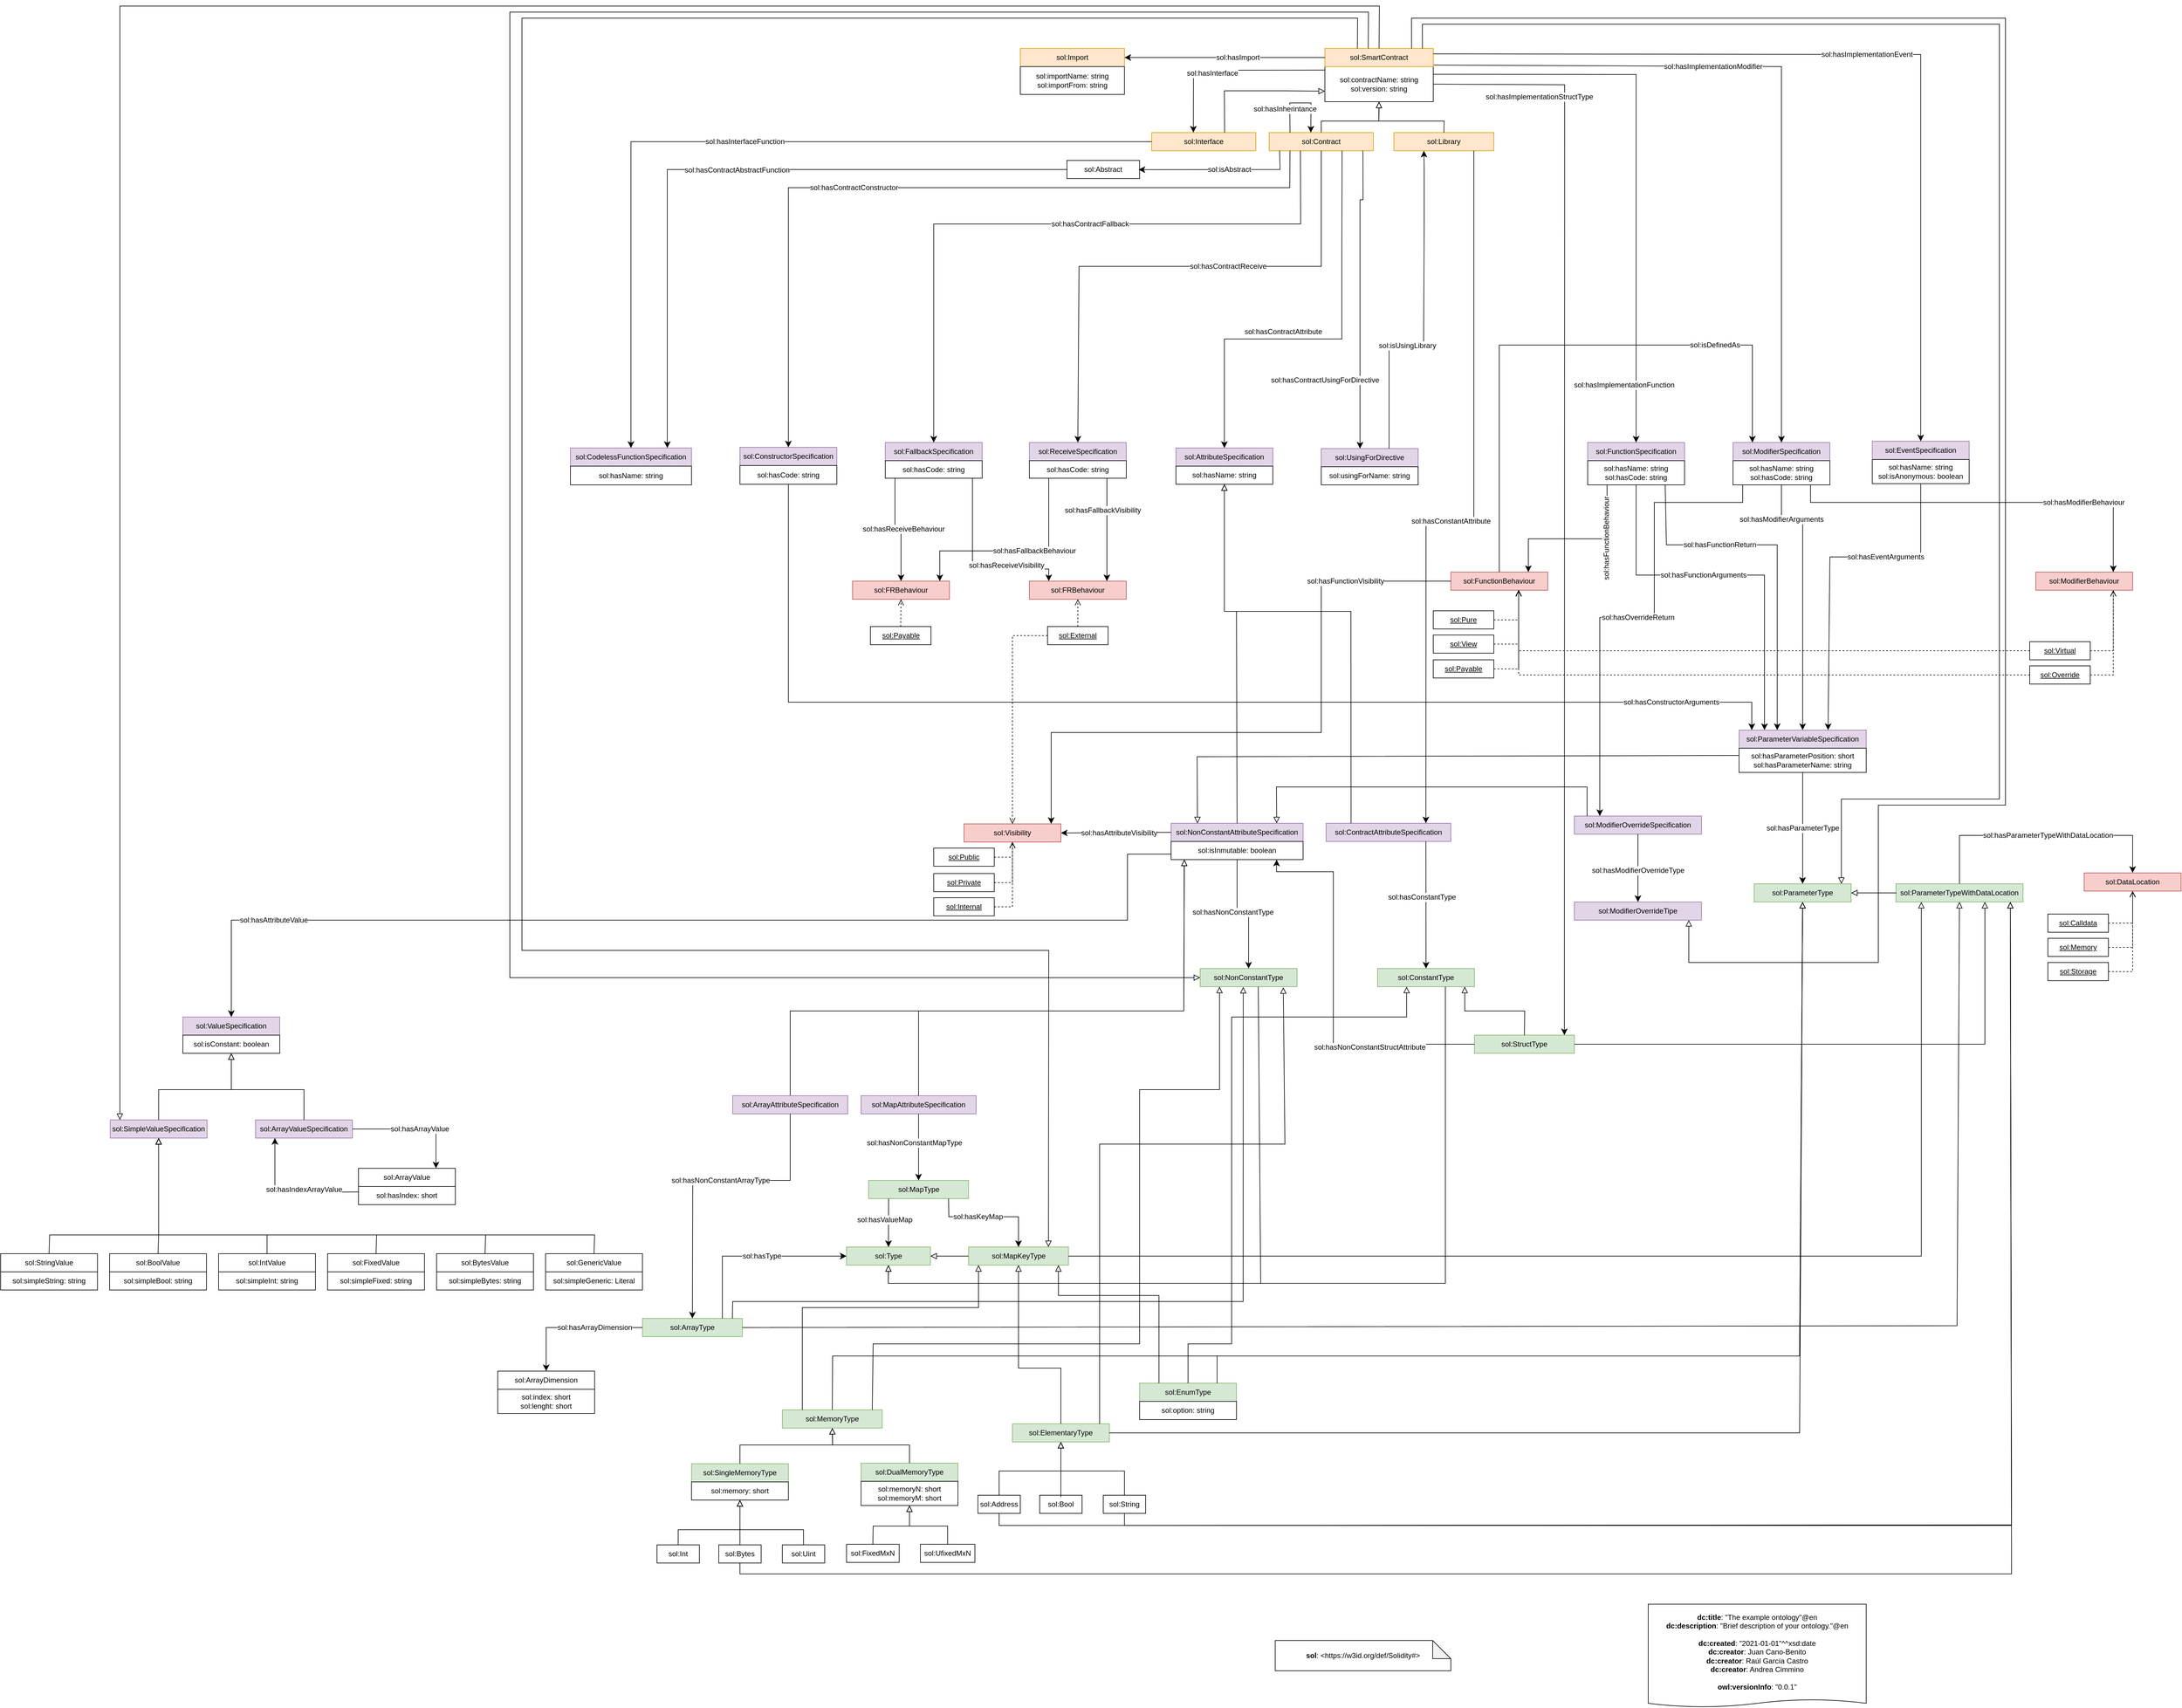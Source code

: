 <mxfile version="22.1.2" type="device">
  <diagram name="Página-1" id="pJHk1jmKi2Voto7qG9wJ">
    <mxGraphModel dx="3773" dy="827" grid="1" gridSize="10" guides="1" tooltips="1" connect="1" arrows="1" fold="1" page="1" pageScale="1" pageWidth="827" pageHeight="1169" math="0" shadow="0">
      <root>
        <mxCell id="0" />
        <mxCell id="1" parent="0" />
        <mxCell id="bmZF7T8KRYOrzVGl7_Tg-1" value="" style="endArrow=block;html=1;fontColor=#000099;exitX=0.5;exitY=0;exitDx=0;exitDy=0;endFill=0;entryX=0.5;entryY=1;entryDx=0;entryDy=0;endSize=8;arcSize=0;rounded=0;" parent="1" source="bmZF7T8KRYOrzVGl7_Tg-3" target="bmZF7T8KRYOrzVGl7_Tg-8" edge="1">
          <mxGeometry width="50" height="50" relative="1" as="geometry">
            <mxPoint x="15" y="340" as="sourcePoint" />
            <mxPoint x="295" y="330" as="targetPoint" />
            <Array as="points">
              <mxPoint x="200" y="360" />
              <mxPoint x="295" y="360" />
            </Array>
          </mxGeometry>
        </mxCell>
        <mxCell id="bmZF7T8KRYOrzVGl7_Tg-3" value="sol:Contract" style="rounded=0;whiteSpace=wrap;html=1;snapToPoint=1;points=[[0.1,0],[0.2,0],[0.3,0],[0.4,0],[0.5,0],[0.6,0],[0.7,0],[0.8,0],[0.9,0],[0,0.1],[0,0.3],[0,0.5],[0,0.7],[0,0.9],[0.1,1],[0.2,1],[0.3,1],[0.4,1],[0.5,1],[0.6,1],[0.7,1],[0.8,1],[0.9,1],[1,0.1],[1,0.3],[1,0.5],[1,0.7],[1,0.9]];fillColor=#ffe6cc;strokeColor=#d79b00;" parent="1" vertex="1">
          <mxGeometry x="114" y="379" width="172" height="30" as="geometry" />
        </mxCell>
        <mxCell id="bmZF7T8KRYOrzVGl7_Tg-4" value="&lt;div&gt;&lt;b&gt;dc:title&lt;/b&gt;: &quot;The example ontology&quot;@en&lt;br&gt;&lt;/div&gt;&lt;div&gt;&lt;b&gt;dc:description&lt;/b&gt;: &quot;Brief description of your ontology.&quot;@en &lt;br&gt;&lt;br&gt;&lt;b&gt;dc:created&lt;/b&gt;: &quot;2021-01-01&quot;^^xsd:date &lt;br&gt;&lt;b&gt;dc:creator&lt;/b&gt;: Juan Cano-Benito&lt;br&gt;&lt;b&gt;dc:creator&lt;/b&gt;: Raúl García Castro&lt;/div&gt;&lt;div&gt;&lt;b style=&quot;border-color: var(--border-color);&quot;&gt;dc:creator&lt;/b&gt;: Andrea Cimmino&lt;br style=&quot;border-color: var(--border-color);&quot;&gt;&lt;br&gt;&lt;/div&gt;&lt;div&gt;&lt;b&gt;owl:versionInfo&lt;/b&gt;: &quot;0.0.1&quot;&lt;br&gt;&lt;/div&gt;" style="shape=document;whiteSpace=wrap;html=1;boundedLbl=1;labelBackgroundColor=#ffffff;strokeColor=#000000;fontSize=12;fontColor=#000000;size=0.074;" parent="1" vertex="1">
          <mxGeometry x="740" y="2810" width="360" height="170" as="geometry" />
        </mxCell>
        <mxCell id="bmZF7T8KRYOrzVGl7_Tg-5" value="sol:Library" style="rounded=0;whiteSpace=wrap;html=1;snapToPoint=1;points=[[0.1,0],[0.2,0],[0.3,0],[0.4,0],[0.5,0],[0.6,0],[0.7,0],[0.8,0],[0.9,0],[0,0.1],[0,0.3],[0,0.5],[0,0.7],[0,0.9],[0.1,1],[0.2,1],[0.3,1],[0.4,1],[0.5,1],[0.6,1],[0.7,1],[0.8,1],[0.9,1],[1,0.1],[1,0.3],[1,0.5],[1,0.7],[1,0.9]];fillColor=#ffe6cc;strokeColor=#d79b00;" parent="1" vertex="1">
          <mxGeometry x="320" y="379" width="165" height="30" as="geometry" />
        </mxCell>
        <mxCell id="bmZF7T8KRYOrzVGl7_Tg-6" value="" style="endArrow=block;html=1;fontColor=#000099;exitX=0.5;exitY=0;exitDx=0;exitDy=0;endFill=0;entryX=0.5;entryY=1;entryDx=0;entryDy=0;endSize=8;arcSize=0;rounded=0;" parent="1" source="bmZF7T8KRYOrzVGl7_Tg-5" target="bmZF7T8KRYOrzVGl7_Tg-8" edge="1">
          <mxGeometry width="50" height="50" relative="1" as="geometry">
            <mxPoint x="211" y="410" as="sourcePoint" />
            <mxPoint x="295" y="330" as="targetPoint" />
            <Array as="points">
              <mxPoint x="403" y="360" />
              <mxPoint x="295" y="360" />
            </Array>
          </mxGeometry>
        </mxCell>
        <mxCell id="bmZF7T8KRYOrzVGl7_Tg-7" value="&lt;div&gt;&lt;b&gt;sol&lt;/b&gt;:&amp;nbsp;&amp;lt;https://w3id.org/def/Solidity#&amp;gt;&lt;/div&gt;" style="shape=note;whiteSpace=wrap;html=1;backgroundOutline=1;darkOpacity=0.05;" parent="1" vertex="1">
          <mxGeometry x="124" y="2870" width="290" height="50" as="geometry" />
        </mxCell>
        <mxCell id="bmZF7T8KRYOrzVGl7_Tg-8" value="sol:contractName: string&lt;br&gt;sol:version: string" style="rounded=0;whiteSpace=wrap;html=1;snapToPoint=1;points=[[0.1,0],[0.2,0],[0.3,0],[0.4,0],[0.5,0],[0.6,0],[0.7,0],[0.8,0],[0.9,0],[0,0.1],[0,0.3],[0,0.5],[0,0.7],[0,0.9],[0.1,1],[0.2,1],[0.3,1],[0.4,1],[0.5,1],[0.6,1],[0.7,1],[0.8,1],[0.9,1],[1,0.1],[1,0.3],[1,0.5],[1,0.7],[1,0.9]];" parent="1" vertex="1">
          <mxGeometry x="206" y="270" width="179" height="58" as="geometry" />
        </mxCell>
        <mxCell id="bmZF7T8KRYOrzVGl7_Tg-9" value="sol:SmartContract" style="rounded=0;whiteSpace=wrap;html=1;snapToPoint=1;points=[[0.1,0],[0.2,0],[0.3,0],[0.4,0],[0.5,0],[0.6,0],[0.7,0],[0.8,0],[0.9,0],[0,0.1],[0,0.3],[0,0.5],[0,0.7],[0,0.9],[0.1,1],[0.2,1],[0.3,1],[0.4,1],[0.5,1],[0.6,1],[0.7,1],[0.8,1],[0.9,1],[1,0.1],[1,0.3],[1,0.5],[1,0.7],[1,0.9]];fillColor=#ffe6cc;strokeColor=#d79b00;" parent="1" vertex="1">
          <mxGeometry x="206" y="240.0" width="179" height="30" as="geometry" />
        </mxCell>
        <mxCell id="bmZF7T8KRYOrzVGl7_Tg-10" value="" style="endArrow=classic;html=1;exitX=1;exitY=0.5;exitDx=0;exitDy=0;endSize=8;arcSize=0;rounded=0;entryX=0.9;entryY=0;entryDx=0;entryDy=0;" parent="1" source="bmZF7T8KRYOrzVGl7_Tg-8" target="bmZF7T8KRYOrzVGl7_Tg-12" edge="1">
          <mxGeometry width="50" height="50" relative="1" as="geometry">
            <mxPoint x="370" y="294.5" as="sourcePoint" />
            <mxPoint x="520" y="293" as="targetPoint" />
            <Array as="points">
              <mxPoint x="602" y="300" />
            </Array>
          </mxGeometry>
        </mxCell>
        <mxCell id="bmZF7T8KRYOrzVGl7_Tg-11" value="sol:hasImplementationStructType" style="text;html=1;align=center;verticalAlign=middle;resizable=0;points=[];labelBackgroundColor=#ffffff;" parent="bmZF7T8KRYOrzVGl7_Tg-10" vertex="1" connectable="0">
          <mxGeometry x="-0.127" relative="1" as="geometry">
            <mxPoint x="-42" y="-543" as="offset" />
          </mxGeometry>
        </mxCell>
        <mxCell id="bmZF7T8KRYOrzVGl7_Tg-12" value="sol:StructType" style="rounded=0;whiteSpace=wrap;html=1;snapToPoint=1;points=[[0.1,0],[0.2,0],[0.3,0],[0.4,0],[0.5,0],[0.6,0],[0.7,0],[0.8,0],[0.9,0],[0,0.1],[0,0.3],[0,0.5],[0,0.7],[0,0.9],[0.1,1],[0.2,1],[0.3,1],[0.4,1],[0.5,1],[0.6,1],[0.7,1],[0.8,1],[0.9,1],[1,0.1],[1,0.3],[1,0.5],[1,0.7],[1,0.9]];fillColor=#d5e8d4;strokeColor=#82b366;" parent="1" vertex="1">
          <mxGeometry x="453" y="1870" width="165" height="30" as="geometry" />
        </mxCell>
        <mxCell id="bmZF7T8KRYOrzVGl7_Tg-14" value="sol:Abstract" style="rounded=0;whiteSpace=wrap;html=1;snapToPoint=1;points=[[0.1,0],[0.2,0],[0.3,0],[0.4,0],[0.5,0],[0.6,0],[0.7,0],[0.8,0],[0.9,0],[0,0.1],[0,0.3],[0,0.5],[0,0.7],[0,0.9],[0.1,1],[0.2,1],[0.3,1],[0.4,1],[0.5,1],[0.6,1],[0.7,1],[0.8,1],[0.9,1],[1,0.1],[1,0.3],[1,0.5],[1,0.7],[1,0.9]];" parent="1" vertex="1">
          <mxGeometry x="-220" y="425.0" width="120" height="30" as="geometry" />
        </mxCell>
        <mxCell id="bmZF7T8KRYOrzVGl7_Tg-16" value="" style="endArrow=classic;html=1;endSize=8;arcSize=0;rounded=0;entryX=0.986;entryY=0.508;entryDx=0;entryDy=0;exitX=0.1;exitY=1;exitDx=0;exitDy=0;entryPerimeter=0;" parent="1" source="bmZF7T8KRYOrzVGl7_Tg-3" target="bmZF7T8KRYOrzVGl7_Tg-14" edge="1">
          <mxGeometry width="50" height="50" relative="1" as="geometry">
            <mxPoint x="133.2" y="409" as="sourcePoint" />
            <mxPoint x="-98" y="435.0" as="targetPoint" />
            <Array as="points">
              <mxPoint x="132" y="440" />
            </Array>
          </mxGeometry>
        </mxCell>
        <mxCell id="bmZF7T8KRYOrzVGl7_Tg-17" value="sol:isAbstract" style="text;html=1;align=center;verticalAlign=middle;resizable=0;points=[];labelBackgroundColor=#ffffff;" parent="bmZF7T8KRYOrzVGl7_Tg-16" vertex="1" connectable="0">
          <mxGeometry x="-0.127" relative="1" as="geometry">
            <mxPoint as="offset" />
          </mxGeometry>
        </mxCell>
        <mxCell id="bmZF7T8KRYOrzVGl7_Tg-18" value="sol:ConstructorSpecification" style="rounded=0;whiteSpace=wrap;html=1;snapToPoint=1;points=[[0.1,0],[0.2,0],[0.3,0],[0.4,0],[0.5,0],[0.6,0],[0.7,0],[0.8,0],[0.9,0],[0,0.1],[0,0.3],[0,0.5],[0,0.7],[0,0.9],[0.1,1],[0.2,1],[0.3,1],[0.4,1],[0.5,1],[0.6,1],[0.7,1],[0.8,1],[0.9,1],[1,0.1],[1,0.3],[1,0.5],[1,0.7],[1,0.9]];fillColor=#e1d5e7;strokeColor=#9673a6;" parent="1" vertex="1">
          <mxGeometry x="-760" y="899" width="160" height="30" as="geometry" />
        </mxCell>
        <mxCell id="bmZF7T8KRYOrzVGl7_Tg-19" value="" style="endArrow=classic;html=1;exitX=0.2;exitY=1;exitDx=0;exitDy=0;endSize=8;arcSize=0;rounded=0;entryX=0.5;entryY=0;entryDx=0;entryDy=0;" parent="1" source="bmZF7T8KRYOrzVGl7_Tg-3" target="bmZF7T8KRYOrzVGl7_Tg-18" edge="1">
          <mxGeometry width="50" height="50" relative="1" as="geometry">
            <mxPoint x="131.2" y="440" as="sourcePoint" />
            <mxPoint x="140" y="338" as="targetPoint" />
            <Array as="points">
              <mxPoint x="148" y="470" />
              <mxPoint x="-680" y="470" />
            </Array>
          </mxGeometry>
        </mxCell>
        <mxCell id="bmZF7T8KRYOrzVGl7_Tg-20" value="sol:hasContractConstructor" style="text;html=1;align=center;verticalAlign=middle;resizable=0;points=[];labelBackgroundColor=#ffffff;" parent="bmZF7T8KRYOrzVGl7_Tg-19" vertex="1" connectable="0">
          <mxGeometry x="-0.127" relative="1" as="geometry">
            <mxPoint x="-206" as="offset" />
          </mxGeometry>
        </mxCell>
        <mxCell id="bmZF7T8KRYOrzVGl7_Tg-21" value="sol:FunctionSpecification" style="rounded=0;whiteSpace=wrap;html=1;snapToPoint=1;points=[[0.1,0],[0.2,0],[0.3,0],[0.4,0],[0.5,0],[0.6,0],[0.7,0],[0.8,0],[0.9,0],[0,0.1],[0,0.3],[0,0.5],[0,0.7],[0,0.9],[0.1,1],[0.2,1],[0.3,1],[0.4,1],[0.5,1],[0.6,1],[0.7,1],[0.8,1],[0.9,1],[1,0.1],[1,0.3],[1,0.5],[1,0.7],[1,0.9]];fillColor=#e1d5e7;strokeColor=#9673a6;" parent="1" vertex="1">
          <mxGeometry x="640" y="891" width="160" height="30" as="geometry" />
        </mxCell>
        <mxCell id="bmZF7T8KRYOrzVGl7_Tg-22" value="sol:hasCode: string" style="rounded=0;whiteSpace=wrap;html=1;snapToPoint=1;points=[[0.1,0],[0.2,0],[0.3,0],[0.4,0],[0.5,0],[0.6,0],[0.7,0],[0.8,0],[0.9,0],[0,0.1],[0,0.3],[0,0.5],[0,0.7],[0,0.9],[0.1,1],[0.2,1],[0.3,1],[0.4,1],[0.5,1],[0.6,1],[0.7,1],[0.8,1],[0.9,1],[1,0.1],[1,0.3],[1,0.5],[1,0.7],[1,0.9]];" parent="1" vertex="1">
          <mxGeometry x="-760" y="929" width="160" height="31" as="geometry" />
        </mxCell>
        <mxCell id="bmZF7T8KRYOrzVGl7_Tg-23" value="sol:hasName: string&lt;br&gt;sol:hasCode: string" style="rounded=0;whiteSpace=wrap;html=1;snapToPoint=1;points=[[0.1,0],[0.2,0],[0.3,0],[0.4,0],[0.5,0],[0.6,0],[0.7,0],[0.8,0],[0.9,0],[0,0.1],[0,0.3],[0,0.5],[0,0.7],[0,0.9],[0.1,1],[0.2,1],[0.3,1],[0.4,1],[0.5,1],[0.6,1],[0.7,1],[0.8,1],[0.9,1],[1,0.1],[1,0.3],[1,0.5],[1,0.7],[1,0.9]];" parent="1" vertex="1">
          <mxGeometry x="640" y="921" width="160" height="40" as="geometry" />
        </mxCell>
        <mxCell id="bmZF7T8KRYOrzVGl7_Tg-25" value="" style="endArrow=classic;html=1;endSize=8;arcSize=0;rounded=0;entryX=0.5;entryY=0;entryDx=0;entryDy=0;exitX=0.999;exitY=0.219;exitDx=0;exitDy=0;exitPerimeter=0;" parent="1" source="bmZF7T8KRYOrzVGl7_Tg-8" target="bmZF7T8KRYOrzVGl7_Tg-21" edge="1">
          <mxGeometry width="50" height="50" relative="1" as="geometry">
            <mxPoint x="780" y="330" as="sourcePoint" />
            <mxPoint x="30" y="600" as="targetPoint" />
            <Array as="points">
              <mxPoint x="720" y="283" />
              <mxPoint x="720" y="510" />
            </Array>
          </mxGeometry>
        </mxCell>
        <mxCell id="bmZF7T8KRYOrzVGl7_Tg-26" value="sol:hasImplementationFunction" style="text;html=1;align=center;verticalAlign=middle;resizable=0;points=[];labelBackgroundColor=#ffffff;" parent="bmZF7T8KRYOrzVGl7_Tg-25" vertex="1" connectable="0">
          <mxGeometry x="-0.127" relative="1" as="geometry">
            <mxPoint x="-20" y="436" as="offset" />
          </mxGeometry>
        </mxCell>
        <mxCell id="bmZF7T8KRYOrzVGl7_Tg-27" value="sol:ModifierSpecification" style="rounded=0;whiteSpace=wrap;html=1;snapToPoint=1;points=[[0.1,0],[0.2,0],[0.3,0],[0.4,0],[0.5,0],[0.6,0],[0.7,0],[0.8,0],[0.9,0],[0,0.1],[0,0.3],[0,0.5],[0,0.7],[0,0.9],[0.1,1],[0.2,1],[0.3,1],[0.4,1],[0.5,1],[0.6,1],[0.7,1],[0.8,1],[0.9,1],[1,0.1],[1,0.3],[1,0.5],[1,0.7],[1,0.9]];fillColor=#e1d5e7;strokeColor=#9673a6;" parent="1" vertex="1">
          <mxGeometry x="880" y="891" width="160" height="30" as="geometry" />
        </mxCell>
        <mxCell id="bmZF7T8KRYOrzVGl7_Tg-28" value="sol:hasName: string&lt;br&gt;sol:hasCode: string" style="rounded=0;whiteSpace=wrap;html=1;snapToPoint=1;points=[[0.1,0],[0.2,0],[0.3,0],[0.4,0],[0.5,0],[0.6,0],[0.7,0],[0.8,0],[0.9,0],[0,0.1],[0,0.3],[0,0.5],[0,0.7],[0,0.9],[0.1,1],[0.2,1],[0.3,1],[0.4,1],[0.5,1],[0.6,1],[0.7,1],[0.8,1],[0.9,1],[1,0.1],[1,0.3],[1,0.5],[1,0.7],[1,0.9]];" parent="1" vertex="1">
          <mxGeometry x="880" y="921" width="160" height="40" as="geometry" />
        </mxCell>
        <mxCell id="bmZF7T8KRYOrzVGl7_Tg-31" value="" style="endArrow=classic;html=1;exitX=1.004;exitY=-0.043;exitDx=0;exitDy=0;endSize=8;arcSize=0;rounded=0;entryX=0.5;entryY=0;entryDx=0;entryDy=0;exitPerimeter=0;" parent="1" source="bmZF7T8KRYOrzVGl7_Tg-8" target="bmZF7T8KRYOrzVGl7_Tg-27" edge="1">
          <mxGeometry width="50" height="50" relative="1" as="geometry">
            <mxPoint x="206" y="498" as="sourcePoint" />
            <mxPoint x="92" y="562" as="targetPoint" />
            <Array as="points">
              <mxPoint x="960" y="270" />
            </Array>
          </mxGeometry>
        </mxCell>
        <mxCell id="bmZF7T8KRYOrzVGl7_Tg-32" value="sol:hasImplementationModifier" style="text;html=1;align=center;verticalAlign=middle;resizable=0;points=[];labelBackgroundColor=#ffffff;" parent="bmZF7T8KRYOrzVGl7_Tg-31" vertex="1" connectable="0">
          <mxGeometry x="-0.127" relative="1" as="geometry">
            <mxPoint x="-60" as="offset" />
          </mxGeometry>
        </mxCell>
        <mxCell id="bmZF7T8KRYOrzVGl7_Tg-33" value="sol:FallbackSpecification" style="rounded=0;whiteSpace=wrap;html=1;snapToPoint=1;points=[[0.1,0],[0.2,0],[0.3,0],[0.4,0],[0.5,0],[0.6,0],[0.7,0],[0.8,0],[0.9,0],[0,0.1],[0,0.3],[0,0.5],[0,0.7],[0,0.9],[0.1,1],[0.2,1],[0.3,1],[0.4,1],[0.5,1],[0.6,1],[0.7,1],[0.8,1],[0.9,1],[1,0.1],[1,0.3],[1,0.5],[1,0.7],[1,0.9]];fillColor=#e1d5e7;strokeColor=#9673a6;" parent="1" vertex="1">
          <mxGeometry x="-520" y="891" width="160" height="30" as="geometry" />
        </mxCell>
        <mxCell id="bmZF7T8KRYOrzVGl7_Tg-34" value="sol:hasCode: string" style="rounded=0;whiteSpace=wrap;html=1;snapToPoint=1;points=[[0.1,0],[0.2,0],[0.3,0],[0.4,0],[0.5,0],[0.6,0],[0.7,0],[0.8,0],[0.9,0],[0,0.1],[0,0.3],[0,0.5],[0,0.7],[0,0.9],[0.1,1],[0.2,1],[0.3,1],[0.4,1],[0.5,1],[0.6,1],[0.7,1],[0.8,1],[0.9,1],[1,0.1],[1,0.3],[1,0.5],[1,0.7],[1,0.9]];" parent="1" vertex="1">
          <mxGeometry x="-520" y="921" width="160" height="29" as="geometry" />
        </mxCell>
        <mxCell id="bmZF7T8KRYOrzVGl7_Tg-35" value="sol:ReceiveSpecification" style="rounded=0;whiteSpace=wrap;html=1;snapToPoint=1;points=[[0.1,0],[0.2,0],[0.3,0],[0.4,0],[0.5,0],[0.6,0],[0.7,0],[0.8,0],[0.9,0],[0,0.1],[0,0.3],[0,0.5],[0,0.7],[0,0.9],[0.1,1],[0.2,1],[0.3,1],[0.4,1],[0.5,1],[0.6,1],[0.7,1],[0.8,1],[0.9,1],[1,0.1],[1,0.3],[1,0.5],[1,0.7],[1,0.9]];fillColor=#e1d5e7;strokeColor=#9673a6;" parent="1" vertex="1">
          <mxGeometry x="-282" y="891" width="160" height="30" as="geometry" />
        </mxCell>
        <mxCell id="bmZF7T8KRYOrzVGl7_Tg-36" value="sol:hasCode: string" style="rounded=0;whiteSpace=wrap;html=1;snapToPoint=1;points=[[0.1,0],[0.2,0],[0.3,0],[0.4,0],[0.5,0],[0.6,0],[0.7,0],[0.8,0],[0.9,0],[0,0.1],[0,0.3],[0,0.5],[0,0.7],[0,0.9],[0.1,1],[0.2,1],[0.3,1],[0.4,1],[0.5,1],[0.6,1],[0.7,1],[0.8,1],[0.9,1],[1,0.1],[1,0.3],[1,0.5],[1,0.7],[1,0.9]];" parent="1" vertex="1">
          <mxGeometry x="-282" y="921" width="160" height="29" as="geometry" />
        </mxCell>
        <mxCell id="bmZF7T8KRYOrzVGl7_Tg-37" value="sol:EventSpecification" style="rounded=0;whiteSpace=wrap;html=1;snapToPoint=1;points=[[0.1,0],[0.2,0],[0.3,0],[0.4,0],[0.5,0],[0.6,0],[0.7,0],[0.8,0],[0.9,0],[0,0.1],[0,0.3],[0,0.5],[0,0.7],[0,0.9],[0.1,1],[0.2,1],[0.3,1],[0.4,1],[0.5,1],[0.6,1],[0.7,1],[0.8,1],[0.9,1],[1,0.1],[1,0.3],[1,0.5],[1,0.7],[1,0.9]];fillColor=#e1d5e7;strokeColor=#9673a6;" parent="1" vertex="1">
          <mxGeometry x="1110" y="889" width="160" height="30" as="geometry" />
        </mxCell>
        <mxCell id="bmZF7T8KRYOrzVGl7_Tg-38" value="sol:hasName: string&lt;br&gt;sol:isAnonymous: boolean" style="rounded=0;whiteSpace=wrap;html=1;snapToPoint=1;points=[[0.1,0],[0.2,0],[0.3,0],[0.4,0],[0.5,0],[0.6,0],[0.7,0],[0.8,0],[0.9,0],[0,0.1],[0,0.3],[0,0.5],[0,0.7],[0,0.9],[0.1,1],[0.2,1],[0.3,1],[0.4,1],[0.5,1],[0.6,1],[0.7,1],[0.8,1],[0.9,1],[1,0.1],[1,0.3],[1,0.5],[1,0.7],[1,0.9]];" parent="1" vertex="1">
          <mxGeometry x="1110" y="919" width="160" height="40" as="geometry" />
        </mxCell>
        <mxCell id="bmZF7T8KRYOrzVGl7_Tg-39" value="" style="endArrow=classic;html=1;endSize=8;arcSize=0;rounded=0;entryX=0.5;entryY=0;entryDx=0;entryDy=0;exitX=0.3;exitY=1;exitDx=0;exitDy=0;" parent="1" source="bmZF7T8KRYOrzVGl7_Tg-3" target="bmZF7T8KRYOrzVGl7_Tg-33" edge="1">
          <mxGeometry width="50" height="50" relative="1" as="geometry">
            <mxPoint x="165.6" y="440" as="sourcePoint" />
            <mxPoint x="94" y="650" as="targetPoint" />
            <Array as="points">
              <mxPoint x="166" y="530" />
              <mxPoint x="-440" y="530" />
            </Array>
          </mxGeometry>
        </mxCell>
        <mxCell id="bmZF7T8KRYOrzVGl7_Tg-40" value="sol:hasContractFallback" style="text;html=1;align=center;verticalAlign=middle;resizable=0;points=[];labelBackgroundColor=#ffffff;rotation=0;" parent="bmZF7T8KRYOrzVGl7_Tg-39" vertex="1" connectable="0">
          <mxGeometry x="-0.127" relative="1" as="geometry">
            <mxPoint x="6" as="offset" />
          </mxGeometry>
        </mxCell>
        <mxCell id="bmZF7T8KRYOrzVGl7_Tg-43" value="" style="endArrow=classic;html=1;exitX=0.5;exitY=1;exitDx=0;exitDy=0;endSize=8;arcSize=0;rounded=0;entryX=0.5;entryY=0;entryDx=0;entryDy=0;" parent="1" source="bmZF7T8KRYOrzVGl7_Tg-3" target="bmZF7T8KRYOrzVGl7_Tg-35" edge="1">
          <mxGeometry width="50" height="50" relative="1" as="geometry">
            <mxPoint x="200" y="440" as="sourcePoint" />
            <mxPoint x="153.5" y="715" as="targetPoint" />
            <Array as="points">
              <mxPoint x="200" y="600" />
              <mxPoint x="-200" y="600" />
            </Array>
          </mxGeometry>
        </mxCell>
        <mxCell id="bmZF7T8KRYOrzVGl7_Tg-44" value="sol:hasContractReceive" style="text;html=1;align=center;verticalAlign=middle;resizable=0;points=[];labelBackgroundColor=#ffffff;rotation=0;" parent="bmZF7T8KRYOrzVGl7_Tg-43" vertex="1" connectable="0">
          <mxGeometry x="-0.127" relative="1" as="geometry">
            <mxPoint x="40" as="offset" />
          </mxGeometry>
        </mxCell>
        <mxCell id="bmZF7T8KRYOrzVGl7_Tg-45" value="" style="endArrow=classic;html=1;exitX=1;exitY=0.3;exitDx=0;exitDy=0;endSize=8;arcSize=0;rounded=0;entryX=0.5;entryY=0;entryDx=0;entryDy=0;" parent="1" source="bmZF7T8KRYOrzVGl7_Tg-9" target="bmZF7T8KRYOrzVGl7_Tg-37" edge="1">
          <mxGeometry width="50" height="50" relative="1" as="geometry">
            <mxPoint x="420" y="440" as="sourcePoint" />
            <mxPoint x="427" y="700" as="targetPoint" />
            <Array as="points">
              <mxPoint x="1190" y="250" />
            </Array>
          </mxGeometry>
        </mxCell>
        <mxCell id="bmZF7T8KRYOrzVGl7_Tg-46" value="sol:hasImplementationEvent" style="text;html=1;align=center;verticalAlign=middle;resizable=0;points=[];labelBackgroundColor=#ffffff;rotation=0;" parent="bmZF7T8KRYOrzVGl7_Tg-45" vertex="1" connectable="0">
          <mxGeometry x="-0.127" relative="1" as="geometry">
            <mxPoint x="85" as="offset" />
          </mxGeometry>
        </mxCell>
        <mxCell id="bmZF7T8KRYOrzVGl7_Tg-47" value="" style="endArrow=classic;html=1;exitX=0.9;exitY=1;exitDx=0;exitDy=0;endSize=8;arcSize=0;rounded=0;entryX=0.4;entryY=0;entryDx=0;entryDy=0;" parent="1" source="bmZF7T8KRYOrzVGl7_Tg-3" target="bmZF7T8KRYOrzVGl7_Tg-50" edge="1">
          <mxGeometry width="50" height="50" relative="1" as="geometry">
            <mxPoint x="268.8" y="440" as="sourcePoint" />
            <mxPoint x="380" y="490" as="targetPoint" />
            <Array as="points">
              <mxPoint x="269" y="490" />
              <mxPoint x="264" y="490" />
            </Array>
          </mxGeometry>
        </mxCell>
        <mxCell id="bmZF7T8KRYOrzVGl7_Tg-48" value="sol:hasContractUsingForDirective" style="text;html=1;align=center;verticalAlign=middle;resizable=0;points=[];labelBackgroundColor=#ffffff;rotation=0;" parent="bmZF7T8KRYOrzVGl7_Tg-47" vertex="1" connectable="0">
          <mxGeometry x="-0.127" relative="1" as="geometry">
            <mxPoint x="-58" y="167" as="offset" />
          </mxGeometry>
        </mxCell>
        <mxCell id="bmZF7T8KRYOrzVGl7_Tg-50" value="sol:UsingForDirective" style="rounded=0;whiteSpace=wrap;html=1;snapToPoint=1;points=[[0.1,0],[0.2,0],[0.3,0],[0.4,0],[0.5,0],[0.6,0],[0.7,0],[0.8,0],[0.9,0],[0,0.1],[0,0.3],[0,0.5],[0,0.7],[0,0.9],[0.1,1],[0.2,1],[0.3,1],[0.4,1],[0.5,1],[0.6,1],[0.7,1],[0.8,1],[0.9,1],[1,0.1],[1,0.3],[1,0.5],[1,0.7],[1,0.9]];fillColor=#e1d5e7;strokeColor=#9673a6;" parent="1" vertex="1">
          <mxGeometry x="200" y="901" width="160" height="30" as="geometry" />
        </mxCell>
        <mxCell id="bmZF7T8KRYOrzVGl7_Tg-51" value="sol:usingForName: string&lt;br&gt;" style="rounded=0;whiteSpace=wrap;html=1;snapToPoint=1;points=[[0.1,0],[0.2,0],[0.3,0],[0.4,0],[0.5,0],[0.6,0],[0.7,0],[0.8,0],[0.9,0],[0,0.1],[0,0.3],[0,0.5],[0,0.7],[0,0.9],[0.1,1],[0.2,1],[0.3,1],[0.4,1],[0.5,1],[0.6,1],[0.7,1],[0.8,1],[0.9,1],[1,0.1],[1,0.3],[1,0.5],[1,0.7],[1,0.9]];" parent="1" vertex="1">
          <mxGeometry x="200" y="931" width="160" height="30" as="geometry" />
        </mxCell>
        <mxCell id="bmZF7T8KRYOrzVGl7_Tg-52" value="" style="endArrow=classic;html=1;exitX=0.7;exitY=0;exitDx=0;exitDy=0;endSize=8;arcSize=0;rounded=0;entryX=0.3;entryY=1;entryDx=0;entryDy=0;" parent="1" source="bmZF7T8KRYOrzVGl7_Tg-50" target="bmZF7T8KRYOrzVGl7_Tg-5" edge="1">
          <mxGeometry width="50" height="50" relative="1" as="geometry">
            <mxPoint x="570" y="448" as="sourcePoint" />
            <mxPoint x="669" y="508" as="targetPoint" />
            <Array as="points">
              <mxPoint x="312" y="730" />
              <mxPoint x="369" y="730" />
              <mxPoint x="370" y="530" />
              <mxPoint x="370" y="440" />
            </Array>
          </mxGeometry>
        </mxCell>
        <mxCell id="bmZF7T8KRYOrzVGl7_Tg-53" value="sol:isUsingLibrary" style="text;html=1;align=center;verticalAlign=middle;resizable=0;points=[];labelBackgroundColor=#ffffff;rotation=0;" parent="bmZF7T8KRYOrzVGl7_Tg-52" vertex="1" connectable="0">
          <mxGeometry x="-0.127" relative="1" as="geometry">
            <mxPoint x="-27" y="12" as="offset" />
          </mxGeometry>
        </mxCell>
        <mxCell id="bmZF7T8KRYOrzVGl7_Tg-54" value="sol:AttributeSpecification" style="rounded=0;whiteSpace=wrap;html=1;snapToPoint=1;points=[[0.1,0],[0.2,0],[0.3,0],[0.4,0],[0.5,0],[0.6,0],[0.7,0],[0.8,0],[0.9,0],[0,0.1],[0,0.3],[0,0.5],[0,0.7],[0,0.9],[0.1,1],[0.2,1],[0.3,1],[0.4,1],[0.5,1],[0.6,1],[0.7,1],[0.8,1],[0.9,1],[1,0.1],[1,0.3],[1,0.5],[1,0.7],[1,0.9]];fillColor=#e1d5e7;strokeColor=#9673a6;" parent="1" vertex="1">
          <mxGeometry x="-40" y="900" width="160" height="30" as="geometry" />
        </mxCell>
        <mxCell id="bmZF7T8KRYOrzVGl7_Tg-55" value="sol:hasName: string" style="rounded=0;whiteSpace=wrap;html=1;snapToPoint=1;points=[[0.1,0],[0.2,0],[0.3,0],[0.4,0],[0.5,0],[0.6,0],[0.7,0],[0.8,0],[0.9,0],[0,0.1],[0,0.3],[0,0.5],[0,0.7],[0,0.9],[0.1,1],[0.2,1],[0.3,1],[0.4,1],[0.5,1],[0.6,1],[0.7,1],[0.8,1],[0.9,1],[1,0.1],[1,0.3],[1,0.5],[1,0.7],[1,0.9]];" parent="1" vertex="1">
          <mxGeometry x="-40" y="930" width="160" height="30" as="geometry" />
        </mxCell>
        <mxCell id="bmZF7T8KRYOrzVGl7_Tg-56" value="" style="endArrow=classic;html=1;exitX=0.7;exitY=1;exitDx=0;exitDy=0;endSize=8;arcSize=0;rounded=0;" parent="1" source="bmZF7T8KRYOrzVGl7_Tg-3" target="bmZF7T8KRYOrzVGl7_Tg-54" edge="1">
          <mxGeometry width="50" height="50" relative="1" as="geometry">
            <mxPoint x="234.4" y="440" as="sourcePoint" />
            <mxPoint x="729" y="611" as="targetPoint" />
            <Array as="points">
              <mxPoint x="234" y="580" />
              <mxPoint x="234" y="720" />
              <mxPoint x="40" y="720" />
            </Array>
          </mxGeometry>
        </mxCell>
        <mxCell id="bmZF7T8KRYOrzVGl7_Tg-57" value="sol:hasContractAttribute" style="text;html=1;align=center;verticalAlign=middle;resizable=0;points=[];labelBackgroundColor=#ffffff;rotation=0;" parent="bmZF7T8KRYOrzVGl7_Tg-56" vertex="1" connectable="0">
          <mxGeometry x="-0.127" relative="1" as="geometry">
            <mxPoint x="-97" as="offset" />
          </mxGeometry>
        </mxCell>
        <mxCell id="7H-r3v3xN0h7ExLqmK3x-1" value="" style="endArrow=classic;html=1;exitX=0.5;exitY=1;exitDx=0;exitDy=0;endSize=8;arcSize=0;rounded=0;entryX=0.1;entryY=0;entryDx=0;entryDy=0;" parent="1" source="bmZF7T8KRYOrzVGl7_Tg-22" target="7H-r3v3xN0h7ExLqmK3x-71" edge="1">
          <mxGeometry width="50" height="50" relative="1" as="geometry">
            <mxPoint x="-256" y="409" as="sourcePoint" />
            <mxPoint x="-680" y="1080" as="targetPoint" />
            <Array as="points">
              <mxPoint x="-680" y="1180" />
              <mxPoint x="-680" y="1320" />
              <mxPoint x="911" y="1320" />
            </Array>
          </mxGeometry>
        </mxCell>
        <mxCell id="7H-r3v3xN0h7ExLqmK3x-2" value="sol:hasConstructorArguments" style="text;html=1;align=center;verticalAlign=middle;resizable=0;points=[];labelBackgroundColor=#ffffff;" parent="7H-r3v3xN0h7ExLqmK3x-1" vertex="1" connectable="0">
          <mxGeometry x="-0.127" relative="1" as="geometry">
            <mxPoint x="946" as="offset" />
          </mxGeometry>
        </mxCell>
        <mxCell id="7H-r3v3xN0h7ExLqmK3x-3" value="sol:CodelessFunctionSpecification" style="rounded=0;whiteSpace=wrap;html=1;snapToPoint=1;points=[[0.1,0],[0.2,0],[0.3,0],[0.4,0],[0.5,0],[0.6,0],[0.7,0],[0.8,0],[0.9,0],[0,0.1],[0,0.3],[0,0.5],[0,0.7],[0,0.9],[0.1,1],[0.2,1],[0.3,1],[0.4,1],[0.5,1],[0.6,1],[0.7,1],[0.8,1],[0.9,1],[1,0.1],[1,0.3],[1,0.5],[1,0.7],[1,0.9]];fillColor=#e1d5e7;strokeColor=#9673a6;" parent="1" vertex="1">
          <mxGeometry x="-1040" y="900" width="200" height="30" as="geometry" />
        </mxCell>
        <mxCell id="7H-r3v3xN0h7ExLqmK3x-4" value="sol:hasName: string" style="rounded=0;whiteSpace=wrap;html=1;snapToPoint=1;points=[[0.1,0],[0.2,0],[0.3,0],[0.4,0],[0.5,0],[0.6,0],[0.7,0],[0.8,0],[0.9,0],[0,0.1],[0,0.3],[0,0.5],[0,0.7],[0,0.9],[0.1,1],[0.2,1],[0.3,1],[0.4,1],[0.5,1],[0.6,1],[0.7,1],[0.8,1],[0.9,1],[1,0.1],[1,0.3],[1,0.5],[1,0.7],[1,0.9]];" parent="1" vertex="1">
          <mxGeometry x="-1040" y="930" width="200" height="31" as="geometry" />
        </mxCell>
        <mxCell id="7H-r3v3xN0h7ExLqmK3x-5" value="" style="endArrow=classic;html=1;exitX=0;exitY=0.5;exitDx=0;exitDy=0;endSize=8;arcSize=0;rounded=0;entryX=0.8;entryY=0;entryDx=0;entryDy=0;" parent="1" source="bmZF7T8KRYOrzVGl7_Tg-14" target="7H-r3v3xN0h7ExLqmK3x-3" edge="1">
          <mxGeometry width="50" height="50" relative="1" as="geometry">
            <mxPoint x="-339" y="370" as="sourcePoint" />
            <mxPoint x="-1150" y="829" as="targetPoint" />
            <Array as="points">
              <mxPoint x="-880" y="440" />
            </Array>
          </mxGeometry>
        </mxCell>
        <mxCell id="7H-r3v3xN0h7ExLqmK3x-6" value="sol:hasContractAbstractFunction" style="text;html=1;align=center;verticalAlign=middle;resizable=0;points=[];labelBackgroundColor=#ffffff;" parent="7H-r3v3xN0h7ExLqmK3x-5" vertex="1" connectable="0">
          <mxGeometry x="-0.127" relative="1" as="geometry">
            <mxPoint x="-56" y="1" as="offset" />
          </mxGeometry>
        </mxCell>
        <mxCell id="7H-r3v3xN0h7ExLqmK3x-7" value="sol:Interface" style="rounded=0;whiteSpace=wrap;html=1;snapToPoint=1;points=[[0.1,0],[0.2,0],[0.3,0],[0.4,0],[0.5,0],[0.6,0],[0.7,0],[0.8,0],[0.9,0],[0,0.1],[0,0.3],[0,0.5],[0,0.7],[0,0.9],[0.1,1],[0.2,1],[0.3,1],[0.4,1],[0.5,1],[0.6,1],[0.7,1],[0.8,1],[0.9,1],[1,0.1],[1,0.3],[1,0.5],[1,0.7],[1,0.9]];fillColor=#ffe6cc;strokeColor=#d79b00;" parent="1" vertex="1">
          <mxGeometry x="-80" y="379" width="172" height="30" as="geometry" />
        </mxCell>
        <mxCell id="7H-r3v3xN0h7ExLqmK3x-8" value="" style="endArrow=classic;html=1;exitX=0;exitY=0.1;exitDx=0;exitDy=0;endSize=8;arcSize=0;rounded=0;entryX=0.4;entryY=0;entryDx=0;entryDy=0;" parent="1" source="bmZF7T8KRYOrzVGl7_Tg-8" target="7H-r3v3xN0h7ExLqmK3x-7" edge="1">
          <mxGeometry width="50" height="50" relative="1" as="geometry">
            <mxPoint x="200" y="268.95" as="sourcePoint" />
            <mxPoint x="-4" y="268.95" as="targetPoint" />
            <Array as="points">
              <mxPoint x="-11" y="276" />
            </Array>
          </mxGeometry>
        </mxCell>
        <mxCell id="7H-r3v3xN0h7ExLqmK3x-9" value="sol:hasInterface" style="text;html=1;align=center;verticalAlign=middle;resizable=0;points=[];labelBackgroundColor=#ffffff;" parent="7H-r3v3xN0h7ExLqmK3x-8" vertex="1" connectable="0">
          <mxGeometry x="-0.127" relative="1" as="geometry">
            <mxPoint x="-47" y="5" as="offset" />
          </mxGeometry>
        </mxCell>
        <mxCell id="7H-r3v3xN0h7ExLqmK3x-11" value="" style="endArrow=classic;html=1;exitX=0;exitY=0.5;exitDx=0;exitDy=0;endSize=8;arcSize=0;rounded=0;entryX=0.5;entryY=0;entryDx=0;entryDy=0;" parent="1" source="7H-r3v3xN0h7ExLqmK3x-7" target="7H-r3v3xN0h7ExLqmK3x-3" edge="1">
          <mxGeometry width="50" height="50" relative="1" as="geometry">
            <mxPoint x="-170" y="250" as="sourcePoint" />
            <mxPoint x="-840" y="756" as="targetPoint" />
            <Array as="points">
              <mxPoint x="-940" y="394" />
            </Array>
          </mxGeometry>
        </mxCell>
        <mxCell id="7H-r3v3xN0h7ExLqmK3x-12" value="sol:hasInterfaceFunction" style="text;html=1;align=center;verticalAlign=middle;resizable=0;points=[];labelBackgroundColor=#ffffff;" parent="7H-r3v3xN0h7ExLqmK3x-11" vertex="1" connectable="0">
          <mxGeometry x="-0.127" relative="1" as="geometry">
            <mxPoint x="-76" as="offset" />
          </mxGeometry>
        </mxCell>
        <mxCell id="7H-r3v3xN0h7ExLqmK3x-13" value="" style="endArrow=classic;html=1;exitX=0.1;exitY=1;exitDx=0;exitDy=0;endSize=8;arcSize=0;rounded=0;entryX=0.5;entryY=0;entryDx=0;entryDy=0;" parent="1" source="bmZF7T8KRYOrzVGl7_Tg-34" target="7H-r3v3xN0h7ExLqmK3x-18" edge="1">
          <mxGeometry width="50" height="50" relative="1" as="geometry">
            <mxPoint x="-440.42" y="980" as="sourcePoint" />
            <mxPoint x="-504" y="1360" as="targetPoint" />
            <Array as="points">
              <mxPoint x="-504" y="1040" />
              <mxPoint x="-494" y="1040" />
            </Array>
          </mxGeometry>
        </mxCell>
        <mxCell id="7H-r3v3xN0h7ExLqmK3x-14" value="sol:hasReceiveBehaviour" style="text;html=1;align=center;verticalAlign=middle;resizable=0;points=[];labelBackgroundColor=#ffffff;" parent="7H-r3v3xN0h7ExLqmK3x-13" vertex="1" connectable="0">
          <mxGeometry x="-0.127" relative="1" as="geometry">
            <mxPoint x="14" y="5" as="offset" />
          </mxGeometry>
        </mxCell>
        <mxCell id="7H-r3v3xN0h7ExLqmK3x-15" value="" style="endArrow=classic;html=1;exitX=0.9;exitY=1;exitDx=0;exitDy=0;endSize=8;arcSize=0;rounded=0;entryX=0.2;entryY=0;entryDx=0;entryDy=0;" parent="1" source="bmZF7T8KRYOrzVGl7_Tg-34" target="7H-r3v3xN0h7ExLqmK3x-24" edge="1">
          <mxGeometry width="50" height="50" relative="1" as="geometry">
            <mxPoint x="-370" y="971" as="sourcePoint" />
            <mxPoint x="-376" y="1360" as="targetPoint" />
            <Array as="points">
              <mxPoint x="-376" y="1100" />
              <mxPoint x="-250" y="1100" />
            </Array>
          </mxGeometry>
        </mxCell>
        <mxCell id="7H-r3v3xN0h7ExLqmK3x-16" value="sol:hasReceiveVisibility" style="text;html=1;align=center;verticalAlign=middle;resizable=0;points=[];labelBackgroundColor=#ffffff;" parent="7H-r3v3xN0h7ExLqmK3x-15" vertex="1" connectable="0">
          <mxGeometry x="-0.127" relative="1" as="geometry">
            <mxPoint x="56" y="15" as="offset" />
          </mxGeometry>
        </mxCell>
        <mxCell id="7H-r3v3xN0h7ExLqmK3x-18" value="sol:FRBehaviour" style="rounded=0;whiteSpace=wrap;html=1;snapToPoint=1;points=[[0.1,0],[0.2,0],[0.3,0],[0.4,0],[0.5,0],[0.6,0],[0.7,0],[0.8,0],[0.9,0],[0,0.1],[0,0.3],[0,0.5],[0,0.7],[0,0.9],[0.1,1],[0.2,1],[0.3,1],[0.4,1],[0.5,1],[0.6,1],[0.7,1],[0.8,1],[0.9,1],[1,0.1],[1,0.3],[1,0.5],[1,0.7],[1,0.9]];fillColor=#f8cecc;strokeColor=#b85450;" parent="1" vertex="1">
          <mxGeometry x="-574" y="1120" width="160" height="30" as="geometry" />
        </mxCell>
        <mxCell id="7H-r3v3xN0h7ExLqmK3x-24" value="sol:FRBehaviour" style="rounded=0;whiteSpace=wrap;html=1;snapToPoint=1;points=[[0.1,0],[0.2,0],[0.3,0],[0.4,0],[0.5,0],[0.6,0],[0.7,0],[0.8,0],[0.9,0],[0,0.1],[0,0.3],[0,0.5],[0,0.7],[0,0.9],[0.1,1],[0.2,1],[0.3,1],[0.4,1],[0.5,1],[0.6,1],[0.7,1],[0.8,1],[0.9,1],[1,0.1],[1,0.3],[1,0.5],[1,0.7],[1,0.9]];fillColor=#f8cecc;strokeColor=#b85450;" parent="1" vertex="1">
          <mxGeometry x="-282" y="1120" width="160" height="30" as="geometry" />
        </mxCell>
        <mxCell id="7H-r3v3xN0h7ExLqmK3x-26" value="" style="endArrow=classic;html=1;exitX=0.2;exitY=1;exitDx=0;exitDy=0;endSize=8;arcSize=0;rounded=0;entryX=0.9;entryY=0;entryDx=0;entryDy=0;" parent="1" source="bmZF7T8KRYOrzVGl7_Tg-36" target="7H-r3v3xN0h7ExLqmK3x-18" edge="1">
          <mxGeometry width="50" height="50" relative="1" as="geometry">
            <mxPoint x="-366" y="971" as="sourcePoint" />
            <mxPoint x="-238" y="1370" as="targetPoint" />
            <Array as="points">
              <mxPoint x="-250" y="1070" />
              <mxPoint x="-430" y="1070" />
              <mxPoint x="-430" y="1110" />
            </Array>
          </mxGeometry>
        </mxCell>
        <mxCell id="7H-r3v3xN0h7ExLqmK3x-27" value="sol:hasFallbackBehaviour" style="text;html=1;align=center;verticalAlign=middle;resizable=0;points=[];labelBackgroundColor=#ffffff;" parent="7H-r3v3xN0h7ExLqmK3x-26" vertex="1" connectable="0">
          <mxGeometry x="-0.127" relative="1" as="geometry">
            <mxPoint x="9" as="offset" />
          </mxGeometry>
        </mxCell>
        <mxCell id="7H-r3v3xN0h7ExLqmK3x-29" value="" style="endArrow=classic;html=1;exitX=0.8;exitY=1;exitDx=0;exitDy=0;endSize=8;arcSize=0;rounded=0;entryX=0.8;entryY=0;entryDx=0;entryDy=0;" parent="1" source="bmZF7T8KRYOrzVGl7_Tg-36" target="7H-r3v3xN0h7ExLqmK3x-24" edge="1">
          <mxGeometry width="50" height="50" relative="1" as="geometry">
            <mxPoint x="-138" y="1010" as="sourcePoint" />
            <mxPoint x="-320" y="1409" as="targetPoint" />
            <Array as="points" />
          </mxGeometry>
        </mxCell>
        <mxCell id="7H-r3v3xN0h7ExLqmK3x-30" value="sol:hasFallbackVisibility" style="text;html=1;align=center;verticalAlign=middle;resizable=0;points=[];labelBackgroundColor=#ffffff;" parent="7H-r3v3xN0h7ExLqmK3x-29" vertex="1" connectable="0">
          <mxGeometry x="-0.127" relative="1" as="geometry">
            <mxPoint x="-7" y="-21" as="offset" />
          </mxGeometry>
        </mxCell>
        <mxCell id="7H-r3v3xN0h7ExLqmK3x-31" value="sol:ContractAttributeSpecification" style="rounded=0;whiteSpace=wrap;html=1;snapToPoint=1;points=[[0.1,0],[0.2,0],[0.3,0],[0.4,0],[0.5,0],[0.6,0],[0.7,0],[0.8,0],[0.9,0],[0,0.1],[0,0.3],[0,0.5],[0,0.7],[0,0.9],[0.1,1],[0.2,1],[0.3,1],[0.4,1],[0.5,1],[0.6,1],[0.7,1],[0.8,1],[0.9,1],[1,0.1],[1,0.3],[1,0.5],[1,0.7],[1,0.9]];fillColor=#e1d5e7;strokeColor=#9673a6;" parent="1" vertex="1">
          <mxGeometry x="208" y="1520" width="206" height="30" as="geometry" />
        </mxCell>
        <mxCell id="7H-r3v3xN0h7ExLqmK3x-32" value="" style="endArrow=classic;html=1;exitX=0.8;exitY=1;exitDx=0;exitDy=0;endSize=8;arcSize=0;rounded=0;entryX=0.8;entryY=0;entryDx=0;entryDy=0;" parent="1" source="bmZF7T8KRYOrzVGl7_Tg-5" target="7H-r3v3xN0h7ExLqmK3x-31" edge="1">
          <mxGeometry width="50" height="50" relative="1" as="geometry">
            <mxPoint x="470" y="1190.5" as="sourcePoint" />
            <mxPoint x="528" y="698.5" as="targetPoint" />
            <Array as="points">
              <mxPoint x="452" y="1020" />
              <mxPoint x="373" y="1020" />
            </Array>
          </mxGeometry>
        </mxCell>
        <mxCell id="7H-r3v3xN0h7ExLqmK3x-33" value="sol:hasConstantAttribute" style="text;html=1;align=center;verticalAlign=middle;resizable=0;points=[];labelBackgroundColor=#ffffff;rotation=0;" parent="7H-r3v3xN0h7ExLqmK3x-32" vertex="1" connectable="0">
          <mxGeometry x="-0.127" relative="1" as="geometry">
            <mxPoint x="-38" y="92" as="offset" />
          </mxGeometry>
        </mxCell>
        <mxCell id="7H-r3v3xN0h7ExLqmK3x-34" value="sol:NonConstantAttributeSpecification" style="rounded=0;whiteSpace=wrap;html=1;snapToPoint=1;points=[[0.1,0],[0.2,0],[0.3,0],[0.4,0],[0.5,0],[0.6,0],[0.7,0],[0.8,0],[0.9,0],[0,0.1],[0,0.3],[0,0.5],[0,0.7],[0,0.9],[0.1,1],[0.2,1],[0.3,1],[0.4,1],[0.5,1],[0.6,1],[0.7,1],[0.8,1],[0.9,1],[1,0.1],[1,0.3],[1,0.5],[1,0.7],[1,0.9]];fillColor=#e1d5e7;strokeColor=#9673a6;" parent="1" vertex="1">
          <mxGeometry x="-48" y="1520" width="218" height="30" as="geometry" />
        </mxCell>
        <mxCell id="7H-r3v3xN0h7ExLqmK3x-35" value="" style="endArrow=block;html=1;fontColor=#000099;exitX=0.5;exitY=0;exitDx=0;exitDy=0;endFill=0;entryX=0.5;entryY=1;entryDx=0;entryDy=0;endSize=8;arcSize=0;rounded=0;" parent="1" source="7H-r3v3xN0h7ExLqmK3x-34" target="bmZF7T8KRYOrzVGl7_Tg-55" edge="1">
          <mxGeometry width="50" height="50" relative="1" as="geometry">
            <mxPoint x="90" y="1180" as="sourcePoint" />
            <mxPoint x="186" y="1129" as="targetPoint" />
            <Array as="points">
              <mxPoint x="60" y="1170" />
              <mxPoint x="40" y="1170" />
            </Array>
          </mxGeometry>
        </mxCell>
        <mxCell id="7H-r3v3xN0h7ExLqmK3x-36" value="" style="endArrow=block;html=1;fontColor=#000099;exitX=0.2;exitY=0;exitDx=0;exitDy=0;endFill=0;entryX=0.5;entryY=1;entryDx=0;entryDy=0;endSize=8;arcSize=0;rounded=0;" parent="1" source="7H-r3v3xN0h7ExLqmK3x-31" target="bmZF7T8KRYOrzVGl7_Tg-55" edge="1">
          <mxGeometry width="50" height="50" relative="1" as="geometry">
            <mxPoint x="70" y="1530" as="sourcePoint" />
            <mxPoint x="50" y="970" as="targetPoint" />
            <Array as="points">
              <mxPoint x="249" y="1170" />
              <mxPoint x="40" y="1170" />
            </Array>
          </mxGeometry>
        </mxCell>
        <mxCell id="7H-r3v3xN0h7ExLqmK3x-37" value="sol:Visibility" style="rounded=0;whiteSpace=wrap;html=1;snapToPoint=1;points=[[0.1,0],[0.2,0],[0.3,0],[0.4,0],[0.5,0],[0.6,0],[0.7,0],[0.8,0],[0.9,0],[0,0.1],[0,0.3],[0,0.5],[0,0.7],[0,0.9],[0.1,1],[0.2,1],[0.3,1],[0.4,1],[0.5,1],[0.6,1],[0.7,1],[0.8,1],[0.9,1],[1,0.1],[1,0.3],[1,0.5],[1,0.7],[1,0.9]];fillColor=#f8cecc;strokeColor=#b85450;" parent="1" vertex="1">
          <mxGeometry x="-390" y="1521" width="160" height="30" as="geometry" />
        </mxCell>
        <mxCell id="7H-r3v3xN0h7ExLqmK3x-39" value="" style="endArrow=classic;html=1;exitX=0;exitY=0.5;exitDx=0;exitDy=0;endSize=8;arcSize=0;rounded=0;entryX=1;entryY=0.5;entryDx=0;entryDy=0;" parent="1" source="7H-r3v3xN0h7ExLqmK3x-34" target="7H-r3v3xN0h7ExLqmK3x-37" edge="1">
          <mxGeometry width="50" height="50" relative="1" as="geometry">
            <mxPoint x="-150" y="1480" as="sourcePoint" />
            <mxPoint x="-150" y="1639" as="targetPoint" />
            <Array as="points" />
          </mxGeometry>
        </mxCell>
        <mxCell id="7H-r3v3xN0h7ExLqmK3x-40" value="sol:hasAttributeVisibility" style="text;html=1;align=center;verticalAlign=middle;resizable=0;points=[];labelBackgroundColor=#ffffff;" parent="7H-r3v3xN0h7ExLqmK3x-39" vertex="1" connectable="0">
          <mxGeometry x="-0.127" relative="1" as="geometry">
            <mxPoint x="-7" as="offset" />
          </mxGeometry>
        </mxCell>
        <mxCell id="7H-r3v3xN0h7ExLqmK3x-41" value="" style="endArrow=classic;html=1;exitX=0.5;exitY=1;exitDx=0;exitDy=0;endSize=8;arcSize=0;rounded=0;entryX=0.5;entryY=0;entryDx=0;entryDy=0;" parent="1" source="NvWkWuXcyiQm78Mj__-v-108" target="7H-r3v3xN0h7ExLqmK3x-46" edge="1">
          <mxGeometry width="50" height="50" relative="1" as="geometry">
            <mxPoint x="52" y="1681" as="sourcePoint" />
            <mxPoint x="60" y="1740" as="targetPoint" />
            <Array as="points">
              <mxPoint x="61" y="1670" />
              <mxPoint x="80" y="1670" />
            </Array>
          </mxGeometry>
        </mxCell>
        <mxCell id="7H-r3v3xN0h7ExLqmK3x-42" value="sol:hasNonConstantType" style="text;html=1;align=center;verticalAlign=middle;resizable=0;points=[];labelBackgroundColor=#ffffff;" parent="7H-r3v3xN0h7ExLqmK3x-41" vertex="1" connectable="0">
          <mxGeometry x="-0.127" relative="1" as="geometry">
            <mxPoint x="-7" as="offset" />
          </mxGeometry>
        </mxCell>
        <mxCell id="7H-r3v3xN0h7ExLqmK3x-43" value="" style="endArrow=classic;html=1;exitX=0.8;exitY=1;exitDx=0;exitDy=0;endSize=8;arcSize=0;rounded=0;" parent="1" source="7H-r3v3xN0h7ExLqmK3x-31" target="7H-r3v3xN0h7ExLqmK3x-45" edge="1">
          <mxGeometry width="50" height="50" relative="1" as="geometry">
            <mxPoint x="310.41" y="1580" as="sourcePoint" />
            <mxPoint x="311" y="1740" as="targetPoint" />
            <Array as="points" />
          </mxGeometry>
        </mxCell>
        <mxCell id="7H-r3v3xN0h7ExLqmK3x-44" value="sol:hasConstantType" style="text;html=1;align=center;verticalAlign=middle;resizable=0;points=[];labelBackgroundColor=#ffffff;" parent="7H-r3v3xN0h7ExLqmK3x-43" vertex="1" connectable="0">
          <mxGeometry x="-0.127" relative="1" as="geometry">
            <mxPoint x="-7" as="offset" />
          </mxGeometry>
        </mxCell>
        <mxCell id="7H-r3v3xN0h7ExLqmK3x-45" value="sol:ConstantType" style="rounded=0;whiteSpace=wrap;html=1;snapToPoint=1;points=[[0.1,0],[0.2,0],[0.3,0],[0.4,0],[0.5,0],[0.6,0],[0.7,0],[0.8,0],[0.9,0],[0,0.1],[0,0.3],[0,0.5],[0,0.7],[0,0.9],[0.1,1],[0.2,1],[0.3,1],[0.4,1],[0.5,1],[0.6,1],[0.7,1],[0.8,1],[0.9,1],[1,0.1],[1,0.3],[1,0.5],[1,0.7],[1,0.9]];fillColor=#d5e8d4;strokeColor=#82b366;" parent="1" vertex="1">
          <mxGeometry x="293" y="1760" width="160" height="30" as="geometry" />
        </mxCell>
        <mxCell id="7H-r3v3xN0h7ExLqmK3x-46" value="sol:NonConstantType" style="rounded=0;whiteSpace=wrap;html=1;snapToPoint=1;points=[[0.1,0],[0.2,0],[0.3,0],[0.4,0],[0.5,0],[0.6,0],[0.7,0],[0.8,0],[0.9,0],[0,0.1],[0,0.3],[0,0.5],[0,0.7],[0,0.9],[0.1,1],[0.2,1],[0.3,1],[0.4,1],[0.5,1],[0.6,1],[0.7,1],[0.8,1],[0.9,1],[1,0.1],[1,0.3],[1,0.5],[1,0.7],[1,0.9]];fillColor=#d5e8d4;strokeColor=#82b366;" parent="1" vertex="1">
          <mxGeometry y="1760" width="160" height="30" as="geometry" />
        </mxCell>
        <mxCell id="7H-r3v3xN0h7ExLqmK3x-49" value="" style="endArrow=block;html=1;fontColor=#000099;endFill=0;endSize=8;arcSize=0;rounded=0;entryX=0.9;entryY=1;entryDx=0;entryDy=0;exitX=0.5;exitY=0;exitDx=0;exitDy=0;" parent="1" source="bmZF7T8KRYOrzVGl7_Tg-12" target="7H-r3v3xN0h7ExLqmK3x-45" edge="1">
          <mxGeometry width="50" height="50" relative="1" as="geometry">
            <mxPoint x="507" y="2000" as="sourcePoint" />
            <mxPoint x="298" y="1900" as="targetPoint" />
            <Array as="points">
              <mxPoint x="536" y="1830" />
              <mxPoint x="437" y="1830" />
            </Array>
          </mxGeometry>
        </mxCell>
        <mxCell id="7H-r3v3xN0h7ExLqmK3x-52" value="" style="endArrow=classic;html=1;exitX=0;exitY=0.5;exitDx=0;exitDy=0;endSize=8;arcSize=0;rounded=0;entryX=0.8;entryY=1;entryDx=0;entryDy=0;" parent="1" source="bmZF7T8KRYOrzVGl7_Tg-12" target="NvWkWuXcyiQm78Mj__-v-108" edge="1">
          <mxGeometry width="50" height="50" relative="1" as="geometry">
            <mxPoint x="165" y="1753" as="sourcePoint" />
            <mxPoint x="165" y="1963" as="targetPoint" />
            <Array as="points">
              <mxPoint x="220" y="1885" />
              <mxPoint x="220" y="1600" />
              <mxPoint x="126" y="1600" />
            </Array>
          </mxGeometry>
        </mxCell>
        <mxCell id="7H-r3v3xN0h7ExLqmK3x-53" value="sol:hasNonConstantStructAttribute" style="text;html=1;align=center;verticalAlign=middle;resizable=0;points=[];labelBackgroundColor=#ffffff;" parent="7H-r3v3xN0h7ExLqmK3x-52" vertex="1" connectable="0">
          <mxGeometry x="-0.127" relative="1" as="geometry">
            <mxPoint x="60" y="48" as="offset" />
          </mxGeometry>
        </mxCell>
        <mxCell id="7H-r3v3xN0h7ExLqmK3x-54" value="" style="endArrow=block;html=1;fontColor=#000099;endFill=0;endSize=8;arcSize=0;rounded=0;entryX=0.1;entryY=1;entryDx=0;entryDy=0;exitX=0.5;exitY=0;exitDx=0;exitDy=0;" parent="1" source="7H-r3v3xN0h7ExLqmK3x-55" target="NvWkWuXcyiQm78Mj__-v-108" edge="1">
          <mxGeometry width="50" height="50" relative="1" as="geometry">
            <mxPoint x="-190" y="1990" as="sourcePoint" />
            <mxPoint x="-151" y="1810" as="targetPoint" />
            <Array as="points">
              <mxPoint x="-677" y="1830" />
              <mxPoint x="-27" y="1830" />
            </Array>
          </mxGeometry>
        </mxCell>
        <mxCell id="7H-r3v3xN0h7ExLqmK3x-55" value="sol:ArrayAttributeSpecification" style="rounded=0;whiteSpace=wrap;html=1;snapToPoint=1;points=[[0.1,0],[0.2,0],[0.3,0],[0.4,0],[0.5,0],[0.6,0],[0.7,0],[0.8,0],[0.9,0],[0,0.1],[0,0.3],[0,0.5],[0,0.7],[0,0.9],[0.1,1],[0.2,1],[0.3,1],[0.4,1],[0.5,1],[0.6,1],[0.7,1],[0.8,1],[0.9,1],[1,0.1],[1,0.3],[1,0.5],[1,0.7],[1,0.9]];fillColor=#e1d5e7;strokeColor=#9673a6;" parent="1" vertex="1">
          <mxGeometry x="-772" y="1970" width="190" height="30" as="geometry" />
        </mxCell>
        <mxCell id="7H-r3v3xN0h7ExLqmK3x-56" value="sol:MapAttributeSpecification" style="rounded=0;whiteSpace=wrap;html=1;snapToPoint=1;points=[[0.1,0],[0.2,0],[0.3,0],[0.4,0],[0.5,0],[0.6,0],[0.7,0],[0.8,0],[0.9,0],[0,0.1],[0,0.3],[0,0.5],[0,0.7],[0,0.9],[0.1,1],[0.2,1],[0.3,1],[0.4,1],[0.5,1],[0.6,1],[0.7,1],[0.8,1],[0.9,1],[1,0.1],[1,0.3],[1,0.5],[1,0.7],[1,0.9]];fillColor=#e1d5e7;strokeColor=#9673a6;" parent="1" vertex="1">
          <mxGeometry x="-560" y="1970" width="190" height="30" as="geometry" />
        </mxCell>
        <mxCell id="7H-r3v3xN0h7ExLqmK3x-57" value="" style="endArrow=block;html=1;fontColor=#000099;endFill=0;endSize=8;arcSize=0;rounded=0;entryX=0.1;entryY=1;entryDx=0;entryDy=0;exitX=0.5;exitY=0;exitDx=0;exitDy=0;" parent="1" source="7H-r3v3xN0h7ExLqmK3x-56" target="NvWkWuXcyiQm78Mj__-v-108" edge="1">
          <mxGeometry width="50" height="50" relative="1" as="geometry">
            <mxPoint x="-177" y="1980" as="sourcePoint" />
            <mxPoint x="-17" y="1560" as="targetPoint" />
            <Array as="points">
              <mxPoint x="-465" y="1830" />
              <mxPoint x="-27" y="1830" />
            </Array>
          </mxGeometry>
        </mxCell>
        <mxCell id="7H-r3v3xN0h7ExLqmK3x-58" value="sol:ArrayType" style="rounded=0;whiteSpace=wrap;html=1;snapToPoint=1;points=[[0.1,0],[0.2,0],[0.3,0],[0.4,0],[0.5,0],[0.6,0],[0.7,0],[0.8,0],[0.9,0],[0,0.1],[0,0.3],[0,0.5],[0,0.7],[0,0.9],[0.1,1],[0.2,1],[0.3,1],[0.4,1],[0.5,1],[0.6,1],[0.7,1],[0.8,1],[0.9,1],[1,0.1],[1,0.3],[1,0.5],[1,0.7],[1,0.9]];fillColor=#d5e8d4;strokeColor=#82b366;" parent="1" vertex="1">
          <mxGeometry x="-921" y="2338" width="165" height="30" as="geometry" />
        </mxCell>
        <mxCell id="7H-r3v3xN0h7ExLqmK3x-59" value="sol:MapType" style="rounded=0;whiteSpace=wrap;html=1;snapToPoint=1;points=[[0.1,0],[0.2,0],[0.3,0],[0.4,0],[0.5,0],[0.6,0],[0.7,0],[0.8,0],[0.9,0],[0,0.1],[0,0.3],[0,0.5],[0,0.7],[0,0.9],[0.1,1],[0.2,1],[0.3,1],[0.4,1],[0.5,1],[0.6,1],[0.7,1],[0.8,1],[0.9,1],[1,0.1],[1,0.3],[1,0.5],[1,0.7],[1,0.9]];fillColor=#d5e8d4;strokeColor=#82b366;" parent="1" vertex="1">
          <mxGeometry x="-547.5" y="2110" width="165" height="30" as="geometry" />
        </mxCell>
        <mxCell id="7H-r3v3xN0h7ExLqmK3x-60" value="sol:Type" style="rounded=0;whiteSpace=wrap;html=1;snapToPoint=1;points=[[0.1,0],[0.2,0],[0.3,0],[0.4,0],[0.5,0],[0.6,0],[0.7,0],[0.8,0],[0.9,0],[0,0.1],[0,0.3],[0,0.5],[0,0.7],[0,0.9],[0.1,1],[0.2,1],[0.3,1],[0.4,1],[0.5,1],[0.6,1],[0.7,1],[0.8,1],[0.9,1],[1,0.1],[1,0.3],[1,0.5],[1,0.7],[1,0.9]];fillColor=#d5e8d4;strokeColor=#82b366;" parent="1" vertex="1">
          <mxGeometry x="-584" y="2220" width="138.5" height="30" as="geometry" />
        </mxCell>
        <mxCell id="7H-r3v3xN0h7ExLqmK3x-61" value="sol:MapKeyType" style="rounded=0;whiteSpace=wrap;html=1;snapToPoint=1;points=[[0.1,0],[0.2,0],[0.3,0],[0.4,0],[0.5,0],[0.6,0],[0.7,0],[0.8,0],[0.9,0],[0,0.1],[0,0.3],[0,0.5],[0,0.7],[0,0.9],[0.1,1],[0.2,1],[0.3,1],[0.4,1],[0.5,1],[0.6,1],[0.7,1],[0.8,1],[0.9,1],[1,0.1],[1,0.3],[1,0.5],[1,0.7],[1,0.9]];fillColor=#d5e8d4;strokeColor=#82b366;" parent="1" vertex="1">
          <mxGeometry x="-382.5" y="2220" width="165" height="30" as="geometry" />
        </mxCell>
        <mxCell id="7H-r3v3xN0h7ExLqmK3x-62" value="" style="endArrow=classic;html=1;exitX=0.5;exitY=1;exitDx=0;exitDy=0;endSize=8;arcSize=0;rounded=0;entryX=0.5;entryY=0;entryDx=0;entryDy=0;" parent="1" source="7H-r3v3xN0h7ExLqmK3x-55" target="7H-r3v3xN0h7ExLqmK3x-58" edge="1">
          <mxGeometry width="50" height="50" relative="1" as="geometry">
            <mxPoint x="-730" y="2160" as="sourcePoint" />
            <mxPoint x="-730" y="2370" as="targetPoint" />
            <Array as="points">
              <mxPoint x="-677" y="2110" />
              <mxPoint x="-838" y="2110" />
            </Array>
          </mxGeometry>
        </mxCell>
        <mxCell id="7H-r3v3xN0h7ExLqmK3x-63" value="sol:hasNonConstantArrayType" style="text;html=1;align=center;verticalAlign=middle;resizable=0;points=[];labelBackgroundColor=#ffffff;" parent="7H-r3v3xN0h7ExLqmK3x-62" vertex="1" connectable="0">
          <mxGeometry x="-0.127" relative="1" as="geometry">
            <mxPoint x="-7" as="offset" />
          </mxGeometry>
        </mxCell>
        <mxCell id="7H-r3v3xN0h7ExLqmK3x-64" value="" style="endArrow=classic;html=1;exitX=0.5;exitY=1;exitDx=0;exitDy=0;endSize=8;arcSize=0;rounded=0;entryX=0.5;entryY=0;entryDx=0;entryDy=0;" parent="1" source="7H-r3v3xN0h7ExLqmK3x-56" target="7H-r3v3xN0h7ExLqmK3x-59" edge="1">
          <mxGeometry width="50" height="50" relative="1" as="geometry">
            <mxPoint x="-450" y="2020" as="sourcePoint" />
            <mxPoint x="-450.53" y="2190" as="targetPoint" />
            <Array as="points" />
          </mxGeometry>
        </mxCell>
        <mxCell id="7H-r3v3xN0h7ExLqmK3x-65" value="sol:hasNonConstantMapType" style="text;html=1;align=center;verticalAlign=middle;resizable=0;points=[];labelBackgroundColor=#ffffff;" parent="7H-r3v3xN0h7ExLqmK3x-64" vertex="1" connectable="0">
          <mxGeometry x="-0.127" relative="1" as="geometry">
            <mxPoint x="-7" as="offset" />
          </mxGeometry>
        </mxCell>
        <mxCell id="7H-r3v3xN0h7ExLqmK3x-67" value="" style="endArrow=classic;html=1;exitX=0.2;exitY=1;exitDx=0;exitDy=0;endSize=8;arcSize=0;rounded=0;entryX=0.5;entryY=0;entryDx=0;entryDy=0;" parent="1" source="7H-r3v3xN0h7ExLqmK3x-59" target="7H-r3v3xN0h7ExLqmK3x-60" edge="1">
          <mxGeometry width="50" height="50" relative="1" as="geometry">
            <mxPoint x="-455" y="2010" as="sourcePoint" />
            <mxPoint x="-455" y="2120" as="targetPoint" />
            <Array as="points" />
          </mxGeometry>
        </mxCell>
        <mxCell id="7H-r3v3xN0h7ExLqmK3x-68" value="sol:hasValueMap" style="text;html=1;align=center;verticalAlign=middle;resizable=0;points=[];labelBackgroundColor=#ffffff;" parent="7H-r3v3xN0h7ExLqmK3x-67" vertex="1" connectable="0">
          <mxGeometry x="-0.127" relative="1" as="geometry">
            <mxPoint x="-7" as="offset" />
          </mxGeometry>
        </mxCell>
        <mxCell id="7H-r3v3xN0h7ExLqmK3x-69" value="" style="endArrow=classic;html=1;exitX=0.8;exitY=1;exitDx=0;exitDy=0;endSize=8;arcSize=0;rounded=0;entryX=0.5;entryY=0;entryDx=0;entryDy=0;" parent="1" source="7H-r3v3xN0h7ExLqmK3x-59" target="7H-r3v3xN0h7ExLqmK3x-61" edge="1">
          <mxGeometry width="50" height="50" relative="1" as="geometry">
            <mxPoint x="-445" y="2020" as="sourcePoint" />
            <mxPoint x="-445" y="2130" as="targetPoint" />
            <Array as="points">
              <mxPoint x="-415" y="2170" />
              <mxPoint x="-300" y="2170" />
            </Array>
          </mxGeometry>
        </mxCell>
        <mxCell id="7H-r3v3xN0h7ExLqmK3x-70" value="sol:hasKeyMap" style="text;html=1;align=center;verticalAlign=middle;resizable=0;points=[];labelBackgroundColor=#ffffff;" parent="7H-r3v3xN0h7ExLqmK3x-69" vertex="1" connectable="0">
          <mxGeometry x="-0.127" relative="1" as="geometry">
            <mxPoint x="-7" as="offset" />
          </mxGeometry>
        </mxCell>
        <mxCell id="7H-r3v3xN0h7ExLqmK3x-71" value="sol:ParameterVariableSpecification" style="rounded=0;whiteSpace=wrap;html=1;snapToPoint=1;points=[[0.1,0],[0.2,0],[0.3,0],[0.4,0],[0.5,0],[0.6,0],[0.7,0],[0.8,0],[0.9,0],[0,0.1],[0,0.3],[0,0.5],[0,0.7],[0,0.9],[0.1,1],[0.2,1],[0.3,1],[0.4,1],[0.5,1],[0.6,1],[0.7,1],[0.8,1],[0.9,1],[1,0.1],[1,0.3],[1,0.5],[1,0.7],[1,0.9]];fillColor=#e1d5e7;strokeColor=#9673a6;" parent="1" vertex="1">
          <mxGeometry x="890" y="1366" width="210" height="30" as="geometry" />
        </mxCell>
        <mxCell id="7H-r3v3xN0h7ExLqmK3x-72" value="sol:hasParameterPosition: short&lt;br&gt;sol:hasParameterName: string" style="rounded=0;whiteSpace=wrap;html=1;snapToPoint=1;points=[[0.1,0],[0.2,0],[0.3,0],[0.4,0],[0.5,0],[0.6,0],[0.7,0],[0.8,0],[0.9,0],[0,0.1],[0,0.3],[0,0.5],[0,0.7],[0,0.9],[0.1,1],[0.2,1],[0.3,1],[0.4,1],[0.5,1],[0.6,1],[0.7,1],[0.8,1],[0.9,1],[1,0.1],[1,0.3],[1,0.5],[1,0.7],[1,0.9]];" parent="1" vertex="1">
          <mxGeometry x="890" y="1396" width="210" height="40" as="geometry" />
        </mxCell>
        <mxCell id="NvWkWuXcyiQm78Mj__-v-1" value="" style="endArrow=classic;html=1;exitX=0.8;exitY=0;exitDx=0;exitDy=0;endSize=8;arcSize=0;rounded=0;entryX=0;entryY=0.5;entryDx=0;entryDy=0;" parent="1" source="7H-r3v3xN0h7ExLqmK3x-58" target="7H-r3v3xN0h7ExLqmK3x-60" edge="1">
          <mxGeometry width="50" height="50" relative="1" as="geometry">
            <mxPoint x="-599" y="2380" as="sourcePoint" />
            <mxPoint x="-760" y="2718" as="targetPoint" />
            <Array as="points">
              <mxPoint x="-789" y="2235" />
            </Array>
          </mxGeometry>
        </mxCell>
        <mxCell id="NvWkWuXcyiQm78Mj__-v-2" value="sol:hasType" style="text;html=1;align=center;verticalAlign=middle;resizable=0;points=[];labelBackgroundColor=#ffffff;" parent="NvWkWuXcyiQm78Mj__-v-1" vertex="1" connectable="0">
          <mxGeometry x="-0.127" relative="1" as="geometry">
            <mxPoint x="33" as="offset" />
          </mxGeometry>
        </mxCell>
        <mxCell id="NvWkWuXcyiQm78Mj__-v-3" value="sol:ArrayDimension" style="rounded=0;whiteSpace=wrap;html=1;snapToPoint=1;points=[[0.1,0],[0.2,0],[0.3,0],[0.4,0],[0.5,0],[0.6,0],[0.7,0],[0.8,0],[0.9,0],[0,0.1],[0,0.3],[0,0.5],[0,0.7],[0,0.9],[0.1,1],[0.2,1],[0.3,1],[0.4,1],[0.5,1],[0.6,1],[0.7,1],[0.8,1],[0.9,1],[1,0.1],[1,0.3],[1,0.5],[1,0.7],[1,0.9]];" parent="1" vertex="1">
          <mxGeometry x="-1160" y="2425" width="160" height="30" as="geometry" />
        </mxCell>
        <mxCell id="NvWkWuXcyiQm78Mj__-v-4" value="sol:index: short&lt;br&gt;sol:lenght: short" style="rounded=0;whiteSpace=wrap;html=1;snapToPoint=1;points=[[0.1,0],[0.2,0],[0.3,0],[0.4,0],[0.5,0],[0.6,0],[0.7,0],[0.8,0],[0.9,0],[0,0.1],[0,0.3],[0,0.5],[0,0.7],[0,0.9],[0.1,1],[0.2,1],[0.3,1],[0.4,1],[0.5,1],[0.6,1],[0.7,1],[0.8,1],[0.9,1],[1,0.1],[1,0.3],[1,0.5],[1,0.7],[1,0.9]];" parent="1" vertex="1">
          <mxGeometry x="-1160" y="2455" width="160" height="40" as="geometry" />
        </mxCell>
        <mxCell id="NvWkWuXcyiQm78Mj__-v-5" value="" style="endArrow=classic;html=1;exitX=0;exitY=0.5;exitDx=0;exitDy=0;endSize=8;arcSize=0;rounded=0;" parent="1" source="7H-r3v3xN0h7ExLqmK3x-58" target="NvWkWuXcyiQm78Mj__-v-3" edge="1">
          <mxGeometry width="50" height="50" relative="1" as="geometry">
            <mxPoint x="-1180" y="2383" as="sourcePoint" />
            <mxPoint x="-987" y="2280" as="targetPoint" />
            <Array as="points">
              <mxPoint x="-1080" y="2353" />
            </Array>
          </mxGeometry>
        </mxCell>
        <mxCell id="NvWkWuXcyiQm78Mj__-v-6" value="sol:hasArrayDimension" style="text;html=1;align=center;verticalAlign=middle;resizable=0;points=[];labelBackgroundColor=#ffffff;" parent="NvWkWuXcyiQm78Mj__-v-5" vertex="1" connectable="0">
          <mxGeometry x="-0.127" relative="1" as="geometry">
            <mxPoint x="22" as="offset" />
          </mxGeometry>
        </mxCell>
        <mxCell id="NvWkWuXcyiQm78Mj__-v-7" value="sol:SingleMemoryType" style="rounded=0;whiteSpace=wrap;html=1;snapToPoint=1;points=[[0.1,0],[0.2,0],[0.3,0],[0.4,0],[0.5,0],[0.6,0],[0.7,0],[0.8,0],[0.9,0],[0,0.1],[0,0.3],[0,0.5],[0,0.7],[0,0.9],[0.1,1],[0.2,1],[0.3,1],[0.4,1],[0.5,1],[0.6,1],[0.7,1],[0.8,1],[0.9,1],[1,0.1],[1,0.3],[1,0.5],[1,0.7],[1,0.9]];fillColor=#d5e8d4;strokeColor=#82b366;" parent="1" vertex="1">
          <mxGeometry x="-840" y="2578" width="160" height="30" as="geometry" />
        </mxCell>
        <mxCell id="NvWkWuXcyiQm78Mj__-v-8" value="sol:memory: short" style="rounded=0;whiteSpace=wrap;html=1;snapToPoint=1;points=[[0.1,0],[0.2,0],[0.3,0],[0.4,0],[0.5,0],[0.6,0],[0.7,0],[0.8,0],[0.9,0],[0,0.1],[0,0.3],[0,0.5],[0,0.7],[0,0.9],[0.1,1],[0.2,1],[0.3,1],[0.4,1],[0.5,1],[0.6,1],[0.7,1],[0.8,1],[0.9,1],[1,0.1],[1,0.3],[1,0.5],[1,0.7],[1,0.9]];" parent="1" vertex="1">
          <mxGeometry x="-840" y="2608" width="160" height="30" as="geometry" />
        </mxCell>
        <mxCell id="NvWkWuXcyiQm78Mj__-v-9" value="sol:DualMemoryType" style="rounded=0;whiteSpace=wrap;html=1;snapToPoint=1;points=[[0.1,0],[0.2,0],[0.3,0],[0.4,0],[0.5,0],[0.6,0],[0.7,0],[0.8,0],[0.9,0],[0,0.1],[0,0.3],[0,0.5],[0,0.7],[0,0.9],[0.1,1],[0.2,1],[0.3,1],[0.4,1],[0.5,1],[0.6,1],[0.7,1],[0.8,1],[0.9,1],[1,0.1],[1,0.3],[1,0.5],[1,0.7],[1,0.9]];fillColor=#d5e8d4;strokeColor=#82b366;" parent="1" vertex="1">
          <mxGeometry x="-560" y="2577" width="160" height="30" as="geometry" />
        </mxCell>
        <mxCell id="NvWkWuXcyiQm78Mj__-v-10" value="sol:memoryN: short&lt;br&gt;sol:memoryM: short" style="rounded=0;whiteSpace=wrap;html=1;snapToPoint=1;points=[[0.1,0],[0.2,0],[0.3,0],[0.4,0],[0.5,0],[0.6,0],[0.7,0],[0.8,0],[0.9,0],[0,0.1],[0,0.3],[0,0.5],[0,0.7],[0,0.9],[0.1,1],[0.2,1],[0.3,1],[0.4,1],[0.5,1],[0.6,1],[0.7,1],[0.8,1],[0.9,1],[1,0.1],[1,0.3],[1,0.5],[1,0.7],[1,0.9]];" parent="1" vertex="1">
          <mxGeometry x="-560" y="2607" width="160" height="40" as="geometry" />
        </mxCell>
        <mxCell id="NvWkWuXcyiQm78Mj__-v-11" value="sol:EnumType" style="rounded=0;whiteSpace=wrap;html=1;snapToPoint=1;points=[[0.1,0],[0.2,0],[0.3,0],[0.4,0],[0.5,0],[0.6,0],[0.7,0],[0.8,0],[0.9,0],[0,0.1],[0,0.3],[0,0.5],[0,0.7],[0,0.9],[0.1,1],[0.2,1],[0.3,1],[0.4,1],[0.5,1],[0.6,1],[0.7,1],[0.8,1],[0.9,1],[1,0.1],[1,0.3],[1,0.5],[1,0.7],[1,0.9]];fillColor=#d5e8d4;strokeColor=#82b366;" parent="1" vertex="1">
          <mxGeometry x="-100" y="2445" width="160" height="30" as="geometry" />
        </mxCell>
        <mxCell id="NvWkWuXcyiQm78Mj__-v-12" value="sol:option: string" style="rounded=0;whiteSpace=wrap;html=1;snapToPoint=1;points=[[0.1,0],[0.2,0],[0.3,0],[0.4,0],[0.5,0],[0.6,0],[0.7,0],[0.8,0],[0.9,0],[0,0.1],[0,0.3],[0,0.5],[0,0.7],[0,0.9],[0.1,1],[0.2,1],[0.3,1],[0.4,1],[0.5,1],[0.6,1],[0.7,1],[0.8,1],[0.9,1],[1,0.1],[1,0.3],[1,0.5],[1,0.7],[1,0.9]];" parent="1" vertex="1">
          <mxGeometry x="-100" y="2475" width="160" height="30" as="geometry" />
        </mxCell>
        <mxCell id="NvWkWuXcyiQm78Mj__-v-13" value="sol:ElementaryType" style="rounded=0;whiteSpace=wrap;html=1;snapToPoint=1;points=[[0.1,0],[0.2,0],[0.3,0],[0.4,0],[0.5,0],[0.6,0],[0.7,0],[0.8,0],[0.9,0],[0,0.1],[0,0.3],[0,0.5],[0,0.7],[0,0.9],[0.1,1],[0.2,1],[0.3,1],[0.4,1],[0.5,1],[0.6,1],[0.7,1],[0.8,1],[0.9,1],[1,0.1],[1,0.3],[1,0.5],[1,0.7],[1,0.9]];fillColor=#d5e8d4;strokeColor=#82b366;" parent="1" vertex="1">
          <mxGeometry x="-310" y="2512" width="160" height="30" as="geometry" />
        </mxCell>
        <mxCell id="NvWkWuXcyiQm78Mj__-v-15" value="sol:MemoryType" style="rounded=0;whiteSpace=wrap;html=1;snapToPoint=1;points=[[0.1,0],[0.2,0],[0.3,0],[0.4,0],[0.5,0],[0.6,0],[0.7,0],[0.8,0],[0.9,0],[0,0.1],[0,0.3],[0,0.5],[0,0.7],[0,0.9],[0.1,1],[0.2,1],[0.3,1],[0.4,1],[0.5,1],[0.6,1],[0.7,1],[0.8,1],[0.9,1],[1,0.1],[1,0.3],[1,0.5],[1,0.7],[1,0.9]];fillColor=#d5e8d4;strokeColor=#82b366;" parent="1" vertex="1">
          <mxGeometry x="-690" y="2489" width="165" height="30" as="geometry" />
        </mxCell>
        <mxCell id="NvWkWuXcyiQm78Mj__-v-16" value="" style="endArrow=block;html=1;fontColor=#000099;endFill=0;endSize=8;arcSize=0;rounded=0;exitX=0;exitY=0.5;exitDx=0;exitDy=0;entryX=1;entryY=0.5;entryDx=0;entryDy=0;" parent="1" source="7H-r3v3xN0h7ExLqmK3x-61" target="7H-r3v3xN0h7ExLqmK3x-60" edge="1">
          <mxGeometry width="50" height="50" relative="1" as="geometry">
            <mxPoint x="-290" y="2160" as="sourcePoint" />
            <mxPoint x="150" y="1980" as="targetPoint" />
            <Array as="points" />
          </mxGeometry>
        </mxCell>
        <mxCell id="NvWkWuXcyiQm78Mj__-v-17" value="sol:Int" style="rounded=0;whiteSpace=wrap;html=1;snapToPoint=1;points=[[0.1,0],[0.2,0],[0.3,0],[0.4,0],[0.5,0],[0.6,0],[0.7,0],[0.8,0],[0.9,0],[0,0.1],[0,0.3],[0,0.5],[0,0.7],[0,0.9],[0.1,1],[0.2,1],[0.3,1],[0.4,1],[0.5,1],[0.6,1],[0.7,1],[0.8,1],[0.9,1],[1,0.1],[1,0.3],[1,0.5],[1,0.7],[1,0.9]];" parent="1" vertex="1">
          <mxGeometry x="-897" y="2712" width="70" height="30" as="geometry" />
        </mxCell>
        <mxCell id="NvWkWuXcyiQm78Mj__-v-18" value="sol:Bytes" style="rounded=0;whiteSpace=wrap;html=1;snapToPoint=1;points=[[0.1,0],[0.2,0],[0.3,0],[0.4,0],[0.5,0],[0.6,0],[0.7,0],[0.8,0],[0.9,0],[0,0.1],[0,0.3],[0,0.5],[0,0.7],[0,0.9],[0.1,1],[0.2,1],[0.3,1],[0.4,1],[0.5,1],[0.6,1],[0.7,1],[0.8,1],[0.9,1],[1,0.1],[1,0.3],[1,0.5],[1,0.7],[1,0.9]];" parent="1" vertex="1">
          <mxGeometry x="-795" y="2712" width="70" height="30" as="geometry" />
        </mxCell>
        <mxCell id="NvWkWuXcyiQm78Mj__-v-19" value="sol:Uint" style="rounded=0;whiteSpace=wrap;html=1;snapToPoint=1;points=[[0.1,0],[0.2,0],[0.3,0],[0.4,0],[0.5,0],[0.6,0],[0.7,0],[0.8,0],[0.9,0],[0,0.1],[0,0.3],[0,0.5],[0,0.7],[0,0.9],[0.1,1],[0.2,1],[0.3,1],[0.4,1],[0.5,1],[0.6,1],[0.7,1],[0.8,1],[0.9,1],[1,0.1],[1,0.3],[1,0.5],[1,0.7],[1,0.9]];" parent="1" vertex="1">
          <mxGeometry x="-690" y="2712" width="70" height="30" as="geometry" />
        </mxCell>
        <mxCell id="NvWkWuXcyiQm78Mj__-v-20" value="sol:FixedMxN" style="rounded=0;whiteSpace=wrap;html=1;snapToPoint=1;points=[[0.1,0],[0.2,0],[0.3,0],[0.4,0],[0.5,0],[0.6,0],[0.7,0],[0.8,0],[0.9,0],[0,0.1],[0,0.3],[0,0.5],[0,0.7],[0,0.9],[0.1,1],[0.2,1],[0.3,1],[0.4,1],[0.5,1],[0.6,1],[0.7,1],[0.8,1],[0.9,1],[1,0.1],[1,0.3],[1,0.5],[1,0.7],[1,0.9]];" parent="1" vertex="1">
          <mxGeometry x="-584" y="2711" width="87" height="30" as="geometry" />
        </mxCell>
        <mxCell id="NvWkWuXcyiQm78Mj__-v-21" value="sol:UfixedMxN" style="rounded=0;whiteSpace=wrap;html=1;snapToPoint=1;points=[[0.1,0],[0.2,0],[0.3,0],[0.4,0],[0.5,0],[0.6,0],[0.7,0],[0.8,0],[0.9,0],[0,0.1],[0,0.3],[0,0.5],[0,0.7],[0,0.9],[0.1,1],[0.2,1],[0.3,1],[0.4,1],[0.5,1],[0.6,1],[0.7,1],[0.8,1],[0.9,1],[1,0.1],[1,0.3],[1,0.5],[1,0.7],[1,0.9]];" parent="1" vertex="1">
          <mxGeometry x="-462" y="2711" width="90" height="30" as="geometry" />
        </mxCell>
        <mxCell id="NvWkWuXcyiQm78Mj__-v-22" value="" style="endArrow=block;html=1;fontColor=#000099;endFill=0;endSize=8;arcSize=0;rounded=0;exitX=0.5;exitY=0;exitDx=0;exitDy=0;entryX=0.5;entryY=1;entryDx=0;entryDy=0;" parent="1" source="NvWkWuXcyiQm78Mj__-v-21" target="NvWkWuXcyiQm78Mj__-v-10" edge="1">
          <mxGeometry width="50" height="50" relative="1" as="geometry">
            <mxPoint x="-337" y="2751" as="sourcePoint" />
            <mxPoint x="-400" y="2751" as="targetPoint" />
            <Array as="points">
              <mxPoint x="-417" y="2681" />
              <mxPoint x="-480" y="2681" />
            </Array>
          </mxGeometry>
        </mxCell>
        <mxCell id="NvWkWuXcyiQm78Mj__-v-23" value="" style="endArrow=block;html=1;fontColor=#000099;endFill=0;endSize=8;arcSize=0;rounded=0;exitX=0.5;exitY=0;exitDx=0;exitDy=0;entryX=0.5;entryY=1;entryDx=0;entryDy=0;" parent="1" source="NvWkWuXcyiQm78Mj__-v-20" target="NvWkWuXcyiQm78Mj__-v-10" edge="1">
          <mxGeometry width="50" height="50" relative="1" as="geometry">
            <mxPoint x="-407" y="2771" as="sourcePoint" />
            <mxPoint x="-470" y="2641" as="targetPoint" />
            <Array as="points">
              <mxPoint x="-540" y="2681" />
              <mxPoint x="-480" y="2681" />
            </Array>
          </mxGeometry>
        </mxCell>
        <mxCell id="NvWkWuXcyiQm78Mj__-v-24" value="" style="endArrow=block;html=1;fontColor=#000099;endFill=0;endSize=8;arcSize=0;rounded=0;exitX=0.5;exitY=0;exitDx=0;exitDy=0;entryX=0.5;entryY=1;entryDx=0;entryDy=0;" parent="1" source="NvWkWuXcyiQm78Mj__-v-17" target="NvWkWuXcyiQm78Mj__-v-8" edge="1">
          <mxGeometry width="50" height="50" relative="1" as="geometry">
            <mxPoint x="-816" y="2734" as="sourcePoint" />
            <mxPoint x="-756" y="2670" as="targetPoint" />
            <Array as="points">
              <mxPoint x="-862" y="2687" />
              <mxPoint x="-760" y="2687" />
            </Array>
          </mxGeometry>
        </mxCell>
        <mxCell id="NvWkWuXcyiQm78Mj__-v-25" value="" style="endArrow=block;html=1;fontColor=#000099;endFill=0;endSize=8;arcSize=0;rounded=0;exitX=0.5;exitY=0;exitDx=0;exitDy=0;" parent="1" source="NvWkWuXcyiQm78Mj__-v-18" target="NvWkWuXcyiQm78Mj__-v-8" edge="1">
          <mxGeometry width="50" height="50" relative="1" as="geometry">
            <mxPoint x="-865" y="2764" as="sourcePoint" />
            <mxPoint x="-750" y="2634" as="targetPoint" />
            <Array as="points">
              <mxPoint x="-760" y="2694" />
            </Array>
          </mxGeometry>
        </mxCell>
        <mxCell id="NvWkWuXcyiQm78Mj__-v-26" value="" style="endArrow=block;html=1;fontColor=#000099;endFill=0;endSize=8;arcSize=0;rounded=0;exitX=0.5;exitY=0;exitDx=0;exitDy=0;entryX=0.5;entryY=1;entryDx=0;entryDy=0;" parent="1" source="NvWkWuXcyiQm78Mj__-v-19" target="NvWkWuXcyiQm78Mj__-v-8" edge="1">
          <mxGeometry width="50" height="50" relative="1" as="geometry">
            <mxPoint x="-750" y="2764" as="sourcePoint" />
            <mxPoint x="-750" y="2634" as="targetPoint" />
            <Array as="points">
              <mxPoint x="-655" y="2687" />
              <mxPoint x="-760" y="2687" />
            </Array>
          </mxGeometry>
        </mxCell>
        <mxCell id="NvWkWuXcyiQm78Mj__-v-27" value="" style="endArrow=block;html=1;fontColor=#000099;endFill=0;endSize=8;arcSize=0;rounded=0;exitX=0.5;exitY=0;exitDx=0;exitDy=0;" parent="1" source="NvWkWuXcyiQm78Mj__-v-13" target="7H-r3v3xN0h7ExLqmK3x-61" edge="1">
          <mxGeometry width="50" height="50" relative="1" as="geometry">
            <mxPoint x="-278.5" y="2604" as="sourcePoint" />
            <mxPoint x="-341.5" y="2540" as="targetPoint" />
            <Array as="points">
              <mxPoint x="-230" y="2420" />
              <mxPoint x="-300" y="2420" />
            </Array>
          </mxGeometry>
        </mxCell>
        <mxCell id="NvWkWuXcyiQm78Mj__-v-28" value="" style="endArrow=block;html=1;fontColor=#000099;endFill=0;endSize=8;arcSize=0;rounded=0;exitX=0.5;exitY=0;exitDx=0;exitDy=0;entryX=0.3;entryY=1;entryDx=0;entryDy=0;" parent="1" source="NvWkWuXcyiQm78Mj__-v-11" target="7H-r3v3xN0h7ExLqmK3x-45" edge="1">
          <mxGeometry width="50" height="50" relative="1" as="geometry">
            <mxPoint x="122" y="2440" as="sourcePoint" />
            <mxPoint x="52" y="2050" as="targetPoint" />
            <Array as="points">
              <mxPoint x="-20" y="2380" />
              <mxPoint x="52" y="2380" />
              <mxPoint x="52" y="1840" />
              <mxPoint x="341" y="1840" />
            </Array>
          </mxGeometry>
        </mxCell>
        <mxCell id="NvWkWuXcyiQm78Mj__-v-29" value="" style="endArrow=block;html=1;fontColor=#000099;endFill=0;endSize=8;arcSize=0;rounded=0;exitX=0.2;exitY=0;exitDx=0;exitDy=0;entryX=0.9;entryY=1;entryDx=0;entryDy=0;" parent="1" source="NvWkWuXcyiQm78Mj__-v-11" target="7H-r3v3xN0h7ExLqmK3x-61" edge="1">
          <mxGeometry width="50" height="50" relative="1" as="geometry">
            <mxPoint x="-10" y="2455" as="sourcePoint" />
            <mxPoint x="351" y="1800" as="targetPoint" />
            <Array as="points">
              <mxPoint x="-68" y="2380" />
              <mxPoint x="-68" y="2300" />
              <mxPoint x="-234" y="2300" />
            </Array>
          </mxGeometry>
        </mxCell>
        <mxCell id="NvWkWuXcyiQm78Mj__-v-32" value="" style="endArrow=block;html=1;fontColor=#000099;endFill=0;endSize=8;arcSize=0;rounded=0;entryX=0.8;entryY=0;entryDx=0;entryDy=0;exitX=0.3;exitY=0;exitDx=0;exitDy=0;" parent="1" source="bmZF7T8KRYOrzVGl7_Tg-9" target="7H-r3v3xN0h7ExLqmK3x-61" edge="1">
          <mxGeometry width="50" height="50" relative="1" as="geometry">
            <mxPoint x="240" y="230" as="sourcePoint" />
            <mxPoint x="-510" y="1490" as="targetPoint" />
            <Array as="points">
              <mxPoint x="260" y="190" />
              <mxPoint x="-1120" y="190" />
              <mxPoint x="-1120" y="1730" />
              <mxPoint x="-250" y="1730" />
            </Array>
          </mxGeometry>
        </mxCell>
        <mxCell id="NvWkWuXcyiQm78Mj__-v-34" value="" style="endArrow=block;html=1;fontColor=#000099;endFill=0;endSize=8;arcSize=0;rounded=0;exitX=0.5;exitY=0;exitDx=0;exitDy=0;entryX=0.5;entryY=1;entryDx=0;entryDy=0;" parent="1" source="NvWkWuXcyiQm78Mj__-v-7" target="NvWkWuXcyiQm78Mj__-v-15" edge="1">
          <mxGeometry width="50" height="50" relative="1" as="geometry">
            <mxPoint x="-725" y="2581" as="sourcePoint" />
            <mxPoint x="-665" y="2517" as="targetPoint" />
            <Array as="points">
              <mxPoint x="-760" y="2547" />
              <mxPoint x="-607" y="2547" />
            </Array>
          </mxGeometry>
        </mxCell>
        <mxCell id="NvWkWuXcyiQm78Mj__-v-35" value="" style="endArrow=block;html=1;fontColor=#000099;endFill=0;endSize=8;arcSize=0;rounded=0;exitX=0.5;exitY=0;exitDx=0;exitDy=0;entryX=0.5;entryY=1;entryDx=0;entryDy=0;" parent="1" source="NvWkWuXcyiQm78Mj__-v-9" target="NvWkWuXcyiQm78Mj__-v-15" edge="1">
          <mxGeometry width="50" height="50" relative="1" as="geometry">
            <mxPoint x="-750" y="2610" as="sourcePoint" />
            <mxPoint x="-597" y="2477" as="targetPoint" />
            <Array as="points">
              <mxPoint x="-480" y="2547" />
              <mxPoint x="-607" y="2547" />
            </Array>
          </mxGeometry>
        </mxCell>
        <mxCell id="NvWkWuXcyiQm78Mj__-v-36" value="" style="endArrow=block;html=1;fontColor=#000099;endFill=0;endSize=8;arcSize=0;rounded=0;exitX=0.9;exitY=0;exitDx=0;exitDy=0;entryX=0.858;entryY=1.033;entryDx=0;entryDy=0;entryPerimeter=0;" parent="1" source="NvWkWuXcyiQm78Mj__-v-13" target="7H-r3v3xN0h7ExLqmK3x-46" edge="1">
          <mxGeometry width="50" height="50" relative="1" as="geometry">
            <mxPoint x="-58" y="2455" as="sourcePoint" />
            <mxPoint x="-224" y="2260" as="targetPoint" />
            <Array as="points">
              <mxPoint x="-166" y="2400" />
              <mxPoint x="-166" y="2050" />
              <mxPoint x="140" y="2050" />
            </Array>
          </mxGeometry>
        </mxCell>
        <mxCell id="NvWkWuXcyiQm78Mj__-v-37" value="" style="endArrow=block;html=1;fontColor=#000099;endFill=0;endSize=8;arcSize=0;rounded=0;exitX=0.2;exitY=0;exitDx=0;exitDy=0;entryX=0.1;entryY=1;entryDx=0;entryDy=0;" parent="1" source="NvWkWuXcyiQm78Mj__-v-15" target="7H-r3v3xN0h7ExLqmK3x-61" edge="1">
          <mxGeometry width="50" height="50" relative="1" as="geometry">
            <mxPoint x="-220" y="2650" as="sourcePoint" />
            <mxPoint x="-290" y="2260" as="targetPoint" />
            <Array as="points">
              <mxPoint x="-657" y="2320" />
              <mxPoint x="-366" y="2320" />
            </Array>
          </mxGeometry>
        </mxCell>
        <mxCell id="NvWkWuXcyiQm78Mj__-v-38" value="" style="endArrow=block;html=1;fontColor=#000099;endFill=0;endSize=8;arcSize=0;rounded=0;exitX=0.9;exitY=0;exitDx=0;exitDy=0;entryX=0.2;entryY=1;entryDx=0;entryDy=0;" parent="1" source="NvWkWuXcyiQm78Mj__-v-15" target="7H-r3v3xN0h7ExLqmK3x-46" edge="1">
          <mxGeometry width="50" height="50" relative="1" as="geometry">
            <mxPoint x="-520" y="2512" as="sourcePoint" />
            <mxPoint x="-100" y="1920" as="targetPoint" />
            <Array as="points">
              <mxPoint x="-540" y="2380" />
              <mxPoint x="-100" y="2380" />
              <mxPoint x="-100" y="1960" />
              <mxPoint x="32" y="1960" />
            </Array>
          </mxGeometry>
        </mxCell>
        <mxCell id="NvWkWuXcyiQm78Mj__-v-39" value="" style="endArrow=block;html=1;fontColor=#000099;endFill=0;endSize=8;arcSize=0;rounded=0;exitX=0.4;exitY=0;exitDx=0;exitDy=0;entryX=0;entryY=0.5;entryDx=0;entryDy=0;" parent="1" source="bmZF7T8KRYOrzVGl7_Tg-9" target="7H-r3v3xN0h7ExLqmK3x-46" edge="1">
          <mxGeometry width="50" height="50" relative="1" as="geometry">
            <mxPoint x="305" y="250" as="sourcePoint" />
            <mxPoint x="-240" y="2230" as="targetPoint" />
            <Array as="points">
              <mxPoint x="278" y="180" />
              <mxPoint x="-1140" y="180" />
              <mxPoint x="-1140" y="1775" />
              <mxPoint x="-250" y="1775" />
            </Array>
          </mxGeometry>
        </mxCell>
        <mxCell id="NvWkWuXcyiQm78Mj__-v-40" value="" style="endArrow=block;html=1;fontColor=#000099;endFill=0;endSize=8;arcSize=0;rounded=0;entryX=0.2;entryY=0;entryDx=0;entryDy=0;exitX=0;exitY=0.3;exitDx=0;exitDy=0;" parent="1" source="7H-r3v3xN0h7ExLqmK3x-72" target="7H-r3v3xN0h7ExLqmK3x-34" edge="1">
          <mxGeometry width="50" height="50" relative="1" as="geometry">
            <mxPoint x="-440" y="1405" as="sourcePoint" />
            <mxPoint x="-182" y="1230" as="targetPoint" />
            <Array as="points">
              <mxPoint x="-5" y="1410" />
            </Array>
          </mxGeometry>
        </mxCell>
        <mxCell id="NvWkWuXcyiQm78Mj__-v-41" value="" style="endArrow=classic;html=1;exitX=0.5;exitY=1;exitDx=0;exitDy=0;endSize=8;arcSize=0;rounded=0;entryX=0.2;entryY=0;entryDx=0;entryDy=0;" parent="1" source="bmZF7T8KRYOrzVGl7_Tg-23" target="7H-r3v3xN0h7ExLqmK3x-71" edge="1">
          <mxGeometry width="50" height="50" relative="1" as="geometry">
            <mxPoint x="720" y="1030" as="sourcePoint" />
            <mxPoint x="2311" y="1440" as="targetPoint" />
            <Array as="points">
              <mxPoint x="720" y="1110" />
              <mxPoint x="932" y="1110" />
            </Array>
          </mxGeometry>
        </mxCell>
        <mxCell id="NvWkWuXcyiQm78Mj__-v-42" value="sol:hasFunctionArguments" style="text;html=1;align=center;verticalAlign=middle;resizable=0;points=[];labelBackgroundColor=#ffffff;" parent="NvWkWuXcyiQm78Mj__-v-41" vertex="1" connectable="0">
          <mxGeometry x="-0.127" relative="1" as="geometry">
            <mxPoint x="-10" as="offset" />
          </mxGeometry>
        </mxCell>
        <mxCell id="NvWkWuXcyiQm78Mj__-v-43" value="" style="endArrow=classic;html=1;exitX=0.8;exitY=1;exitDx=0;exitDy=0;endSize=8;arcSize=0;rounded=0;entryX=0.3;entryY=0;entryDx=0;entryDy=0;" parent="1" source="bmZF7T8KRYOrzVGl7_Tg-23" target="7H-r3v3xN0h7ExLqmK3x-71" edge="1">
          <mxGeometry width="50" height="50" relative="1" as="geometry">
            <mxPoint x="810" y="971" as="sourcePoint" />
            <mxPoint x="1022" y="1380" as="targetPoint" />
            <Array as="points">
              <mxPoint x="770" y="1060" />
              <mxPoint x="953" y="1060" />
            </Array>
          </mxGeometry>
        </mxCell>
        <mxCell id="NvWkWuXcyiQm78Mj__-v-44" value="sol:hasFunctionReturn" style="text;html=1;align=center;verticalAlign=middle;resizable=0;points=[];labelBackgroundColor=#ffffff;" parent="NvWkWuXcyiQm78Mj__-v-43" vertex="1" connectable="0">
          <mxGeometry x="-0.127" relative="1" as="geometry">
            <mxPoint x="-70" as="offset" />
          </mxGeometry>
        </mxCell>
        <mxCell id="NvWkWuXcyiQm78Mj__-v-46" value="" style="endArrow=classic;html=1;exitX=0.5;exitY=1;exitDx=0;exitDy=0;endSize=8;arcSize=0;rounded=0;entryX=0.5;entryY=0;entryDx=0;entryDy=0;" parent="1" source="bmZF7T8KRYOrzVGl7_Tg-28" target="7H-r3v3xN0h7ExLqmK3x-71" edge="1">
          <mxGeometry width="50" height="50" relative="1" as="geometry">
            <mxPoint x="1050" y="1020" as="sourcePoint" />
            <mxPoint x="1262" y="1429" as="targetPoint" />
            <Array as="points">
              <mxPoint x="960" y="1020" />
              <mxPoint x="995" y="1020" />
            </Array>
          </mxGeometry>
        </mxCell>
        <mxCell id="NvWkWuXcyiQm78Mj__-v-47" value="sol:hasModifierArguments" style="text;html=1;align=center;verticalAlign=middle;resizable=0;points=[];labelBackgroundColor=#ffffff;" parent="NvWkWuXcyiQm78Mj__-v-46" vertex="1" connectable="0">
          <mxGeometry x="-0.127" relative="1" as="geometry">
            <mxPoint x="-35" y="-100" as="offset" />
          </mxGeometry>
        </mxCell>
        <mxCell id="NvWkWuXcyiQm78Mj__-v-48" value="" style="endArrow=classic;html=1;exitX=0.5;exitY=1;exitDx=0;exitDy=0;endSize=8;arcSize=0;rounded=0;entryX=0.7;entryY=0;entryDx=0;entryDy=0;" parent="1" source="bmZF7T8KRYOrzVGl7_Tg-38" target="7H-r3v3xN0h7ExLqmK3x-71" edge="1">
          <mxGeometry width="50" height="50" relative="1" as="geometry">
            <mxPoint x="970" y="971" as="sourcePoint" />
            <mxPoint x="1005" y="1380" as="targetPoint" />
            <Array as="points">
              <mxPoint x="1190" y="1080" />
              <mxPoint x="1040" y="1080" />
            </Array>
          </mxGeometry>
        </mxCell>
        <mxCell id="NvWkWuXcyiQm78Mj__-v-49" value="sol:hasEventArguments" style="text;html=1;align=center;verticalAlign=middle;resizable=0;points=[];labelBackgroundColor=#ffffff;" parent="NvWkWuXcyiQm78Mj__-v-48" vertex="1" connectable="0">
          <mxGeometry x="-0.127" relative="1" as="geometry">
            <mxPoint x="64" as="offset" />
          </mxGeometry>
        </mxCell>
        <mxCell id="NvWkWuXcyiQm78Mj__-v-50" value="sol:ParameterType" style="rounded=0;whiteSpace=wrap;html=1;snapToPoint=1;points=[[0.1,0],[0.2,0],[0.3,0],[0.4,0],[0.5,0],[0.6,0],[0.7,0],[0.8,0],[0.9,0],[0,0.1],[0,0.3],[0,0.5],[0,0.7],[0,0.9],[0.1,1],[0.2,1],[0.3,1],[0.4,1],[0.5,1],[0.6,1],[0.7,1],[0.8,1],[0.9,1],[1,0.1],[1,0.3],[1,0.5],[1,0.7],[1,0.9]];fillColor=#d5e8d4;strokeColor=#82b366;" parent="1" vertex="1">
          <mxGeometry x="915" y="1620" width="160" height="30" as="geometry" />
        </mxCell>
        <mxCell id="NvWkWuXcyiQm78Mj__-v-51" value="" style="endArrow=classic;html=1;exitX=0.5;exitY=1;exitDx=0;exitDy=0;endSize=8;arcSize=0;rounded=0;entryX=0.5;entryY=0;entryDx=0;entryDy=0;" parent="1" source="7H-r3v3xN0h7ExLqmK3x-72" target="NvWkWuXcyiQm78Mj__-v-50" edge="1">
          <mxGeometry width="50" height="50" relative="1" as="geometry">
            <mxPoint x="1190" y="1465" as="sourcePoint" />
            <mxPoint x="1225" y="1870" as="targetPoint" />
            <Array as="points" />
          </mxGeometry>
        </mxCell>
        <mxCell id="NvWkWuXcyiQm78Mj__-v-52" value="sol:hasParameterType" style="text;html=1;align=center;verticalAlign=middle;resizable=0;points=[];labelBackgroundColor=#ffffff;" parent="NvWkWuXcyiQm78Mj__-v-51" vertex="1" connectable="0">
          <mxGeometry x="-0.127" relative="1" as="geometry">
            <mxPoint y="11" as="offset" />
          </mxGeometry>
        </mxCell>
        <mxCell id="NvWkWuXcyiQm78Mj__-v-53" value="sol:DataLocation" style="rounded=0;whiteSpace=wrap;html=1;snapToPoint=1;points=[[0.1,0],[0.2,0],[0.3,0],[0.4,0],[0.5,0],[0.6,0],[0.7,0],[0.8,0],[0.9,0],[0,0.1],[0,0.3],[0,0.5],[0,0.7],[0,0.9],[0.1,1],[0.2,1],[0.3,1],[0.4,1],[0.5,1],[0.6,1],[0.7,1],[0.8,1],[0.9,1],[1,0.1],[1,0.3],[1,0.5],[1,0.7],[1,0.9]];fillColor=#f8cecc;strokeColor=#b85450;" parent="1" vertex="1">
          <mxGeometry x="1460" y="1602" width="160" height="30" as="geometry" />
        </mxCell>
        <mxCell id="NvWkWuXcyiQm78Mj__-v-55" value="sol:ParameterTypeWithDataLocation" style="rounded=0;whiteSpace=wrap;html=1;snapToPoint=1;points=[[0.1,0],[0.2,0],[0.3,0],[0.4,0],[0.5,0],[0.6,0],[0.7,0],[0.8,0],[0.9,0],[0,0.1],[0,0.3],[0,0.5],[0,0.7],[0,0.9],[0.1,1],[0.2,1],[0.3,1],[0.4,1],[0.5,1],[0.6,1],[0.7,1],[0.8,1],[0.9,1],[1,0.1],[1,0.3],[1,0.5],[1,0.7],[1,0.9]];fillColor=#d5e8d4;strokeColor=#82b366;" parent="1" vertex="1">
          <mxGeometry x="1149" y="1620" width="210" height="30" as="geometry" />
        </mxCell>
        <mxCell id="NvWkWuXcyiQm78Mj__-v-56" value="" style="endArrow=block;html=1;fontColor=#000099;endFill=0;endSize=8;arcSize=0;rounded=0;entryX=1;entryY=0.5;entryDx=0;entryDy=0;exitX=0;exitY=0.5;exitDx=0;exitDy=0;" parent="1" source="NvWkWuXcyiQm78Mj__-v-55" target="NvWkWuXcyiQm78Mj__-v-50" edge="1">
          <mxGeometry width="50" height="50" relative="1" as="geometry">
            <mxPoint x="1270" y="1800" as="sourcePoint" />
            <mxPoint x="1171" y="1720" as="targetPoint" />
            <Array as="points">
              <mxPoint x="1150" y="1635" />
            </Array>
          </mxGeometry>
        </mxCell>
        <mxCell id="NvWkWuXcyiQm78Mj__-v-57" value="" style="endArrow=classic;html=1;exitX=0.5;exitY=0;exitDx=0;exitDy=0;endSize=8;arcSize=0;rounded=0;entryX=0.5;entryY=0;entryDx=0;entryDy=0;" parent="1" source="NvWkWuXcyiQm78Mj__-v-55" target="NvWkWuXcyiQm78Mj__-v-53" edge="1">
          <mxGeometry width="50" height="50" relative="1" as="geometry">
            <mxPoint x="1539.47" y="1410" as="sourcePoint" />
            <mxPoint x="1539.47" y="1594" as="targetPoint" />
            <Array as="points">
              <mxPoint x="1254" y="1540" />
              <mxPoint x="1540" y="1540" />
            </Array>
          </mxGeometry>
        </mxCell>
        <mxCell id="NvWkWuXcyiQm78Mj__-v-58" value="sol:hasParameterTypeWithDataLocation" style="text;html=1;align=center;verticalAlign=middle;resizable=0;points=[];labelBackgroundColor=#ffffff;" parent="NvWkWuXcyiQm78Mj__-v-57" vertex="1" connectable="0">
          <mxGeometry x="-0.127" relative="1" as="geometry">
            <mxPoint x="39" as="offset" />
          </mxGeometry>
        </mxCell>
        <mxCell id="NvWkWuXcyiQm78Mj__-v-59" value="sol:FunctionBehaviour" style="rounded=0;whiteSpace=wrap;html=1;snapToPoint=1;points=[[0.1,0],[0.2,0],[0.3,0],[0.4,0],[0.5,0],[0.6,0],[0.7,0],[0.8,0],[0.9,0],[0,0.1],[0,0.3],[0,0.5],[0,0.7],[0,0.9],[0.1,1],[0.2,1],[0.3,1],[0.4,1],[0.5,1],[0.6,1],[0.7,1],[0.8,1],[0.9,1],[1,0.1],[1,0.3],[1,0.5],[1,0.7],[1,0.9]];fillColor=#f8cecc;strokeColor=#b85450;" parent="1" vertex="1">
          <mxGeometry x="414" y="1105" width="160" height="30" as="geometry" />
        </mxCell>
        <mxCell id="NvWkWuXcyiQm78Mj__-v-61" value="" style="endArrow=classic;html=1;exitX=0.2;exitY=1;exitDx=0;exitDy=0;endSize=8;arcSize=0;rounded=0;entryX=0.8;entryY=0;entryDx=0;entryDy=0;" parent="1" source="bmZF7T8KRYOrzVGl7_Tg-23" target="NvWkWuXcyiQm78Mj__-v-59" edge="1">
          <mxGeometry width="50" height="50" relative="1" as="geometry">
            <mxPoint x="730" y="971" as="sourcePoint" />
            <mxPoint x="490" y="1090" as="targetPoint" />
            <Array as="points">
              <mxPoint x="672" y="1050" />
              <mxPoint x="542" y="1050" />
            </Array>
          </mxGeometry>
        </mxCell>
        <mxCell id="NvWkWuXcyiQm78Mj__-v-62" value="sol:hasFunctionBehaviour" style="text;html=1;align=center;verticalAlign=middle;resizable=0;points=[];labelBackgroundColor=#ffffff;rotation=-90;" parent="NvWkWuXcyiQm78Mj__-v-61" vertex="1" connectable="0">
          <mxGeometry x="-0.127" relative="1" as="geometry">
            <mxPoint x="29" as="offset" />
          </mxGeometry>
        </mxCell>
        <mxCell id="NvWkWuXcyiQm78Mj__-v-64" value="" style="endArrow=classic;html=1;exitX=0.5;exitY=0;exitDx=0;exitDy=0;endSize=8;arcSize=0;rounded=0;entryX=0.2;entryY=0;entryDx=0;entryDy=0;" parent="1" source="NvWkWuXcyiQm78Mj__-v-59" target="bmZF7T8KRYOrzVGl7_Tg-27" edge="1">
          <mxGeometry width="50" height="50" relative="1" as="geometry">
            <mxPoint x="778" y="971" as="sourcePoint" />
            <mxPoint x="963" y="1376" as="targetPoint" />
            <Array as="points">
              <mxPoint x="494" y="730" />
              <mxPoint x="912" y="730" />
            </Array>
          </mxGeometry>
        </mxCell>
        <mxCell id="NvWkWuXcyiQm78Mj__-v-65" value="sol:isDefinedAs" style="text;html=1;align=center;verticalAlign=middle;resizable=0;points=[];labelBackgroundColor=#ffffff;" parent="NvWkWuXcyiQm78Mj__-v-64" vertex="1" connectable="0">
          <mxGeometry x="-0.127" relative="1" as="geometry">
            <mxPoint x="314" as="offset" />
          </mxGeometry>
        </mxCell>
        <mxCell id="NvWkWuXcyiQm78Mj__-v-68" value="" style="endArrow=block;html=1;fontColor=#000099;endFill=0;endSize=8;arcSize=0;rounded=0;entryX=0.9;entryY=1;entryDx=0;entryDy=0;exitX=0.5;exitY=1;exitDx=0;exitDy=0;" parent="1" source="NvWkWuXcyiQm78Mj__-v-71" target="NvWkWuXcyiQm78Mj__-v-55" edge="1">
          <mxGeometry width="50" height="50" relative="1" as="geometry">
            <mxPoint x="-260" y="2800" as="sourcePoint" />
            <mxPoint x="663" y="2070" as="targetPoint" />
            <Array as="points">
              <mxPoint x="-332" y="2680" />
              <mxPoint x="1340" y="2679" />
            </Array>
          </mxGeometry>
        </mxCell>
        <mxCell id="NvWkWuXcyiQm78Mj__-v-69" value="" style="endArrow=block;html=1;fontColor=#000099;endFill=0;endSize=8;arcSize=0;rounded=0;entryX=0.7;entryY=1;entryDx=0;entryDy=0;exitX=1;exitY=0.5;exitDx=0;exitDy=0;" parent="1" source="bmZF7T8KRYOrzVGl7_Tg-12" target="NvWkWuXcyiQm78Mj__-v-55" edge="1">
          <mxGeometry width="50" height="50" relative="1" as="geometry">
            <mxPoint x="1134" y="1860" as="sourcePoint" />
            <mxPoint x="1060" y="1860" as="targetPoint" />
            <Array as="points">
              <mxPoint x="1296" y="1885" />
            </Array>
          </mxGeometry>
        </mxCell>
        <mxCell id="NvWkWuXcyiQm78Mj__-v-70" value="" style="endArrow=block;html=1;fontColor=#000099;endFill=0;endSize=8;arcSize=0;rounded=0;entryX=0.5;entryY=1;entryDx=0;entryDy=0;exitX=1;exitY=0.5;exitDx=0;exitDy=0;" parent="1" source="7H-r3v3xN0h7ExLqmK3x-58" target="NvWkWuXcyiQm78Mj__-v-55" edge="1">
          <mxGeometry width="50" height="50" relative="1" as="geometry">
            <mxPoint x="198" y="2510" as="sourcePoint" />
            <mxPoint x="876" y="2275" as="targetPoint" />
            <Array as="points">
              <mxPoint x="1250" y="2350" />
            </Array>
          </mxGeometry>
        </mxCell>
        <mxCell id="NvWkWuXcyiQm78Mj__-v-71" value="sol:Address" style="rounded=0;whiteSpace=wrap;html=1;snapToPoint=1;points=[[0.1,0],[0.2,0],[0.3,0],[0.4,0],[0.5,0],[0.6,0],[0.7,0],[0.8,0],[0.9,0],[0,0.1],[0,0.3],[0,0.5],[0,0.7],[0,0.9],[0.1,1],[0.2,1],[0.3,1],[0.4,1],[0.5,1],[0.6,1],[0.7,1],[0.8,1],[0.9,1],[1,0.1],[1,0.3],[1,0.5],[1,0.7],[1,0.9]];" parent="1" vertex="1">
          <mxGeometry x="-367" y="2630" width="70" height="30" as="geometry" />
        </mxCell>
        <mxCell id="NvWkWuXcyiQm78Mj__-v-72" value="sol:Bool" style="rounded=0;whiteSpace=wrap;html=1;snapToPoint=1;points=[[0.1,0],[0.2,0],[0.3,0],[0.4,0],[0.5,0],[0.6,0],[0.7,0],[0.8,0],[0.9,0],[0,0.1],[0,0.3],[0,0.5],[0,0.7],[0,0.9],[0.1,1],[0.2,1],[0.3,1],[0.4,1],[0.5,1],[0.6,1],[0.7,1],[0.8,1],[0.9,1],[1,0.1],[1,0.3],[1,0.5],[1,0.7],[1,0.9]];" parent="1" vertex="1">
          <mxGeometry x="-265" y="2630" width="70" height="30" as="geometry" />
        </mxCell>
        <mxCell id="NvWkWuXcyiQm78Mj__-v-73" value="sol:String" style="rounded=0;whiteSpace=wrap;html=1;snapToPoint=1;points=[[0.1,0],[0.2,0],[0.3,0],[0.4,0],[0.5,0],[0.6,0],[0.7,0],[0.8,0],[0.9,0],[0,0.1],[0,0.3],[0,0.5],[0,0.7],[0,0.9],[0.1,1],[0.2,1],[0.3,1],[0.4,1],[0.5,1],[0.6,1],[0.7,1],[0.8,1],[0.9,1],[1,0.1],[1,0.3],[1,0.5],[1,0.7],[1,0.9]];" parent="1" vertex="1">
          <mxGeometry x="-160" y="2630" width="70" height="30" as="geometry" />
        </mxCell>
        <mxCell id="NvWkWuXcyiQm78Mj__-v-74" value="" style="endArrow=block;html=1;fontColor=#000099;endFill=0;endSize=8;arcSize=0;rounded=0;exitX=0.5;exitY=0;exitDx=0;exitDy=0;entryX=0.5;entryY=1;entryDx=0;entryDy=0;" parent="1" source="NvWkWuXcyiQm78Mj__-v-71" target="NvWkWuXcyiQm78Mj__-v-13" edge="1">
          <mxGeometry width="50" height="50" relative="1" as="geometry">
            <mxPoint x="-286" y="2673" as="sourcePoint" />
            <mxPoint x="-230" y="2570" as="targetPoint" />
            <Array as="points">
              <mxPoint x="-332" y="2590" />
              <mxPoint x="-230" y="2590" />
            </Array>
          </mxGeometry>
        </mxCell>
        <mxCell id="NvWkWuXcyiQm78Mj__-v-75" value="" style="endArrow=block;html=1;fontColor=#000099;endFill=0;endSize=8;arcSize=0;rounded=0;exitX=0.5;exitY=0;exitDx=0;exitDy=0;" parent="1" source="NvWkWuXcyiQm78Mj__-v-72" target="NvWkWuXcyiQm78Mj__-v-13" edge="1">
          <mxGeometry width="50" height="50" relative="1" as="geometry">
            <mxPoint x="-335" y="2703" as="sourcePoint" />
            <mxPoint x="-230" y="2570" as="targetPoint" />
            <Array as="points">
              <mxPoint x="-230" y="2633" />
            </Array>
          </mxGeometry>
        </mxCell>
        <mxCell id="NvWkWuXcyiQm78Mj__-v-76" value="" style="endArrow=block;html=1;fontColor=#000099;endFill=0;endSize=8;arcSize=0;rounded=0;exitX=0.5;exitY=0;exitDx=0;exitDy=0;entryX=0.5;entryY=1;entryDx=0;entryDy=0;" parent="1" source="NvWkWuXcyiQm78Mj__-v-73" target="NvWkWuXcyiQm78Mj__-v-13" edge="1">
          <mxGeometry width="50" height="50" relative="1" as="geometry">
            <mxPoint x="-220" y="2703" as="sourcePoint" />
            <mxPoint x="-230" y="2570" as="targetPoint" />
            <Array as="points">
              <mxPoint x="-125" y="2590" />
              <mxPoint x="-230" y="2590" />
            </Array>
          </mxGeometry>
        </mxCell>
        <mxCell id="NvWkWuXcyiQm78Mj__-v-77" value="" style="endArrow=block;html=1;fontColor=#000099;endFill=0;endSize=8;arcSize=0;rounded=0;exitX=0.5;exitY=1;exitDx=0;exitDy=0;entryX=0.9;entryY=1;entryDx=0;entryDy=0;" parent="1" source="NvWkWuXcyiQm78Mj__-v-73" target="NvWkWuXcyiQm78Mj__-v-55" edge="1">
          <mxGeometry width="50" height="50" relative="1" as="geometry">
            <mxPoint x="-322" y="2670" as="sourcePoint" />
            <mxPoint x="1340" y="1710" as="targetPoint" />
            <Array as="points">
              <mxPoint x="-125" y="2680" />
              <mxPoint x="1340" y="2680" />
            </Array>
          </mxGeometry>
        </mxCell>
        <mxCell id="NvWkWuXcyiQm78Mj__-v-78" value="" style="endArrow=block;html=1;fontColor=#000099;endFill=0;endSize=8;arcSize=0;rounded=0;entryX=0.9;entryY=1;entryDx=0;entryDy=0;exitX=0.5;exitY=1;exitDx=0;exitDy=0;" parent="1" source="NvWkWuXcyiQm78Mj__-v-18" target="NvWkWuXcyiQm78Mj__-v-55" edge="1">
          <mxGeometry width="50" height="50" relative="1" as="geometry">
            <mxPoint x="-360" y="2770" as="sourcePoint" />
            <mxPoint x="1310" y="1760" as="targetPoint" />
            <Array as="points">
              <mxPoint x="-760" y="2760" />
              <mxPoint x="1340" y="2760" />
            </Array>
          </mxGeometry>
        </mxCell>
        <mxCell id="NvWkWuXcyiQm78Mj__-v-79" value="" style="endArrow=block;html=1;fontColor=#000099;endFill=0;endSize=8;arcSize=0;rounded=0;entryX=0.5;entryY=1;entryDx=0;entryDy=0;exitX=0.8;exitY=0;exitDx=0;exitDy=0;" parent="1" source="NvWkWuXcyiQm78Mj__-v-11" target="NvWkWuXcyiQm78Mj__-v-50" edge="1">
          <mxGeometry width="50" height="50" relative="1" as="geometry">
            <mxPoint x="720" y="2250" as="sourcePoint" />
            <mxPoint x="621" y="2170" as="targetPoint" />
            <Array as="points">
              <mxPoint x="28" y="2400" />
              <mxPoint x="990" y="2400" />
            </Array>
          </mxGeometry>
        </mxCell>
        <mxCell id="NvWkWuXcyiQm78Mj__-v-80" value="" style="endArrow=block;html=1;fontColor=#000099;endFill=0;endSize=8;arcSize=0;rounded=0;entryX=0.5;entryY=1;entryDx=0;entryDy=0;exitX=0.5;exitY=0;exitDx=0;exitDy=0;" parent="1" source="NvWkWuXcyiQm78Mj__-v-15" target="NvWkWuXcyiQm78Mj__-v-50" edge="1">
          <mxGeometry width="50" height="50" relative="1" as="geometry">
            <mxPoint x="-52" y="2495" as="sourcePoint" />
            <mxPoint x="915" y="1700" as="targetPoint" />
            <Array as="points">
              <mxPoint x="-607" y="2400" />
              <mxPoint x="990" y="2400" />
            </Array>
          </mxGeometry>
        </mxCell>
        <mxCell id="NvWkWuXcyiQm78Mj__-v-81" value="" style="endArrow=block;html=1;fontColor=#000099;endFill=0;endSize=8;arcSize=0;rounded=0;exitX=0.9;exitY=0;exitDx=0;exitDy=0;entryX=0.9;entryY=0;entryDx=0;entryDy=0;" parent="1" source="bmZF7T8KRYOrzVGl7_Tg-9" target="NvWkWuXcyiQm78Mj__-v-50" edge="1">
          <mxGeometry width="50" height="50" relative="1" as="geometry">
            <mxPoint x="403.5" y="225" as="sourcePoint" />
            <mxPoint x="1240" y="1420" as="targetPoint" />
            <Array as="points">
              <mxPoint x="367" y="200" />
              <mxPoint x="1320" y="200" />
              <mxPoint x="1320" y="1180" />
              <mxPoint x="1320" y="1250" />
              <mxPoint x="1320" y="1480" />
              <mxPoint x="1059" y="1480" />
            </Array>
          </mxGeometry>
        </mxCell>
        <mxCell id="NvWkWuXcyiQm78Mj__-v-82" value="" style="endArrow=block;html=1;fontColor=#000099;endFill=0;endSize=8;arcSize=0;rounded=0;entryX=0.5;entryY=1;entryDx=0;entryDy=0;exitX=1;exitY=0.5;exitDx=0;exitDy=0;" parent="1" source="NvWkWuXcyiQm78Mj__-v-13" target="NvWkWuXcyiQm78Mj__-v-50" edge="1">
          <mxGeometry width="50" height="50" relative="1" as="geometry">
            <mxPoint x="52" y="2542" as="sourcePoint" />
            <mxPoint x="1019" y="1747" as="targetPoint" />
            <Array as="points">
              <mxPoint x="60" y="2527" />
              <mxPoint x="990" y="2527" />
            </Array>
          </mxGeometry>
        </mxCell>
        <mxCell id="NvWkWuXcyiQm78Mj__-v-83" value="sol:ModifierBehaviour" style="rounded=0;whiteSpace=wrap;html=1;snapToPoint=1;points=[[0.1,0],[0.2,0],[0.3,0],[0.4,0],[0.5,0],[0.6,0],[0.7,0],[0.8,0],[0.9,0],[0,0.1],[0,0.3],[0,0.5],[0,0.7],[0,0.9],[0.1,1],[0.2,1],[0.3,1],[0.4,1],[0.5,1],[0.6,1],[0.7,1],[0.8,1],[0.9,1],[1,0.1],[1,0.3],[1,0.5],[1,0.7],[1,0.9]];fillColor=#f8cecc;strokeColor=#b85450;" parent="1" vertex="1">
          <mxGeometry x="1380" y="1105" width="160" height="30" as="geometry" />
        </mxCell>
        <mxCell id="NvWkWuXcyiQm78Mj__-v-85" value="" style="endArrow=classic;html=1;exitX=0.8;exitY=1;exitDx=0;exitDy=0;endSize=8;arcSize=0;rounded=0;entryX=0.8;entryY=0;entryDx=0;entryDy=0;" parent="1" source="bmZF7T8KRYOrzVGl7_Tg-28" target="NvWkWuXcyiQm78Mj__-v-83" edge="1">
          <mxGeometry width="50" height="50" relative="1" as="geometry">
            <mxPoint x="1270" y="1105" as="sourcePoint" />
            <mxPoint x="1140" y="1249" as="targetPoint" />
            <Array as="points">
              <mxPoint x="1008" y="990" />
              <mxPoint x="1508" y="990" />
            </Array>
          </mxGeometry>
        </mxCell>
        <mxCell id="NvWkWuXcyiQm78Mj__-v-86" value="sol:hasModifierBehaviour" style="text;html=1;align=center;verticalAlign=middle;resizable=0;points=[];labelBackgroundColor=#ffffff;rotation=0;" parent="NvWkWuXcyiQm78Mj__-v-85" vertex="1" connectable="0">
          <mxGeometry x="-0.127" relative="1" as="geometry">
            <mxPoint x="199" as="offset" />
          </mxGeometry>
        </mxCell>
        <mxCell id="NvWkWuXcyiQm78Mj__-v-87" value="sol:ModifierOverrideSpecification" style="rounded=0;whiteSpace=wrap;html=1;snapToPoint=1;points=[[0.1,0],[0.2,0],[0.3,0],[0.4,0],[0.5,0],[0.6,0],[0.7,0],[0.8,0],[0.9,0],[0,0.1],[0,0.3],[0,0.5],[0,0.7],[0,0.9],[0.1,1],[0.2,1],[0.3,1],[0.4,1],[0.5,1],[0.6,1],[0.7,1],[0.8,1],[0.9,1],[1,0.1],[1,0.3],[1,0.5],[1,0.7],[1,0.9]];fillColor=#e1d5e7;strokeColor=#9673a6;" parent="1" vertex="1">
          <mxGeometry x="618" y="1508" width="210" height="30" as="geometry" />
        </mxCell>
        <mxCell id="NvWkWuXcyiQm78Mj__-v-88" value="" style="endArrow=classic;html=1;exitX=0.1;exitY=1;exitDx=0;exitDy=0;endSize=8;arcSize=0;rounded=0;entryX=0.2;entryY=0;entryDx=0;entryDy=0;" parent="1" source="bmZF7T8KRYOrzVGl7_Tg-28" target="NvWkWuXcyiQm78Mj__-v-87" edge="1">
          <mxGeometry width="50" height="50" relative="1" as="geometry">
            <mxPoint x="778" y="971" as="sourcePoint" />
            <mxPoint x="963" y="1376" as="targetPoint" />
            <Array as="points">
              <mxPoint x="896" y="990" />
              <mxPoint x="750" y="990" />
              <mxPoint x="750" y="1180" />
              <mxPoint x="660" y="1180" />
            </Array>
          </mxGeometry>
        </mxCell>
        <mxCell id="NvWkWuXcyiQm78Mj__-v-89" value="sol:hasOverrideReturn" style="text;html=1;align=center;verticalAlign=middle;resizable=0;points=[];labelBackgroundColor=#ffffff;" parent="NvWkWuXcyiQm78Mj__-v-88" vertex="1" connectable="0">
          <mxGeometry x="-0.127" relative="1" as="geometry">
            <mxPoint x="-27" y="23" as="offset" />
          </mxGeometry>
        </mxCell>
        <mxCell id="NvWkWuXcyiQm78Mj__-v-90" value="" style="endArrow=block;html=1;fontColor=#000099;endFill=0;endSize=8;arcSize=0;rounded=0;entryX=0.8;entryY=0;entryDx=0;entryDy=0;exitX=0.1;exitY=0;exitDx=0;exitDy=0;" parent="1" source="NvWkWuXcyiQm78Mj__-v-87" target="7H-r3v3xN0h7ExLqmK3x-34" edge="1">
          <mxGeometry width="50" height="50" relative="1" as="geometry">
            <mxPoint x="544" y="1290" as="sourcePoint" />
            <mxPoint x="470" y="1290" as="targetPoint" />
            <Array as="points">
              <mxPoint x="639" y="1460" />
              <mxPoint x="126" y="1460" />
            </Array>
          </mxGeometry>
        </mxCell>
        <mxCell id="NvWkWuXcyiQm78Mj__-v-91" value="sol:ModifierOverrideTipe" style="rounded=0;whiteSpace=wrap;html=1;snapToPoint=1;points=[[0.1,0],[0.2,0],[0.3,0],[0.4,0],[0.5,0],[0.6,0],[0.7,0],[0.8,0],[0.9,0],[0,0.1],[0,0.3],[0,0.5],[0,0.7],[0,0.9],[0.1,1],[0.2,1],[0.3,1],[0.4,1],[0.5,1],[0.6,1],[0.7,1],[0.8,1],[0.9,1],[1,0.1],[1,0.3],[1,0.5],[1,0.7],[1,0.9]];fillColor=#e1d5e7;strokeColor=#9673a6;" parent="1" vertex="1">
          <mxGeometry x="618" y="1650" width="210" height="30" as="geometry" />
        </mxCell>
        <mxCell id="NvWkWuXcyiQm78Mj__-v-92" value="" style="endArrow=classic;html=1;endSize=8;arcSize=0;rounded=0;entryX=0.5;entryY=0;entryDx=0;entryDy=0;" parent="1" source="NvWkWuXcyiQm78Mj__-v-87" target="NvWkWuXcyiQm78Mj__-v-91" edge="1">
          <mxGeometry width="50" height="50" relative="1" as="geometry">
            <mxPoint x="740" y="1630" as="sourcePoint" />
            <mxPoint x="740" y="1814" as="targetPoint" />
            <Array as="points" />
          </mxGeometry>
        </mxCell>
        <mxCell id="NvWkWuXcyiQm78Mj__-v-93" value="sol:hasModifierOverrideType" style="text;html=1;align=center;verticalAlign=middle;resizable=0;points=[];labelBackgroundColor=#ffffff;" parent="NvWkWuXcyiQm78Mj__-v-92" vertex="1" connectable="0">
          <mxGeometry x="-0.127" relative="1" as="geometry">
            <mxPoint y="11" as="offset" />
          </mxGeometry>
        </mxCell>
        <mxCell id="NvWkWuXcyiQm78Mj__-v-94" value="" style="endArrow=block;html=1;fontColor=#000099;endFill=0;endSize=8;arcSize=0;rounded=0;exitX=0.8;exitY=0;exitDx=0;exitDy=0;entryX=0.9;entryY=1;entryDx=0;entryDy=0;" parent="1" source="bmZF7T8KRYOrzVGl7_Tg-9" target="NvWkWuXcyiQm78Mj__-v-91" edge="1">
          <mxGeometry width="50" height="50" relative="1" as="geometry">
            <mxPoint x="377" y="250" as="sourcePoint" />
            <mxPoint x="850" y="1750" as="targetPoint" />
            <Array as="points">
              <mxPoint x="349" y="190" />
              <mxPoint x="1330" y="190" />
              <mxPoint x="1330" y="1190" />
              <mxPoint x="1330" y="1260" />
              <mxPoint x="1330" y="1490" />
              <mxPoint x="1120" y="1490" />
              <mxPoint x="1120" y="1750" />
              <mxPoint x="807" y="1750" />
            </Array>
          </mxGeometry>
        </mxCell>
        <mxCell id="NvWkWuXcyiQm78Mj__-v-95" value="" style="endArrow=block;html=1;fontColor=#000099;endFill=0;endSize=8;arcSize=0;rounded=0;exitX=0.6;exitY=1;exitDx=0;exitDy=0;entryX=0.5;entryY=1;entryDx=0;entryDy=0;" parent="1" source="7H-r3v3xN0h7ExLqmK3x-46" target="7H-r3v3xN0h7ExLqmK3x-60" edge="1">
          <mxGeometry width="50" height="50" relative="1" as="geometry">
            <mxPoint x="-220" y="2522" as="sourcePoint" />
            <mxPoint x="-290" y="2260" as="targetPoint" />
            <Array as="points">
              <mxPoint x="100" y="2280" />
              <mxPoint x="-515" y="2280" />
            </Array>
          </mxGeometry>
        </mxCell>
        <mxCell id="NvWkWuXcyiQm78Mj__-v-96" value="" style="endArrow=block;html=1;fontColor=#000099;endFill=0;endSize=8;arcSize=0;rounded=0;exitX=0.9;exitY=0;exitDx=0;exitDy=0;entryX=0.445;entryY=1.014;entryDx=0;entryDy=0;entryPerimeter=0;" parent="1" source="7H-r3v3xN0h7ExLqmK3x-58" target="7H-r3v3xN0h7ExLqmK3x-46" edge="1">
          <mxGeometry width="50" height="50" relative="1" as="geometry">
            <mxPoint x="-531" y="2499" as="sourcePoint" />
            <mxPoint x="42" y="1800" as="targetPoint" />
            <Array as="points">
              <mxPoint x="-772" y="2310" />
              <mxPoint x="-90" y="2310" />
              <mxPoint x="71" y="2310" />
            </Array>
          </mxGeometry>
        </mxCell>
        <mxCell id="NvWkWuXcyiQm78Mj__-v-97" value="" style="endArrow=block;html=1;fontColor=#000099;endFill=0;endSize=8;arcSize=0;rounded=0;exitX=0.7;exitY=1;exitDx=0;exitDy=0;entryX=0.5;entryY=1;entryDx=0;entryDy=0;" parent="1" source="7H-r3v3xN0h7ExLqmK3x-45" target="7H-r3v3xN0h7ExLqmK3x-60" edge="1">
          <mxGeometry width="50" height="50" relative="1" as="geometry">
            <mxPoint x="204" y="1820" as="sourcePoint" />
            <mxPoint x="-407" y="2280" as="targetPoint" />
            <Array as="points">
              <mxPoint x="405" y="2280" />
              <mxPoint x="-515" y="2280" />
            </Array>
          </mxGeometry>
        </mxCell>
        <mxCell id="NvWkWuXcyiQm78Mj__-v-98" value="" style="endArrow=block;html=1;fontColor=#000099;endFill=0;endSize=8;arcSize=0;rounded=0;entryX=0.2;entryY=1;entryDx=0;entryDy=0;exitX=1;exitY=0.5;exitDx=0;exitDy=0;" parent="1" source="7H-r3v3xN0h7ExLqmK3x-61" target="NvWkWuXcyiQm78Mj__-v-55" edge="1">
          <mxGeometry width="50" height="50" relative="1" as="geometry">
            <mxPoint x="510" y="2185" as="sourcePoint" />
            <mxPoint x="1188" y="1950" as="targetPoint" />
            <Array as="points">
              <mxPoint x="1191" y="2235" />
            </Array>
          </mxGeometry>
        </mxCell>
        <mxCell id="NvWkWuXcyiQm78Mj__-v-102" value="sol:ValueSpecification" style="rounded=0;whiteSpace=wrap;html=1;snapToPoint=1;points=[[0.1,0],[0.2,0],[0.3,0],[0.4,0],[0.5,0],[0.6,0],[0.7,0],[0.8,0],[0.9,0],[0,0.1],[0,0.3],[0,0.5],[0,0.7],[0,0.9],[0.1,1],[0.2,1],[0.3,1],[0.4,1],[0.5,1],[0.6,1],[0.7,1],[0.8,1],[0.9,1],[1,0.1],[1,0.3],[1,0.5],[1,0.7],[1,0.9]];fillColor=#e1d5e7;strokeColor=#9673a6;" parent="1" vertex="1">
          <mxGeometry x="-1680" y="1840" width="160" height="30" as="geometry" />
        </mxCell>
        <mxCell id="NvWkWuXcyiQm78Mj__-v-103" value="sol:isConstant: boolean" style="rounded=0;whiteSpace=wrap;html=1;snapToPoint=1;points=[[0.1,0],[0.2,0],[0.3,0],[0.4,0],[0.5,0],[0.6,0],[0.7,0],[0.8,0],[0.9,0],[0,0.1],[0,0.3],[0,0.5],[0,0.7],[0,0.9],[0.1,1],[0.2,1],[0.3,1],[0.4,1],[0.5,1],[0.6,1],[0.7,1],[0.8,1],[0.9,1],[1,0.1],[1,0.3],[1,0.5],[1,0.7],[1,0.9]];" parent="1" vertex="1">
          <mxGeometry x="-1680" y="1870" width="160" height="30" as="geometry" />
        </mxCell>
        <mxCell id="NvWkWuXcyiQm78Mj__-v-104" value="sol:SimpleValueSpecification" style="rounded=0;whiteSpace=wrap;html=1;snapToPoint=1;points=[[0.1,0],[0.2,0],[0.3,0],[0.4,0],[0.5,0],[0.6,0],[0.7,0],[0.8,0],[0.9,0],[0,0.1],[0,0.3],[0,0.5],[0,0.7],[0,0.9],[0.1,1],[0.2,1],[0.3,1],[0.4,1],[0.5,1],[0.6,1],[0.7,1],[0.8,1],[0.9,1],[1,0.1],[1,0.3],[1,0.5],[1,0.7],[1,0.9]];fillColor=#e1d5e7;strokeColor=#9673a6;" parent="1" vertex="1">
          <mxGeometry x="-1800" y="2010" width="160" height="30" as="geometry" />
        </mxCell>
        <mxCell id="NvWkWuXcyiQm78Mj__-v-105" value="sol:ArrayValueSpecification" style="rounded=0;whiteSpace=wrap;html=1;snapToPoint=1;points=[[0.1,0],[0.2,0],[0.3,0],[0.4,0],[0.5,0],[0.6,0],[0.7,0],[0.8,0],[0.9,0],[0,0.1],[0,0.3],[0,0.5],[0,0.7],[0,0.9],[0.1,1],[0.2,1],[0.3,1],[0.4,1],[0.5,1],[0.6,1],[0.7,1],[0.8,1],[0.9,1],[1,0.1],[1,0.3],[1,0.5],[1,0.7],[1,0.9]];fillColor=#e1d5e7;strokeColor=#9673a6;" parent="1" vertex="1">
          <mxGeometry x="-1560" y="2010" width="160" height="30" as="geometry" />
        </mxCell>
        <mxCell id="NvWkWuXcyiQm78Mj__-v-106" value="" style="endArrow=block;html=1;fontColor=#000099;endFill=0;endSize=8;arcSize=0;rounded=0;entryX=0.5;entryY=1;entryDx=0;entryDy=0;exitX=0.5;exitY=0;exitDx=0;exitDy=0;" parent="1" source="NvWkWuXcyiQm78Mj__-v-105" target="NvWkWuXcyiQm78Mj__-v-103" edge="1">
          <mxGeometry width="50" height="50" relative="1" as="geometry">
            <mxPoint x="-1400" y="2000" as="sourcePoint" />
            <mxPoint x="-1499" y="1920" as="targetPoint" />
            <Array as="points">
              <mxPoint x="-1480" y="1960" />
              <mxPoint x="-1600" y="1960" />
            </Array>
          </mxGeometry>
        </mxCell>
        <mxCell id="NvWkWuXcyiQm78Mj__-v-107" value="" style="endArrow=block;html=1;fontColor=#000099;endFill=0;endSize=8;arcSize=0;rounded=0;entryX=0.5;entryY=1;entryDx=0;entryDy=0;exitX=0.5;exitY=0;exitDx=0;exitDy=0;" parent="1" source="NvWkWuXcyiQm78Mj__-v-104" target="NvWkWuXcyiQm78Mj__-v-103" edge="1">
          <mxGeometry width="50" height="50" relative="1" as="geometry">
            <mxPoint x="-1470" y="2020" as="sourcePoint" />
            <mxPoint x="-1590" y="1910" as="targetPoint" />
            <Array as="points">
              <mxPoint x="-1720" y="1960" />
              <mxPoint x="-1600" y="1960" />
            </Array>
          </mxGeometry>
        </mxCell>
        <mxCell id="NvWkWuXcyiQm78Mj__-v-108" value="sol:isInmutable: boolean" style="rounded=0;whiteSpace=wrap;html=1;snapToPoint=1;points=[[0.1,0],[0.2,0],[0.3,0],[0.4,0],[0.5,0],[0.6,0],[0.7,0],[0.8,0],[0.9,0],[0,0.1],[0,0.3],[0,0.5],[0,0.7],[0,0.9],[0.1,1],[0.2,1],[0.3,1],[0.4,1],[0.5,1],[0.6,1],[0.7,1],[0.8,1],[0.9,1],[1,0.1],[1,0.3],[1,0.5],[1,0.7],[1,0.9]];" parent="1" vertex="1">
          <mxGeometry x="-48" y="1550" width="218" height="30" as="geometry" />
        </mxCell>
        <mxCell id="NvWkWuXcyiQm78Mj__-v-109" value="" style="endArrow=classic;html=1;exitX=0;exitY=0.7;exitDx=0;exitDy=0;endSize=8;arcSize=0;rounded=0;entryX=0.5;entryY=0;entryDx=0;entryDy=0;" parent="1" source="NvWkWuXcyiQm78Mj__-v-108" target="NvWkWuXcyiQm78Mj__-v-102" edge="1">
          <mxGeometry width="50" height="50" relative="1" as="geometry">
            <mxPoint x="-111" y="1680" as="sourcePoint" />
            <mxPoint x="-1230" y="1660" as="targetPoint" />
            <Array as="points">
              <mxPoint x="-120" y="1571" />
              <mxPoint x="-120" y="1680" />
              <mxPoint x="-1600" y="1680" />
            </Array>
          </mxGeometry>
        </mxCell>
        <mxCell id="NvWkWuXcyiQm78Mj__-v-110" value="sol:hasAttributeValue" style="text;html=1;align=center;verticalAlign=middle;resizable=0;points=[];labelBackgroundColor=#ffffff;" parent="NvWkWuXcyiQm78Mj__-v-109" vertex="1" connectable="0">
          <mxGeometry x="-0.127" relative="1" as="geometry">
            <mxPoint x="-796" as="offset" />
          </mxGeometry>
        </mxCell>
        <mxCell id="NvWkWuXcyiQm78Mj__-v-111" value="sol:ArrayValue" style="rounded=0;whiteSpace=wrap;html=1;snapToPoint=1;points=[[0.1,0],[0.2,0],[0.3,0],[0.4,0],[0.5,0],[0.6,0],[0.7,0],[0.8,0],[0.9,0],[0,0.1],[0,0.3],[0,0.5],[0,0.7],[0,0.9],[0.1,1],[0.2,1],[0.3,1],[0.4,1],[0.5,1],[0.6,1],[0.7,1],[0.8,1],[0.9,1],[1,0.1],[1,0.3],[1,0.5],[1,0.7],[1,0.9]];" parent="1" vertex="1">
          <mxGeometry x="-1390" y="2090" width="160" height="30" as="geometry" />
        </mxCell>
        <mxCell id="NvWkWuXcyiQm78Mj__-v-112" value="sol:hasIndex: short" style="rounded=0;whiteSpace=wrap;html=1;snapToPoint=1;points=[[0.1,0],[0.2,0],[0.3,0],[0.4,0],[0.5,0],[0.6,0],[0.7,0],[0.8,0],[0.9,0],[0,0.1],[0,0.3],[0,0.5],[0,0.7],[0,0.9],[0.1,1],[0.2,1],[0.3,1],[0.4,1],[0.5,1],[0.6,1],[0.7,1],[0.8,1],[0.9,1],[1,0.1],[1,0.3],[1,0.5],[1,0.7],[1,0.9]];" parent="1" vertex="1">
          <mxGeometry x="-1390" y="2120" width="160" height="30" as="geometry" />
        </mxCell>
        <mxCell id="NvWkWuXcyiQm78Mj__-v-113" value="" style="endArrow=classic;html=1;exitX=1;exitY=0.5;exitDx=0;exitDy=0;endSize=8;arcSize=0;rounded=0;entryX=0.8;entryY=0;entryDx=0;entryDy=0;" parent="1" source="NvWkWuXcyiQm78Mj__-v-105" target="NvWkWuXcyiQm78Mj__-v-111" edge="1">
          <mxGeometry width="50" height="50" relative="1" as="geometry">
            <mxPoint x="-1121" y="1970" as="sourcePoint" />
            <mxPoint x="-1280" y="2042" as="targetPoint" />
            <Array as="points">
              <mxPoint x="-1262" y="2025" />
            </Array>
          </mxGeometry>
        </mxCell>
        <mxCell id="NvWkWuXcyiQm78Mj__-v-114" value="sol:hasArrayValue" style="text;html=1;align=center;verticalAlign=middle;resizable=0;points=[];labelBackgroundColor=#ffffff;" parent="NvWkWuXcyiQm78Mj__-v-113" vertex="1" connectable="0">
          <mxGeometry x="-0.127" relative="1" as="geometry">
            <mxPoint x="22" as="offset" />
          </mxGeometry>
        </mxCell>
        <mxCell id="NvWkWuXcyiQm78Mj__-v-115" value="" style="endArrow=classic;html=1;exitX=0;exitY=0.3;exitDx=0;exitDy=0;endSize=8;arcSize=0;rounded=0;entryX=0.2;entryY=1;entryDx=0;entryDy=0;" parent="1" source="NvWkWuXcyiQm78Mj__-v-112" target="NvWkWuXcyiQm78Mj__-v-105" edge="1">
          <mxGeometry width="50" height="50" relative="1" as="geometry">
            <mxPoint x="-1549" y="2140" as="sourcePoint" />
            <mxPoint x="-1411" y="2205" as="targetPoint" />
            <Array as="points">
              <mxPoint x="-1528" y="2130" />
            </Array>
          </mxGeometry>
        </mxCell>
        <mxCell id="NvWkWuXcyiQm78Mj__-v-116" value="sol:hasIndexArrayValue" style="text;html=1;align=center;verticalAlign=middle;resizable=0;points=[];labelBackgroundColor=#ffffff;" parent="NvWkWuXcyiQm78Mj__-v-115" vertex="1" connectable="0">
          <mxGeometry x="-0.127" relative="1" as="geometry">
            <mxPoint x="9" y="-5" as="offset" />
          </mxGeometry>
        </mxCell>
        <mxCell id="NvWkWuXcyiQm78Mj__-v-117" value="" style="endArrow=block;html=1;fontColor=#000099;endFill=0;endSize=8;arcSize=0;rounded=0;exitX=0.5;exitY=0;exitDx=0;exitDy=0;entryX=0.1;entryY=0;entryDx=0;entryDy=0;" parent="1" source="bmZF7T8KRYOrzVGl7_Tg-9" target="NvWkWuXcyiQm78Mj__-v-104" edge="1">
          <mxGeometry width="50" height="50" relative="1" as="geometry">
            <mxPoint x="251" y="225" as="sourcePoint" />
            <mxPoint x="9" y="1760" as="targetPoint" />
            <Array as="points">
              <mxPoint x="296" y="170" />
              <mxPoint x="-1784" y="170" />
              <mxPoint x="-1784" y="1790" />
            </Array>
          </mxGeometry>
        </mxCell>
        <mxCell id="NvWkWuXcyiQm78Mj__-v-118" value="sol:StringValue" style="rounded=0;whiteSpace=wrap;html=1;snapToPoint=1;points=[[0.1,0],[0.2,0],[0.3,0],[0.4,0],[0.5,0],[0.6,0],[0.7,0],[0.8,0],[0.9,0],[0,0.1],[0,0.3],[0,0.5],[0,0.7],[0,0.9],[0.1,1],[0.2,1],[0.3,1],[0.4,1],[0.5,1],[0.6,1],[0.7,1],[0.8,1],[0.9,1],[1,0.1],[1,0.3],[1,0.5],[1,0.7],[1,0.9]];" parent="1" vertex="1">
          <mxGeometry x="-1981" y="2231" width="160" height="30" as="geometry" />
        </mxCell>
        <mxCell id="NvWkWuXcyiQm78Mj__-v-119" value="sol:simpleString: string" style="rounded=0;whiteSpace=wrap;html=1;snapToPoint=1;points=[[0.1,0],[0.2,0],[0.3,0],[0.4,0],[0.5,0],[0.6,0],[0.7,0],[0.8,0],[0.9,0],[0,0.1],[0,0.3],[0,0.5],[0,0.7],[0,0.9],[0.1,1],[0.2,1],[0.3,1],[0.4,1],[0.5,1],[0.6,1],[0.7,1],[0.8,1],[0.9,1],[1,0.1],[1,0.3],[1,0.5],[1,0.7],[1,0.9]];" parent="1" vertex="1">
          <mxGeometry x="-1981" y="2261" width="160" height="30" as="geometry" />
        </mxCell>
        <mxCell id="NvWkWuXcyiQm78Mj__-v-120" value="sol:BoolValue" style="rounded=0;whiteSpace=wrap;html=1;snapToPoint=1;points=[[0.1,0],[0.2,0],[0.3,0],[0.4,0],[0.5,0],[0.6,0],[0.7,0],[0.8,0],[0.9,0],[0,0.1],[0,0.3],[0,0.5],[0,0.7],[0,0.9],[0.1,1],[0.2,1],[0.3,1],[0.4,1],[0.5,1],[0.6,1],[0.7,1],[0.8,1],[0.9,1],[1,0.1],[1,0.3],[1,0.5],[1,0.7],[1,0.9]];" parent="1" vertex="1">
          <mxGeometry x="-1801" y="2231" width="160" height="30" as="geometry" />
        </mxCell>
        <mxCell id="NvWkWuXcyiQm78Mj__-v-121" value="sol:simpleBool: string" style="rounded=0;whiteSpace=wrap;html=1;snapToPoint=1;points=[[0.1,0],[0.2,0],[0.3,0],[0.4,0],[0.5,0],[0.6,0],[0.7,0],[0.8,0],[0.9,0],[0,0.1],[0,0.3],[0,0.5],[0,0.7],[0,0.9],[0.1,1],[0.2,1],[0.3,1],[0.4,1],[0.5,1],[0.6,1],[0.7,1],[0.8,1],[0.9,1],[1,0.1],[1,0.3],[1,0.5],[1,0.7],[1,0.9]];" parent="1" vertex="1">
          <mxGeometry x="-1801" y="2261" width="160" height="30" as="geometry" />
        </mxCell>
        <mxCell id="NvWkWuXcyiQm78Mj__-v-122" value="sol:IntValue" style="rounded=0;whiteSpace=wrap;html=1;snapToPoint=1;points=[[0.1,0],[0.2,0],[0.3,0],[0.4,0],[0.5,0],[0.6,0],[0.7,0],[0.8,0],[0.9,0],[0,0.1],[0,0.3],[0,0.5],[0,0.7],[0,0.9],[0.1,1],[0.2,1],[0.3,1],[0.4,1],[0.5,1],[0.6,1],[0.7,1],[0.8,1],[0.9,1],[1,0.1],[1,0.3],[1,0.5],[1,0.7],[1,0.9]];" parent="1" vertex="1">
          <mxGeometry x="-1621" y="2231" width="160" height="30" as="geometry" />
        </mxCell>
        <mxCell id="NvWkWuXcyiQm78Mj__-v-123" value="sol:simpleInt: string" style="rounded=0;whiteSpace=wrap;html=1;snapToPoint=1;points=[[0.1,0],[0.2,0],[0.3,0],[0.4,0],[0.5,0],[0.6,0],[0.7,0],[0.8,0],[0.9,0],[0,0.1],[0,0.3],[0,0.5],[0,0.7],[0,0.9],[0.1,1],[0.2,1],[0.3,1],[0.4,1],[0.5,1],[0.6,1],[0.7,1],[0.8,1],[0.9,1],[1,0.1],[1,0.3],[1,0.5],[1,0.7],[1,0.9]];" parent="1" vertex="1">
          <mxGeometry x="-1621" y="2261" width="160" height="30" as="geometry" />
        </mxCell>
        <mxCell id="NvWkWuXcyiQm78Mj__-v-124" value="sol:FixedValue" style="rounded=0;whiteSpace=wrap;html=1;snapToPoint=1;points=[[0.1,0],[0.2,0],[0.3,0],[0.4,0],[0.5,0],[0.6,0],[0.7,0],[0.8,0],[0.9,0],[0,0.1],[0,0.3],[0,0.5],[0,0.7],[0,0.9],[0.1,1],[0.2,1],[0.3,1],[0.4,1],[0.5,1],[0.6,1],[0.7,1],[0.8,1],[0.9,1],[1,0.1],[1,0.3],[1,0.5],[1,0.7],[1,0.9]];" parent="1" vertex="1">
          <mxGeometry x="-1441" y="2231" width="160" height="30" as="geometry" />
        </mxCell>
        <mxCell id="NvWkWuXcyiQm78Mj__-v-125" value="sol:simpleFixed: string" style="rounded=0;whiteSpace=wrap;html=1;snapToPoint=1;points=[[0.1,0],[0.2,0],[0.3,0],[0.4,0],[0.5,0],[0.6,0],[0.7,0],[0.8,0],[0.9,0],[0,0.1],[0,0.3],[0,0.5],[0,0.7],[0,0.9],[0.1,1],[0.2,1],[0.3,1],[0.4,1],[0.5,1],[0.6,1],[0.7,1],[0.8,1],[0.9,1],[1,0.1],[1,0.3],[1,0.5],[1,0.7],[1,0.9]];" parent="1" vertex="1">
          <mxGeometry x="-1441" y="2261" width="160" height="30" as="geometry" />
        </mxCell>
        <mxCell id="NvWkWuXcyiQm78Mj__-v-126" value="sol:BytesValue" style="rounded=0;whiteSpace=wrap;html=1;snapToPoint=1;points=[[0.1,0],[0.2,0],[0.3,0],[0.4,0],[0.5,0],[0.6,0],[0.7,0],[0.8,0],[0.9,0],[0,0.1],[0,0.3],[0,0.5],[0,0.7],[0,0.9],[0.1,1],[0.2,1],[0.3,1],[0.4,1],[0.5,1],[0.6,1],[0.7,1],[0.8,1],[0.9,1],[1,0.1],[1,0.3],[1,0.5],[1,0.7],[1,0.9]];" parent="1" vertex="1">
          <mxGeometry x="-1261" y="2231" width="160" height="30" as="geometry" />
        </mxCell>
        <mxCell id="NvWkWuXcyiQm78Mj__-v-127" value="sol:simpleBytes: string" style="rounded=0;whiteSpace=wrap;html=1;snapToPoint=1;points=[[0.1,0],[0.2,0],[0.3,0],[0.4,0],[0.5,0],[0.6,0],[0.7,0],[0.8,0],[0.9,0],[0,0.1],[0,0.3],[0,0.5],[0,0.7],[0,0.9],[0.1,1],[0.2,1],[0.3,1],[0.4,1],[0.5,1],[0.6,1],[0.7,1],[0.8,1],[0.9,1],[1,0.1],[1,0.3],[1,0.5],[1,0.7],[1,0.9]];" parent="1" vertex="1">
          <mxGeometry x="-1261" y="2261" width="160" height="30" as="geometry" />
        </mxCell>
        <mxCell id="NvWkWuXcyiQm78Mj__-v-128" value="sol:GenericValue" style="rounded=0;whiteSpace=wrap;html=1;snapToPoint=1;points=[[0.1,0],[0.2,0],[0.3,0],[0.4,0],[0.5,0],[0.6,0],[0.7,0],[0.8,0],[0.9,0],[0,0.1],[0,0.3],[0,0.5],[0,0.7],[0,0.9],[0.1,1],[0.2,1],[0.3,1],[0.4,1],[0.5,1],[0.6,1],[0.7,1],[0.8,1],[0.9,1],[1,0.1],[1,0.3],[1,0.5],[1,0.7],[1,0.9]];" parent="1" vertex="1">
          <mxGeometry x="-1081" y="2231" width="160" height="30" as="geometry" />
        </mxCell>
        <mxCell id="NvWkWuXcyiQm78Mj__-v-129" value="sol:simpleGeneric: Literal" style="rounded=0;whiteSpace=wrap;html=1;snapToPoint=1;points=[[0.1,0],[0.2,0],[0.3,0],[0.4,0],[0.5,0],[0.6,0],[0.7,0],[0.8,0],[0.9,0],[0,0.1],[0,0.3],[0,0.5],[0,0.7],[0,0.9],[0.1,1],[0.2,1],[0.3,1],[0.4,1],[0.5,1],[0.6,1],[0.7,1],[0.8,1],[0.9,1],[1,0.1],[1,0.3],[1,0.5],[1,0.7],[1,0.9]];" parent="1" vertex="1">
          <mxGeometry x="-1081" y="2261" width="160" height="30" as="geometry" />
        </mxCell>
        <mxCell id="NvWkWuXcyiQm78Mj__-v-130" value="" style="endArrow=block;html=1;fontColor=#000099;endFill=0;endSize=8;arcSize=0;rounded=0;entryX=0.5;entryY=1;entryDx=0;entryDy=0;exitX=0.5;exitY=0;exitDx=0;exitDy=0;" parent="1" source="NvWkWuXcyiQm78Mj__-v-118" target="NvWkWuXcyiQm78Mj__-v-104" edge="1">
          <mxGeometry width="50" height="50" relative="1" as="geometry">
            <mxPoint x="-2060" y="2250" as="sourcePoint" />
            <mxPoint x="-1940" y="2140" as="targetPoint" />
            <Array as="points">
              <mxPoint x="-1900" y="2200" />
              <mxPoint x="-1720" y="2200" />
            </Array>
          </mxGeometry>
        </mxCell>
        <mxCell id="NvWkWuXcyiQm78Mj__-v-131" value="" style="endArrow=block;html=1;fontColor=#000099;endFill=0;endSize=8;arcSize=0;rounded=0;entryX=0.5;entryY=1;entryDx=0;entryDy=0;exitX=0.5;exitY=0;exitDx=0;exitDy=0;" parent="1" source="NvWkWuXcyiQm78Mj__-v-120" target="NvWkWuXcyiQm78Mj__-v-104" edge="1">
          <mxGeometry width="50" height="50" relative="1" as="geometry">
            <mxPoint x="-2190" y="2288" as="sourcePoint" />
            <mxPoint x="-1710" y="2050" as="targetPoint" />
            <Array as="points">
              <mxPoint x="-1720" y="2200" />
            </Array>
          </mxGeometry>
        </mxCell>
        <mxCell id="NvWkWuXcyiQm78Mj__-v-132" value="" style="endArrow=block;html=1;fontColor=#000099;endFill=0;endSize=8;arcSize=0;rounded=0;entryX=0.5;entryY=1;entryDx=0;entryDy=0;exitX=0.5;exitY=0;exitDx=0;exitDy=0;" parent="1" source="NvWkWuXcyiQm78Mj__-v-122" target="NvWkWuXcyiQm78Mj__-v-104" edge="1">
          <mxGeometry width="50" height="50" relative="1" as="geometry">
            <mxPoint x="-2010" y="2288" as="sourcePoint" />
            <mxPoint x="-1710" y="2050" as="targetPoint" />
            <Array as="points">
              <mxPoint x="-1541" y="2200" />
              <mxPoint x="-1720" y="2200" />
            </Array>
          </mxGeometry>
        </mxCell>
        <mxCell id="NvWkWuXcyiQm78Mj__-v-133" value="" style="endArrow=block;html=1;fontColor=#000099;endFill=0;endSize=8;arcSize=0;rounded=0;entryX=0.5;entryY=1;entryDx=0;entryDy=0;exitX=0.5;exitY=0;exitDx=0;exitDy=0;" parent="1" source="NvWkWuXcyiQm78Mj__-v-128" target="NvWkWuXcyiQm78Mj__-v-104" edge="1">
          <mxGeometry width="50" height="50" relative="1" as="geometry">
            <mxPoint x="-1830" y="2288" as="sourcePoint" />
            <mxPoint x="-1710" y="2050" as="targetPoint" />
            <Array as="points">
              <mxPoint x="-1000" y="2200" />
              <mxPoint x="-1720" y="2200" />
            </Array>
          </mxGeometry>
        </mxCell>
        <mxCell id="NvWkWuXcyiQm78Mj__-v-134" value="" style="endArrow=block;html=1;fontColor=#000099;endFill=0;endSize=8;arcSize=0;rounded=0;entryX=0.5;entryY=1;entryDx=0;entryDy=0;exitX=0.5;exitY=0;exitDx=0;exitDy=0;" parent="1" source="NvWkWuXcyiQm78Mj__-v-126" target="NvWkWuXcyiQm78Mj__-v-104" edge="1">
          <mxGeometry width="50" height="50" relative="1" as="geometry">
            <mxPoint x="-1820" y="2298" as="sourcePoint" />
            <mxPoint x="-1700" y="2060" as="targetPoint" />
            <Array as="points">
              <mxPoint x="-1180" y="2200" />
              <mxPoint x="-1720" y="2200" />
            </Array>
          </mxGeometry>
        </mxCell>
        <mxCell id="NvWkWuXcyiQm78Mj__-v-135" value="" style="endArrow=block;html=1;fontColor=#000099;endFill=0;endSize=8;arcSize=0;rounded=0;entryX=0.5;entryY=1;entryDx=0;entryDy=0;exitX=0.5;exitY=0;exitDx=0;exitDy=0;" parent="1" source="NvWkWuXcyiQm78Mj__-v-124" target="NvWkWuXcyiQm78Mj__-v-104" edge="1">
          <mxGeometry width="50" height="50" relative="1" as="geometry">
            <mxPoint x="-1810" y="2308" as="sourcePoint" />
            <mxPoint x="-1690" y="2070" as="targetPoint" />
            <Array as="points">
              <mxPoint x="-1360" y="2200" />
              <mxPoint x="-1720" y="2200" />
            </Array>
          </mxGeometry>
        </mxCell>
        <mxCell id="VwQgRgWJmOTr_TCFZZOl-3" value="" style="endArrow=open;html=1;fontColor=#000099;endFill=0;dashed=1;entryX=0.5;entryY=1;entryDx=0;entryDy=0;endSize=8;exitX=0.5;exitY=0;exitDx=0;exitDy=0;rounded=0;" parent="1" source="VwQgRgWJmOTr_TCFZZOl-5" target="7H-r3v3xN0h7ExLqmK3x-18" edge="1">
          <mxGeometry width="50" height="50" relative="1" as="geometry">
            <mxPoint x="-495.5" y="1260" as="sourcePoint" />
            <mxPoint x="-495.5" y="1180" as="targetPoint" />
          </mxGeometry>
        </mxCell>
        <mxCell id="VwQgRgWJmOTr_TCFZZOl-5" value="&lt;u&gt;sol:Payable&lt;/u&gt;" style="rounded=0;whiteSpace=wrap;html=1;snapToPoint=1;points=[[0.1,0],[0.2,0],[0.3,0],[0.4,0],[0.5,0],[0.6,0],[0.7,0],[0.8,0],[0.9,0],[0,0.1],[0,0.3],[0,0.5],[0,0.7],[0,0.9],[0.1,1],[0.2,1],[0.3,1],[0.4,1],[0.5,1],[0.6,1],[0.7,1],[0.8,1],[0.9,1],[1,0.1],[1,0.3],[1,0.5],[1,0.7],[1,0.9]];" parent="1" vertex="1">
          <mxGeometry x="-544.5" y="1195" width="100" height="30" as="geometry" />
        </mxCell>
        <mxCell id="VwQgRgWJmOTr_TCFZZOl-6" value="" style="endArrow=open;html=1;fontColor=#000099;endFill=0;dashed=1;entryX=0.5;entryY=1;entryDx=0;entryDy=0;endSize=8;exitX=0.5;exitY=0;exitDx=0;exitDy=0;rounded=0;" parent="1" source="VwQgRgWJmOTr_TCFZZOl-7" target="7H-r3v3xN0h7ExLqmK3x-24" edge="1">
          <mxGeometry width="50" height="50" relative="1" as="geometry">
            <mxPoint x="-201" y="1270" as="sourcePoint" />
            <mxPoint x="-199.5" y="1160" as="targetPoint" />
          </mxGeometry>
        </mxCell>
        <mxCell id="VwQgRgWJmOTr_TCFZZOl-7" value="&lt;u&gt;sol:External&lt;/u&gt;" style="rounded=0;whiteSpace=wrap;html=1;snapToPoint=1;points=[[0.1,0],[0.2,0],[0.3,0],[0.4,0],[0.5,0],[0.6,0],[0.7,0],[0.8,0],[0.9,0],[0,0.1],[0,0.3],[0,0.5],[0,0.7],[0,0.9],[0.1,1],[0.2,1],[0.3,1],[0.4,1],[0.5,1],[0.6,1],[0.7,1],[0.8,1],[0.9,1],[1,0.1],[1,0.3],[1,0.5],[1,0.7],[1,0.9]];" parent="1" vertex="1">
          <mxGeometry x="-252" y="1195" width="100" height="30" as="geometry" />
        </mxCell>
        <mxCell id="VwQgRgWJmOTr_TCFZZOl-8" value="&lt;u&gt;sol:Public&lt;/u&gt;" style="rounded=0;whiteSpace=wrap;html=1;snapToPoint=1;points=[[0.1,0],[0.2,0],[0.3,0],[0.4,0],[0.5,0],[0.6,0],[0.7,0],[0.8,0],[0.9,0],[0,0.1],[0,0.3],[0,0.5],[0,0.7],[0,0.9],[0.1,1],[0.2,1],[0.3,1],[0.4,1],[0.5,1],[0.6,1],[0.7,1],[0.8,1],[0.9,1],[1,0.1],[1,0.3],[1,0.5],[1,0.7],[1,0.9]];" parent="1" vertex="1">
          <mxGeometry x="-440" y="1561" width="100" height="30" as="geometry" />
        </mxCell>
        <mxCell id="VwQgRgWJmOTr_TCFZZOl-9" value="&lt;u&gt;sol:Private&lt;/u&gt;" style="rounded=0;whiteSpace=wrap;html=1;snapToPoint=1;points=[[0.1,0],[0.2,0],[0.3,0],[0.4,0],[0.5,0],[0.6,0],[0.7,0],[0.8,0],[0.9,0],[0,0.1],[0,0.3],[0,0.5],[0,0.7],[0,0.9],[0.1,1],[0.2,1],[0.3,1],[0.4,1],[0.5,1],[0.6,1],[0.7,1],[0.8,1],[0.9,1],[1,0.1],[1,0.3],[1,0.5],[1,0.7],[1,0.9]];" parent="1" vertex="1">
          <mxGeometry x="-440" y="1603" width="100" height="30" as="geometry" />
        </mxCell>
        <mxCell id="VwQgRgWJmOTr_TCFZZOl-10" value="&lt;u&gt;sol:Internal&lt;/u&gt;" style="rounded=0;whiteSpace=wrap;html=1;snapToPoint=1;points=[[0.1,0],[0.2,0],[0.3,0],[0.4,0],[0.5,0],[0.6,0],[0.7,0],[0.8,0],[0.9,0],[0,0.1],[0,0.3],[0,0.5],[0,0.7],[0,0.9],[0.1,1],[0.2,1],[0.3,1],[0.4,1],[0.5,1],[0.6,1],[0.7,1],[0.8,1],[0.9,1],[1,0.1],[1,0.3],[1,0.5],[1,0.7],[1,0.9]];" parent="1" vertex="1">
          <mxGeometry x="-440" y="1643" width="100" height="30" as="geometry" />
        </mxCell>
        <mxCell id="VwQgRgWJmOTr_TCFZZOl-12" value="" style="endArrow=open;html=1;fontColor=#000099;endFill=0;dashed=1;entryX=0.5;entryY=0;entryDx=0;entryDy=0;endSize=8;exitX=0;exitY=0.5;exitDx=0;exitDy=0;rounded=0;" parent="1" source="VwQgRgWJmOTr_TCFZZOl-7" target="7H-r3v3xN0h7ExLqmK3x-37" edge="1">
          <mxGeometry width="50" height="50" relative="1" as="geometry">
            <mxPoint x="-310" y="1288" as="sourcePoint" />
            <mxPoint x="-310" y="1230" as="targetPoint" />
            <Array as="points">
              <mxPoint x="-310" y="1210" />
            </Array>
          </mxGeometry>
        </mxCell>
        <mxCell id="VwQgRgWJmOTr_TCFZZOl-13" value="" style="endArrow=open;html=1;fontColor=#000099;endFill=0;dashed=1;endSize=8;exitX=1;exitY=0.5;exitDx=0;exitDy=0;rounded=0;entryX=0.5;entryY=1;entryDx=0;entryDy=0;" parent="1" source="VwQgRgWJmOTr_TCFZZOl-10" target="7H-r3v3xN0h7ExLqmK3x-37" edge="1">
          <mxGeometry width="50" height="50" relative="1" as="geometry">
            <mxPoint x="-242" y="1233" as="sourcePoint" />
            <mxPoint x="-230" y="1470" as="targetPoint" />
            <Array as="points">
              <mxPoint x="-310" y="1658" />
            </Array>
          </mxGeometry>
        </mxCell>
        <mxCell id="VwQgRgWJmOTr_TCFZZOl-14" value="" style="endArrow=open;html=1;fontColor=#000099;endFill=0;dashed=1;endSize=8;exitX=1;exitY=0.5;exitDx=0;exitDy=0;rounded=0;entryX=0.5;entryY=1;entryDx=0;entryDy=0;" parent="1" source="VwQgRgWJmOTr_TCFZZOl-9" target="7H-r3v3xN0h7ExLqmK3x-37" edge="1">
          <mxGeometry width="50" height="50" relative="1" as="geometry">
            <mxPoint x="-330" y="1668" as="sourcePoint" />
            <mxPoint x="-300" y="1561" as="targetPoint" />
            <Array as="points">
              <mxPoint x="-310" y="1618" />
            </Array>
          </mxGeometry>
        </mxCell>
        <mxCell id="VwQgRgWJmOTr_TCFZZOl-15" value="" style="endArrow=open;html=1;fontColor=#000099;endFill=0;dashed=1;endSize=8;exitX=1;exitY=0.5;exitDx=0;exitDy=0;rounded=0;" parent="1" source="VwQgRgWJmOTr_TCFZZOl-8" target="7H-r3v3xN0h7ExLqmK3x-37" edge="1">
          <mxGeometry width="50" height="50" relative="1" as="geometry">
            <mxPoint x="-320" y="1678" as="sourcePoint" />
            <mxPoint x="-290" y="1571" as="targetPoint" />
            <Array as="points">
              <mxPoint x="-310" y="1576" />
            </Array>
          </mxGeometry>
        </mxCell>
        <mxCell id="VwQgRgWJmOTr_TCFZZOl-16" value="&lt;u&gt;sol:Virtual&lt;/u&gt;" style="rounded=0;whiteSpace=wrap;html=1;snapToPoint=1;points=[[0.1,0],[0.2,0],[0.3,0],[0.4,0],[0.5,0],[0.6,0],[0.7,0],[0.8,0],[0.9,0],[0,0.1],[0,0.3],[0,0.5],[0,0.7],[0,0.9],[0.1,1],[0.2,1],[0.3,1],[0.4,1],[0.5,1],[0.6,1],[0.7,1],[0.8,1],[0.9,1],[1,0.1],[1,0.3],[1,0.5],[1,0.7],[1,0.9]];" parent="1" vertex="1">
          <mxGeometry x="1370" y="1220" width="100" height="30" as="geometry" />
        </mxCell>
        <mxCell id="VwQgRgWJmOTr_TCFZZOl-17" value="&lt;u&gt;sol:Override&lt;/u&gt;" style="rounded=0;whiteSpace=wrap;html=1;snapToPoint=1;points=[[0.1,0],[0.2,0],[0.3,0],[0.4,0],[0.5,0],[0.6,0],[0.7,0],[0.8,0],[0.9,0],[0,0.1],[0,0.3],[0,0.5],[0,0.7],[0,0.9],[0.1,1],[0.2,1],[0.3,1],[0.4,1],[0.5,1],[0.6,1],[0.7,1],[0.8,1],[0.9,1],[1,0.1],[1,0.3],[1,0.5],[1,0.7],[1,0.9]];" parent="1" vertex="1">
          <mxGeometry x="1370" y="1260" width="100" height="30" as="geometry" />
        </mxCell>
        <mxCell id="VwQgRgWJmOTr_TCFZZOl-18" value="&lt;u&gt;sol:Calldata&lt;/u&gt;" style="rounded=0;whiteSpace=wrap;html=1;snapToPoint=1;points=[[0.1,0],[0.2,0],[0.3,0],[0.4,0],[0.5,0],[0.6,0],[0.7,0],[0.8,0],[0.9,0],[0,0.1],[0,0.3],[0,0.5],[0,0.7],[0,0.9],[0.1,1],[0.2,1],[0.3,1],[0.4,1],[0.5,1],[0.6,1],[0.7,1],[0.8,1],[0.9,1],[1,0.1],[1,0.3],[1,0.5],[1,0.7],[1,0.9]];" parent="1" vertex="1">
          <mxGeometry x="1400" y="1670" width="100" height="30" as="geometry" />
        </mxCell>
        <mxCell id="VwQgRgWJmOTr_TCFZZOl-19" value="&lt;u&gt;sol:Memory&lt;/u&gt;" style="rounded=0;whiteSpace=wrap;html=1;snapToPoint=1;points=[[0.1,0],[0.2,0],[0.3,0],[0.4,0],[0.5,0],[0.6,0],[0.7,0],[0.8,0],[0.9,0],[0,0.1],[0,0.3],[0,0.5],[0,0.7],[0,0.9],[0.1,1],[0.2,1],[0.3,1],[0.4,1],[0.5,1],[0.6,1],[0.7,1],[0.8,1],[0.9,1],[1,0.1],[1,0.3],[1,0.5],[1,0.7],[1,0.9]];" parent="1" vertex="1">
          <mxGeometry x="1400" y="1710" width="100" height="30" as="geometry" />
        </mxCell>
        <mxCell id="VwQgRgWJmOTr_TCFZZOl-20" value="&lt;u&gt;sol:Storage&lt;/u&gt;" style="rounded=0;whiteSpace=wrap;html=1;snapToPoint=1;points=[[0.1,0],[0.2,0],[0.3,0],[0.4,0],[0.5,0],[0.6,0],[0.7,0],[0.8,0],[0.9,0],[0,0.1],[0,0.3],[0,0.5],[0,0.7],[0,0.9],[0.1,1],[0.2,1],[0.3,1],[0.4,1],[0.5,1],[0.6,1],[0.7,1],[0.8,1],[0.9,1],[1,0.1],[1,0.3],[1,0.5],[1,0.7],[1,0.9]];" parent="1" vertex="1">
          <mxGeometry x="1400" y="1750" width="100" height="30" as="geometry" />
        </mxCell>
        <mxCell id="VwQgRgWJmOTr_TCFZZOl-22" value="" style="endArrow=open;html=1;fontColor=#000099;endFill=0;dashed=1;endSize=8;exitX=1;exitY=0.5;exitDx=0;exitDy=0;rounded=0;entryX=0.5;entryY=1;entryDx=0;entryDy=0;" parent="1" source="VwQgRgWJmOTr_TCFZZOl-20" target="NvWkWuXcyiQm78Mj__-v-53" edge="1">
          <mxGeometry width="50" height="50" relative="1" as="geometry">
            <mxPoint x="1560" y="1917" as="sourcePoint" />
            <mxPoint x="1540" y="1690" as="targetPoint" />
            <Array as="points">
              <mxPoint x="1540" y="1765" />
            </Array>
          </mxGeometry>
        </mxCell>
        <mxCell id="VwQgRgWJmOTr_TCFZZOl-24" value="" style="endArrow=open;html=1;fontColor=#000099;endFill=0;dashed=1;endSize=8;exitX=1;exitY=0.5;exitDx=0;exitDy=0;rounded=0;entryX=0.5;entryY=1;entryDx=0;entryDy=0;" parent="1" source="VwQgRgWJmOTr_TCFZZOl-19" target="NvWkWuXcyiQm78Mj__-v-53" edge="1">
          <mxGeometry width="50" height="50" relative="1" as="geometry">
            <mxPoint x="1520" y="1865" as="sourcePoint" />
            <mxPoint x="1539.778" y="1690" as="targetPoint" />
            <Array as="points">
              <mxPoint x="1540" y="1725" />
            </Array>
          </mxGeometry>
        </mxCell>
        <mxCell id="VwQgRgWJmOTr_TCFZZOl-25" value="" style="endArrow=open;html=1;fontColor=#000099;endFill=0;dashed=1;endSize=8;exitX=1;exitY=0.5;exitDx=0;exitDy=0;rounded=0;entryX=0.5;entryY=1;entryDx=0;entryDy=0;" parent="1" source="VwQgRgWJmOTr_TCFZZOl-18" target="NvWkWuXcyiQm78Mj__-v-53" edge="1">
          <mxGeometry width="50" height="50" relative="1" as="geometry">
            <mxPoint x="1530" y="1875" as="sourcePoint" />
            <mxPoint x="1540" y="1690" as="targetPoint" />
            <Array as="points">
              <mxPoint x="1540" y="1685" />
            </Array>
          </mxGeometry>
        </mxCell>
        <mxCell id="VwQgRgWJmOTr_TCFZZOl-26" value="" style="endArrow=open;html=1;fontColor=#000099;endFill=0;dashed=1;endSize=8;exitX=1;exitY=0.5;exitDx=0;exitDy=0;rounded=0;entryX=0.8;entryY=1;entryDx=0;entryDy=0;" parent="1" source="VwQgRgWJmOTr_TCFZZOl-16" target="NvWkWuXcyiQm78Mj__-v-83" edge="1">
          <mxGeometry width="50" height="50" relative="1" as="geometry">
            <mxPoint x="1480" y="1238" as="sourcePoint" />
            <mxPoint x="1508.0" y="1180" as="targetPoint" />
            <Array as="points">
              <mxPoint x="1508" y="1235" />
            </Array>
          </mxGeometry>
        </mxCell>
        <mxCell id="VwQgRgWJmOTr_TCFZZOl-27" value="" style="endArrow=open;html=1;fontColor=#000099;endFill=0;dashed=1;endSize=8;exitX=1;exitY=0.5;exitDx=0;exitDy=0;rounded=0;entryX=0.8;entryY=1;entryDx=0;entryDy=0;" parent="1" source="VwQgRgWJmOTr_TCFZZOl-17" target="NvWkWuXcyiQm78Mj__-v-83" edge="1">
          <mxGeometry width="50" height="50" relative="1" as="geometry">
            <mxPoint x="1480" y="1245" as="sourcePoint" />
            <mxPoint x="1508.0" y="1180" as="targetPoint" />
            <Array as="points">
              <mxPoint x="1508" y="1275" />
            </Array>
          </mxGeometry>
        </mxCell>
        <mxCell id="VwQgRgWJmOTr_TCFZZOl-28" value="" style="endArrow=open;html=1;fontColor=#000099;endFill=0;dashed=1;endSize=8;exitX=0;exitY=0.5;exitDx=0;exitDy=0;rounded=0;entryX=0.7;entryY=1;entryDx=0;entryDy=0;" parent="1" source="VwQgRgWJmOTr_TCFZZOl-16" target="NvWkWuXcyiQm78Mj__-v-59" edge="1">
          <mxGeometry width="50" height="50" relative="1" as="geometry">
            <mxPoint x="1149" y="1238" as="sourcePoint" />
            <mxPoint x="580" y="1235" as="targetPoint" />
            <Array as="points">
              <mxPoint x="526" y="1235" />
            </Array>
          </mxGeometry>
        </mxCell>
        <mxCell id="VwQgRgWJmOTr_TCFZZOl-29" value="" style="endArrow=open;html=1;fontColor=#000099;endFill=0;dashed=1;endSize=8;exitX=0;exitY=0.5;exitDx=0;exitDy=0;rounded=0;entryX=0.7;entryY=1;entryDx=0;entryDy=0;" parent="1" source="VwQgRgWJmOTr_TCFZZOl-17" target="NvWkWuXcyiQm78Mj__-v-59" edge="1">
          <mxGeometry width="50" height="50" relative="1" as="geometry">
            <mxPoint x="1359" y="1274.5" as="sourcePoint" />
            <mxPoint x="570" y="1280" as="targetPoint" />
            <Array as="points">
              <mxPoint x="526" y="1275" />
            </Array>
          </mxGeometry>
        </mxCell>
        <mxCell id="VwQgRgWJmOTr_TCFZZOl-30" value="&lt;u&gt;sol:Pure&lt;/u&gt;" style="rounded=0;whiteSpace=wrap;html=1;snapToPoint=1;points=[[0.1,0],[0.2,0],[0.3,0],[0.4,0],[0.5,0],[0.6,0],[0.7,0],[0.8,0],[0.9,0],[0,0.1],[0,0.3],[0,0.5],[0,0.7],[0,0.9],[0.1,1],[0.2,1],[0.3,1],[0.4,1],[0.5,1],[0.6,1],[0.7,1],[0.8,1],[0.9,1],[1,0.1],[1,0.3],[1,0.5],[1,0.7],[1,0.9]];" parent="1" vertex="1">
          <mxGeometry x="385" y="1169" width="100" height="30" as="geometry" />
        </mxCell>
        <mxCell id="VwQgRgWJmOTr_TCFZZOl-31" value="&lt;u&gt;sol:View&lt;/u&gt;" style="rounded=0;whiteSpace=wrap;html=1;snapToPoint=1;points=[[0.1,0],[0.2,0],[0.3,0],[0.4,0],[0.5,0],[0.6,0],[0.7,0],[0.8,0],[0.9,0],[0,0.1],[0,0.3],[0,0.5],[0,0.7],[0,0.9],[0.1,1],[0.2,1],[0.3,1],[0.4,1],[0.5,1],[0.6,1],[0.7,1],[0.8,1],[0.9,1],[1,0.1],[1,0.3],[1,0.5],[1,0.7],[1,0.9]];" parent="1" vertex="1">
          <mxGeometry x="385" y="1209" width="100" height="30" as="geometry" />
        </mxCell>
        <mxCell id="VwQgRgWJmOTr_TCFZZOl-32" value="&lt;u&gt;sol:Payable&lt;/u&gt;" style="rounded=0;whiteSpace=wrap;html=1;snapToPoint=1;points=[[0.1,0],[0.2,0],[0.3,0],[0.4,0],[0.5,0],[0.6,0],[0.7,0],[0.8,0],[0.9,0],[0,0.1],[0,0.3],[0,0.5],[0,0.7],[0,0.9],[0.1,1],[0.2,1],[0.3,1],[0.4,1],[0.5,1],[0.6,1],[0.7,1],[0.8,1],[0.9,1],[1,0.1],[1,0.3],[1,0.5],[1,0.7],[1,0.9]];" parent="1" vertex="1">
          <mxGeometry x="385" y="1250" width="100" height="30" as="geometry" />
        </mxCell>
        <mxCell id="VwQgRgWJmOTr_TCFZZOl-33" value="" style="endArrow=open;html=1;fontColor=#000099;endFill=0;dashed=1;endSize=8;exitX=1;exitY=0.5;exitDx=0;exitDy=0;rounded=0;entryX=0.7;entryY=1;entryDx=0;entryDy=0;" parent="1" source="VwQgRgWJmOTr_TCFZZOl-32" target="NvWkWuXcyiQm78Mj__-v-59" edge="1">
          <mxGeometry width="50" height="50" relative="1" as="geometry">
            <mxPoint x="500" y="1270.5" as="sourcePoint" />
            <mxPoint x="538" y="1175.5" as="targetPoint" />
            <Array as="points">
              <mxPoint x="526" y="1265" />
            </Array>
          </mxGeometry>
        </mxCell>
        <mxCell id="VwQgRgWJmOTr_TCFZZOl-34" value="" style="endArrow=open;html=1;fontColor=#000099;endFill=0;dashed=1;endSize=8;exitX=1;exitY=0.5;exitDx=0;exitDy=0;rounded=0;entryX=0.7;entryY=1;entryDx=0;entryDy=0;" parent="1" source="VwQgRgWJmOTr_TCFZZOl-30" target="NvWkWuXcyiQm78Mj__-v-59" edge="1">
          <mxGeometry width="50" height="50" relative="1" as="geometry">
            <mxPoint x="495" y="1275" as="sourcePoint" />
            <mxPoint x="536" y="1145" as="targetPoint" />
            <Array as="points">
              <mxPoint x="526" y="1184" />
            </Array>
          </mxGeometry>
        </mxCell>
        <mxCell id="VwQgRgWJmOTr_TCFZZOl-35" value="" style="endArrow=open;html=1;fontColor=#000099;endFill=0;dashed=1;endSize=8;exitX=1;exitY=0.5;exitDx=0;exitDy=0;rounded=0;entryX=0.7;entryY=0.975;entryDx=0;entryDy=0;entryPerimeter=0;" parent="1" source="VwQgRgWJmOTr_TCFZZOl-31" target="NvWkWuXcyiQm78Mj__-v-59" edge="1">
          <mxGeometry width="50" height="50" relative="1" as="geometry">
            <mxPoint x="495" y="1275" as="sourcePoint" />
            <mxPoint x="536" y="1145" as="targetPoint" />
            <Array as="points">
              <mxPoint x="526" y="1224" />
            </Array>
          </mxGeometry>
        </mxCell>
        <mxCell id="qqJuGU7iJpzgTH4QgBaA-1" value="" style="endArrow=classic;html=1;exitX=0;exitY=0.5;exitDx=0;exitDy=0;endSize=8;arcSize=0;rounded=0;entryX=1;entryY=0.5;entryDx=0;entryDy=0;" parent="1" source="bmZF7T8KRYOrzVGl7_Tg-9" target="qqJuGU7iJpzgTH4QgBaA-3" edge="1">
          <mxGeometry width="50" height="50" relative="1" as="geometry">
            <mxPoint x="200" y="310" as="sourcePoint" />
            <mxPoint x="60" y="300" as="targetPoint" />
            <Array as="points" />
          </mxGeometry>
        </mxCell>
        <mxCell id="qqJuGU7iJpzgTH4QgBaA-2" value="sol:hasImport" style="text;html=1;align=center;verticalAlign=middle;resizable=0;points=[];labelBackgroundColor=#ffffff;" parent="qqJuGU7iJpzgTH4QgBaA-1" vertex="1" connectable="0">
          <mxGeometry x="-0.127" relative="1" as="geometry">
            <mxPoint as="offset" />
          </mxGeometry>
        </mxCell>
        <mxCell id="qqJuGU7iJpzgTH4QgBaA-3" value="sol:Import" style="rounded=0;whiteSpace=wrap;html=1;snapToPoint=1;points=[[0.1,0],[0.2,0],[0.3,0],[0.4,0],[0.5,0],[0.6,0],[0.7,0],[0.8,0],[0.9,0],[0,0.1],[0,0.3],[0,0.5],[0,0.7],[0,0.9],[0.1,1],[0.2,1],[0.3,1],[0.4,1],[0.5,1],[0.6,1],[0.7,1],[0.8,1],[0.9,1],[1,0.1],[1,0.3],[1,0.5],[1,0.7],[1,0.9]];fillColor=#ffe6cc;strokeColor=#d79b00;" parent="1" vertex="1">
          <mxGeometry x="-297" y="240" width="172" height="30" as="geometry" />
        </mxCell>
        <mxCell id="qqJuGU7iJpzgTH4QgBaA-4" value="sol:importName: string&lt;br&gt;sol:importFrom: string" style="rounded=0;whiteSpace=wrap;html=1;snapToPoint=1;points=[[0.1,0],[0.2,0],[0.3,0],[0.4,0],[0.5,0],[0.6,0],[0.7,0],[0.8,0],[0.9,0],[0,0.1],[0,0.3],[0,0.5],[0,0.7],[0,0.9],[0.1,1],[0.2,1],[0.3,1],[0.4,1],[0.5,1],[0.6,1],[0.7,1],[0.8,1],[0.9,1],[1,0.1],[1,0.3],[1,0.5],[1,0.7],[1,0.9]];" parent="1" vertex="1">
          <mxGeometry x="-297" y="270" width="172" height="46" as="geometry" />
        </mxCell>
        <mxCell id="ueeNUcTvmL_nMMkYw8yx-1" value="" style="endArrow=classic;html=1;exitX=0;exitY=0.5;exitDx=0;exitDy=0;endSize=8;arcSize=0;rounded=0;entryX=0.9;entryY=0;entryDx=0;entryDy=0;" parent="1" source="NvWkWuXcyiQm78Mj__-v-59" target="7H-r3v3xN0h7ExLqmK3x-37" edge="1">
          <mxGeometry width="50" height="50" relative="1" as="geometry">
            <mxPoint x="376" y="976" as="sourcePoint" />
            <mxPoint x="246" y="1120" as="targetPoint" />
            <Array as="points">
              <mxPoint x="370" y="1120" />
              <mxPoint x="200" y="1120" />
              <mxPoint x="200" y="1200" />
              <mxPoint x="200" y="1370" />
              <mxPoint x="-246" y="1370" />
            </Array>
          </mxGeometry>
        </mxCell>
        <mxCell id="ueeNUcTvmL_nMMkYw8yx-2" value="sol:hasFunctionVisibility" style="text;html=1;align=center;verticalAlign=middle;resizable=0;points=[];labelBackgroundColor=#ffffff;rotation=0;" parent="ueeNUcTvmL_nMMkYw8yx-1" vertex="1" connectable="0">
          <mxGeometry x="-0.127" relative="1" as="geometry">
            <mxPoint x="40" y="-249" as="offset" />
          </mxGeometry>
        </mxCell>
        <mxCell id="ErEDPl7P9zilhOChuAwU-3" value="" style="endArrow=classic;html=1;exitX=0.2;exitY=0;exitDx=0;exitDy=0;endSize=8;arcSize=0;rounded=0;entryX=0.4;entryY=0;entryDx=0;entryDy=0;" parent="1" source="bmZF7T8KRYOrzVGl7_Tg-3" target="bmZF7T8KRYOrzVGl7_Tg-3" edge="1">
          <mxGeometry width="50" height="50" relative="1" as="geometry">
            <mxPoint x="124" y="404" as="sourcePoint" />
            <mxPoint x="190" y="360" as="targetPoint" />
            <Array as="points">
              <mxPoint x="148" y="330" />
              <mxPoint x="183" y="330" />
            </Array>
          </mxGeometry>
        </mxCell>
        <mxCell id="ErEDPl7P9zilhOChuAwU-4" value="sol:hasInherintance" style="text;html=1;align=center;verticalAlign=middle;resizable=0;points=[];labelBackgroundColor=#ffffff;" parent="ErEDPl7P9zilhOChuAwU-3" vertex="1" connectable="0">
          <mxGeometry x="-0.127" relative="1" as="geometry">
            <mxPoint x="-17" y="10" as="offset" />
          </mxGeometry>
        </mxCell>
        <mxCell id="ErEDPl7P9zilhOChuAwU-5" value="" style="endArrow=block;html=1;fontColor=#000099;exitX=0.7;exitY=0;exitDx=0;exitDy=0;endFill=0;endSize=8;arcSize=0;rounded=0;entryX=0;entryY=0.7;entryDx=0;entryDy=0;" parent="1" source="7H-r3v3xN0h7ExLqmK3x-7" target="bmZF7T8KRYOrzVGl7_Tg-8" edge="1">
          <mxGeometry width="50" height="50" relative="1" as="geometry">
            <mxPoint x="64" y="131" as="sourcePoint" />
            <mxPoint x="120" y="230" as="targetPoint" />
            <Array as="points">
              <mxPoint x="40" y="310" />
              <mxPoint x="140" y="310" />
            </Array>
          </mxGeometry>
        </mxCell>
      </root>
    </mxGraphModel>
  </diagram>
</mxfile>
